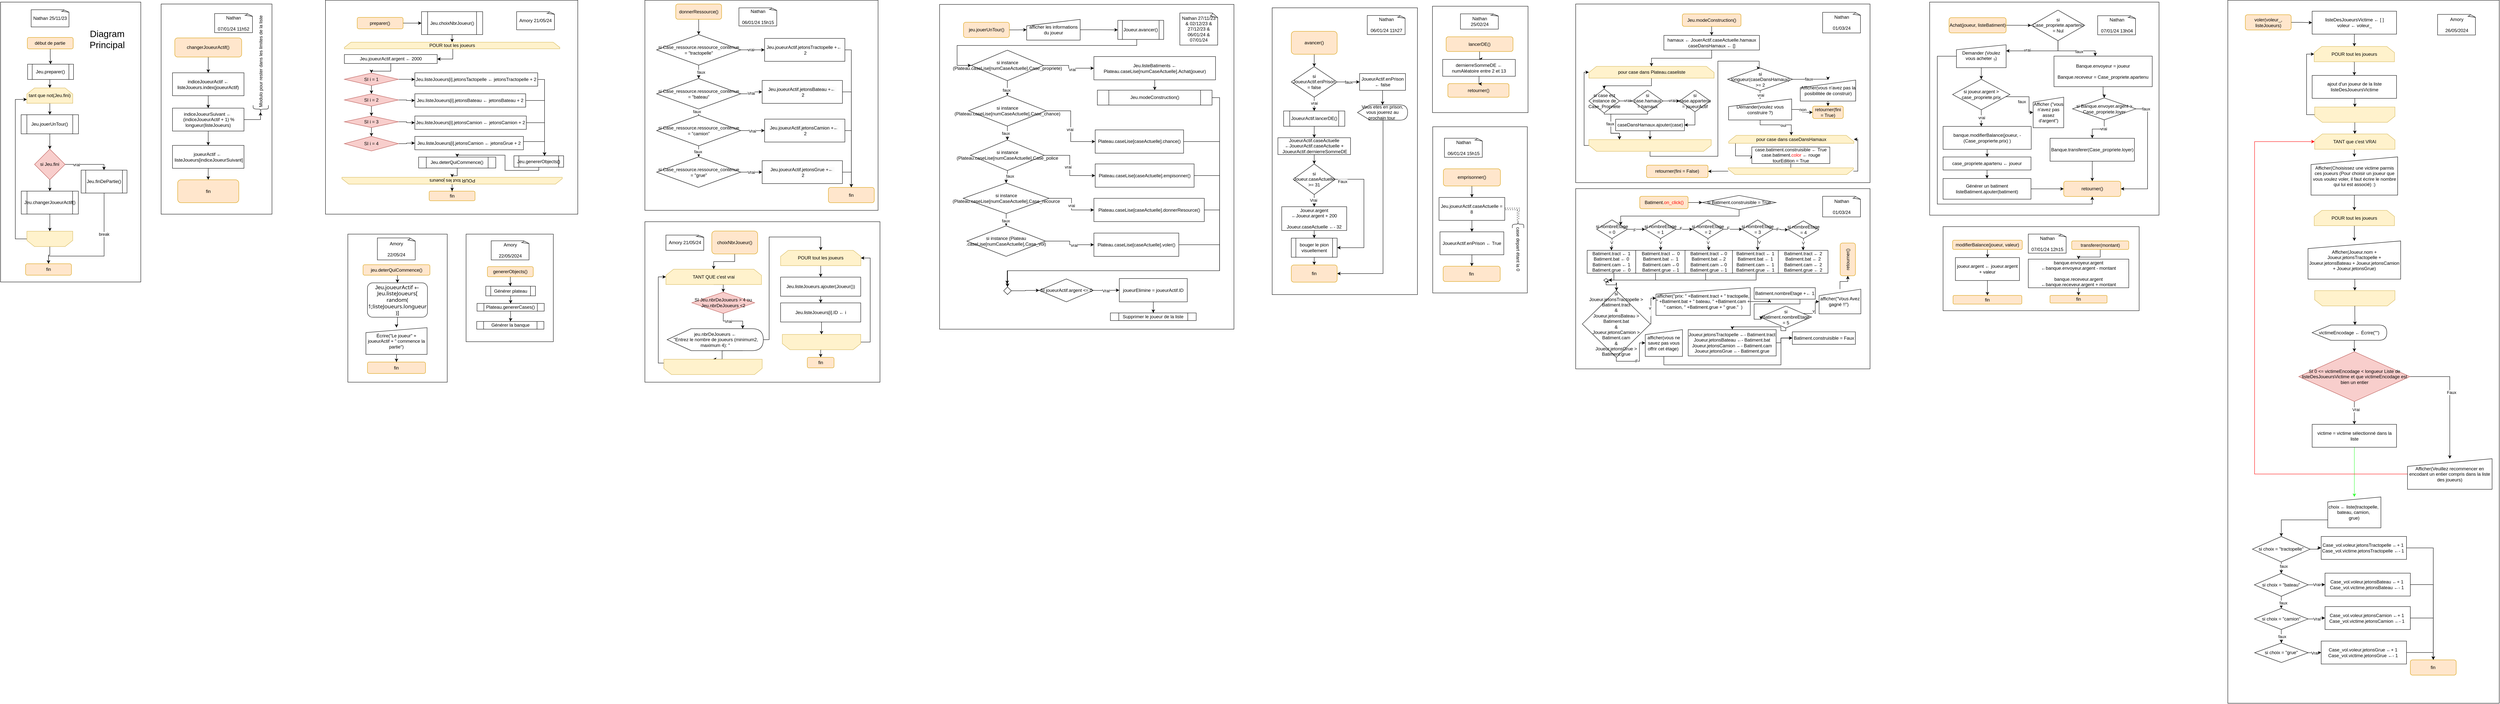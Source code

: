<mxfile version="23.1.5" type="device" pages="2">
  <diagram name="DIAGRAM" id="bxNONvTWKdA4XL9HC_S2">
    <mxGraphModel dx="2765" dy="1595" grid="1" gridSize="10" guides="1" tooltips="1" connect="1" arrows="1" fold="1" page="1" pageScale="1" pageWidth="827" pageHeight="1169" math="0" shadow="0">
      <root>
        <mxCell id="0" />
        <mxCell id="1" parent="0" />
        <mxCell id="b-iuVEVoWcwV0qwU33W6-66" value="" style="rounded=0;whiteSpace=wrap;html=1;strokeWidth=1;" vertex="1" parent="1">
          <mxGeometry x="5870" y="82.5" width="710" height="1840.08" as="geometry" />
        </mxCell>
        <mxCell id="vOXP9vW5V_u5fkOzsxPn-112" value="" style="rounded=0;whiteSpace=wrap;html=1;" parent="1" vertex="1">
          <mxGeometry x="2500" y="93.55" width="770" height="850" as="geometry" />
        </mxCell>
        <mxCell id="ZxaVZLeZfUsrjmSky6wR-12" value="" style="rounded=0;whiteSpace=wrap;html=1;strokeWidth=1;" parent="1" vertex="1">
          <mxGeometry x="951.97" y="694.75" width="260" height="387.5" as="geometry" />
        </mxCell>
        <mxCell id="ODtlHhwqTeWfOuTwyrxn-27" value="" style="rounded=0;whiteSpace=wrap;html=1;strokeWidth=1;" parent="1" vertex="1">
          <mxGeometry x="1729.03" y="662.25" width="615" height="420" as="geometry" />
        </mxCell>
        <mxCell id="7cuzVH4UII7gsxlvaoW2-133" value="" style="rounded=0;whiteSpace=wrap;html=1;" parent="1" vertex="1">
          <mxGeometry x="4164" y="575.7" width="770" height="471.75" as="geometry" />
        </mxCell>
        <mxCell id="7cuzVH4UII7gsxlvaoW2-132" value="" style="rounded=0;whiteSpace=wrap;html=1;" parent="1" vertex="1">
          <mxGeometry x="4164" y="92.5" width="770" height="467.5" as="geometry" />
        </mxCell>
        <mxCell id="Pfm_0kO_F607qEXEH_R2-76" value="" style="rounded=0;whiteSpace=wrap;html=1;strokeWidth=1;" parent="1" vertex="1">
          <mxGeometry x="5090" y="87.5" width="600" height="557.64" as="geometry" />
        </mxCell>
        <mxCell id="GvmlKNDHr0ooelU1T3JO-18" value="" style="rounded=0;whiteSpace=wrap;html=1;strokeWidth=1;" parent="1" vertex="1">
          <mxGeometry x="5125.06" y="675.14" width="512.93" height="220" as="geometry" />
        </mxCell>
        <mxCell id="M_Z6mFilWkLScB1Hqa6Q-64" value="" style="rounded=0;whiteSpace=wrap;html=1;strokeWidth=1;" parent="1" vertex="1">
          <mxGeometry x="3790" y="413.74" width="247.47" height="435" as="geometry" />
        </mxCell>
        <mxCell id="M_Z6mFilWkLScB1Hqa6Q-44" value="" style="rounded=0;whiteSpace=wrap;html=1;strokeWidth=1;" parent="1" vertex="1">
          <mxGeometry x="463.48" y="92.5" width="290" height="550" as="geometry" />
        </mxCell>
        <mxCell id="M_Z6mFilWkLScB1Hqa6Q-34" value="" style="rounded=0;whiteSpace=wrap;html=1;strokeWidth=1;" parent="1" vertex="1">
          <mxGeometry x="1729.03" y="82.5" width="610" height="550" as="geometry" />
        </mxCell>
        <mxCell id="gywn9AA3mlb3rCUnusvg-58" value="" style="rounded=0;whiteSpace=wrap;html=1;strokeWidth=1;" parent="1" vertex="1">
          <mxGeometry x="1261.25" y="694.75" width="228.22" height="281.55" as="geometry" />
        </mxCell>
        <mxCell id="gywn9AA3mlb3rCUnusvg-56" value="" style="rounded=0;whiteSpace=wrap;html=1;strokeWidth=1;" parent="1" vertex="1">
          <mxGeometry x="3370" y="102.45" width="380" height="750.55" as="geometry" />
        </mxCell>
        <mxCell id="gywn9AA3mlb3rCUnusvg-48" value="" style="rounded=0;whiteSpace=wrap;html=1;strokeWidth=1;" parent="1" vertex="1">
          <mxGeometry x="43.48" y="87.5" width="366.82" height="732.5" as="geometry" />
        </mxCell>
        <mxCell id="ZHh--drKjk1a9ROfG0PJ-7" style="edgeStyle=orthogonalEdgeStyle;rounded=0;orthogonalLoop=1;jettySize=auto;html=1;entryX=0.5;entryY=0;entryDx=0;entryDy=0;" parent="1" source="yiL_vQixHmG9P4q_KTve-1" target="yiL_vQixHmG9P4q_KTve-3" edge="1">
          <mxGeometry relative="1" as="geometry" />
        </mxCell>
        <mxCell id="yiL_vQixHmG9P4q_KTve-1" value="début de partie" style="rounded=1;whiteSpace=wrap;html=1;fillColor=#ffe6cc;strokeColor=#d79b00;" parent="1" vertex="1">
          <mxGeometry x="113.48" y="180" width="120" height="30" as="geometry" />
        </mxCell>
        <mxCell id="ZxaVZLeZfUsrjmSky6wR-1" style="edgeStyle=orthogonalEdgeStyle;rounded=0;orthogonalLoop=1;jettySize=auto;html=1;exitX=0.5;exitY=1;exitDx=0;exitDy=0;entryX=0.5;entryY=0;entryDx=0;entryDy=0;" parent="1" source="yiL_vQixHmG9P4q_KTve-3" target="yiL_vQixHmG9P4q_KTve-8" edge="1">
          <mxGeometry relative="1" as="geometry" />
        </mxCell>
        <mxCell id="yiL_vQixHmG9P4q_KTve-3" value="Jeu.preparer()" style="shape=process;whiteSpace=wrap;html=1;backgroundOutline=1;" parent="1" vertex="1">
          <mxGeometry x="114.26" y="250" width="120" height="40" as="geometry" />
        </mxCell>
        <mxCell id="uaK8M5xNNnAw0tKvu6w5-4" style="edgeStyle=orthogonalEdgeStyle;rounded=0;orthogonalLoop=1;jettySize=auto;html=1;" parent="1" source="yiL_vQixHmG9P4q_KTve-7" target="yiL_vQixHmG9P4q_KTve-16" edge="1">
          <mxGeometry relative="1" as="geometry" />
        </mxCell>
        <mxCell id="yiL_vQixHmG9P4q_KTve-7" value="Jeu.jouerUnTour()" style="shape=process;whiteSpace=wrap;html=1;backgroundOutline=1;" parent="1" vertex="1">
          <mxGeometry x="97.29" y="382.25" width="150" height="50" as="geometry" />
        </mxCell>
        <mxCell id="yiL_vQixHmG9P4q_KTve-10" style="edgeStyle=orthogonalEdgeStyle;rounded=0;orthogonalLoop=1;jettySize=auto;html=1;" parent="1" source="yiL_vQixHmG9P4q_KTve-8" target="yiL_vQixHmG9P4q_KTve-7" edge="1">
          <mxGeometry relative="1" as="geometry" />
        </mxCell>
        <mxCell id="yiL_vQixHmG9P4q_KTve-8" value="tant que not(Jeu.fini)" style="shape=loopLimit;whiteSpace=wrap;html=1;fillColor=#fff2cc;strokeColor=#d6b656;" parent="1" vertex="1">
          <mxGeometry x="112.29" y="312.25" width="120" height="40" as="geometry" />
        </mxCell>
        <mxCell id="gywn9AA3mlb3rCUnusvg-66" style="edgeStyle=orthogonalEdgeStyle;rounded=0;orthogonalLoop=1;jettySize=auto;html=1;entryX=0;entryY=0.75;entryDx=0;entryDy=0;" parent="1" source="yiL_vQixHmG9P4q_KTve-9" target="yiL_vQixHmG9P4q_KTve-8" edge="1">
          <mxGeometry relative="1" as="geometry">
            <Array as="points">
              <mxPoint x="82.07" y="707.25" />
              <mxPoint x="82.07" y="342.25" />
            </Array>
          </mxGeometry>
        </mxCell>
        <mxCell id="uaK8M5xNNnAw0tKvu6w5-12" style="edgeStyle=orthogonalEdgeStyle;rounded=0;orthogonalLoop=1;jettySize=auto;html=1;" parent="1" source="yiL_vQixHmG9P4q_KTve-9" target="yiL_vQixHmG9P4q_KTve-13" edge="1">
          <mxGeometry relative="1" as="geometry" />
        </mxCell>
        <mxCell id="yiL_vQixHmG9P4q_KTve-9" value="" style="shape=loopLimit;whiteSpace=wrap;html=1;rotation=-180;fillColor=#fff2cc;strokeColor=#d6b656;" parent="1" vertex="1">
          <mxGeometry x="112.29" y="687.25" width="120" height="40" as="geometry" />
        </mxCell>
        <mxCell id="yiL_vQixHmG9P4q_KTve-13" value="fin" style="rounded=1;whiteSpace=wrap;html=1;fillColor=#ffe6cc;strokeColor=#d79b00;" parent="1" vertex="1">
          <mxGeometry x="108.91" y="772.25" width="120" height="30" as="geometry" />
        </mxCell>
        <mxCell id="uaK8M5xNNnAw0tKvu6w5-6" style="edgeStyle=orthogonalEdgeStyle;rounded=0;orthogonalLoop=1;jettySize=auto;html=1;entryX=0.5;entryY=0;entryDx=0;entryDy=0;" parent="1" source="yiL_vQixHmG9P4q_KTve-16" target="gywn9AA3mlb3rCUnusvg-40" edge="1">
          <mxGeometry relative="1" as="geometry" />
        </mxCell>
        <mxCell id="uaK8M5xNNnAw0tKvu6w5-10" style="edgeStyle=orthogonalEdgeStyle;rounded=0;orthogonalLoop=1;jettySize=auto;html=1;" parent="1" source="yiL_vQixHmG9P4q_KTve-16" target="uaK8M5xNNnAw0tKvu6w5-8" edge="1">
          <mxGeometry relative="1" as="geometry">
            <Array as="points">
              <mxPoint x="314.07" y="512.25" />
            </Array>
          </mxGeometry>
        </mxCell>
        <mxCell id="uaK8M5xNNnAw0tKvu6w5-11" value="vrai" style="edgeLabel;html=1;align=center;verticalAlign=middle;resizable=0;points=[];" parent="uaK8M5xNNnAw0tKvu6w5-10" vertex="1" connectable="0">
          <mxGeometry x="-0.49" relative="1" as="geometry">
            <mxPoint as="offset" />
          </mxGeometry>
        </mxCell>
        <mxCell id="yiL_vQixHmG9P4q_KTve-16" value="si Jeu.fini" style="rhombus;whiteSpace=wrap;html=1;fillColor=#f8cecc;strokeColor=#b85450;" parent="1" vertex="1">
          <mxGeometry x="132.29" y="472.25" width="80" height="80" as="geometry" />
        </mxCell>
        <mxCell id="zvJ45iPWWbfUhuWSmI87-7" value="" style="edgeStyle=orthogonalEdgeStyle;rounded=0;orthogonalLoop=1;jettySize=auto;html=1;entryX=0.5;entryY=0;entryDx=0;entryDy=0;" parent="1" source="zvJ45iPWWbfUhuWSmI87-4" target="zvJ45iPWWbfUhuWSmI87-21" edge="1">
          <mxGeometry relative="1" as="geometry">
            <mxPoint x="1376.97" y="877.25" as="targetPoint" />
          </mxGeometry>
        </mxCell>
        <mxCell id="zvJ45iPWWbfUhuWSmI87-4" value="genererObjects()" style="rounded=1;whiteSpace=wrap;html=1;fillColor=#ffe6cc;strokeColor=#d79b00;" parent="1" vertex="1">
          <mxGeometry x="1316.97" y="779.75" width="120" height="26.55" as="geometry" />
        </mxCell>
        <mxCell id="zvJ45iPWWbfUhuWSmI87-5" value="&lt;div&gt;Amory&lt;/div&gt;&lt;div&gt;&lt;br&gt;&lt;/div&gt;&lt;div&gt;22/05/2024&lt;/div&gt;" style="whiteSpace=wrap;html=1;shape=mxgraph.basic.document" parent="1" vertex="1">
          <mxGeometry x="1326.97" y="712.25" width="100" height="50" as="geometry" />
        </mxCell>
        <mxCell id="2R7VpxOGQARCokUlHhCC-2" value="" style="edgeStyle=orthogonalEdgeStyle;rounded=0;orthogonalLoop=1;jettySize=auto;html=1;" parent="1" source="zvJ45iPWWbfUhuWSmI87-21" target="2R7VpxOGQARCokUlHhCC-1" edge="1">
          <mxGeometry relative="1" as="geometry" />
        </mxCell>
        <mxCell id="zvJ45iPWWbfUhuWSmI87-21" value="Générer plateau" style="shape=process;whiteSpace=wrap;html=1;backgroundOutline=1;" parent="1" vertex="1">
          <mxGeometry x="1312.78" y="831.05" width="130" height="25.25" as="geometry" />
        </mxCell>
        <mxCell id="9rve5gC0Euza__ru8j9R-42" style="edgeStyle=orthogonalEdgeStyle;rounded=0;orthogonalLoop=1;jettySize=auto;html=1;" parent="1" source="gywn9AA3mlb3rCUnusvg-2" target="YPO62LDODM5jKds_IxU0-1" edge="1">
          <mxGeometry relative="1" as="geometry" />
        </mxCell>
        <mxCell id="gywn9AA3mlb3rCUnusvg-2" value="avancer()" style="rounded=1;whiteSpace=wrap;html=1;fillColor=#ffe6cc;strokeColor=#d79b00;" parent="1" vertex="1">
          <mxGeometry x="3420" y="163.95" width="120" height="60" as="geometry" />
        </mxCell>
        <mxCell id="gywn9AA3mlb3rCUnusvg-14" value="Nathan 25/11/23" style="whiteSpace=wrap;html=1;shape=mxgraph.basic.document" parent="1" vertex="1">
          <mxGeometry x="123.48" y="107.5" width="100" height="45" as="geometry" />
        </mxCell>
        <mxCell id="gywn9AA3mlb3rCUnusvg-49" value="Diagram &lt;br style=&quot;font-size: 24px;&quot;&gt;Principal" style="text;html=1;align=center;verticalAlign=middle;resizable=0;points=[];autosize=1;strokeColor=none;fillColor=none;fontSize=24;" parent="1" vertex="1">
          <mxGeometry x="262.19" y="150" width="120" height="70" as="geometry" />
        </mxCell>
        <mxCell id="M_Z6mFilWkLScB1Hqa6Q-2" value="" style="edgeStyle=orthogonalEdgeStyle;rounded=0;orthogonalLoop=1;jettySize=auto;html=1;" parent="1" source="M_Z6mFilWkLScB1Hqa6Q-28" target="M_Z6mFilWkLScB1Hqa6Q-8" edge="1">
          <mxGeometry relative="1" as="geometry">
            <mxPoint x="1869.5" y="132.5" as="sourcePoint" />
          </mxGeometry>
        </mxCell>
        <mxCell id="M_Z6mFilWkLScB1Hqa6Q-4" style="edgeStyle=orthogonalEdgeStyle;rounded=0;orthogonalLoop=1;jettySize=auto;html=1;" parent="1" source="M_Z6mFilWkLScB1Hqa6Q-8" edge="1">
          <mxGeometry relative="1" as="geometry">
            <mxPoint x="2042.22" y="212.5" as="targetPoint" />
          </mxGeometry>
        </mxCell>
        <mxCell id="M_Z6mFilWkLScB1Hqa6Q-5" value="vrai" style="edgeLabel;html=1;align=center;verticalAlign=middle;resizable=0;points=[];" parent="M_Z6mFilWkLScB1Hqa6Q-4" vertex="1" connectable="0">
          <mxGeometry x="-0.153" y="1" relative="1" as="geometry">
            <mxPoint as="offset" />
          </mxGeometry>
        </mxCell>
        <mxCell id="M_Z6mFilWkLScB1Hqa6Q-6" value="" style="edgeStyle=orthogonalEdgeStyle;rounded=0;orthogonalLoop=1;jettySize=auto;html=1;" parent="1" source="M_Z6mFilWkLScB1Hqa6Q-8" target="M_Z6mFilWkLScB1Hqa6Q-13" edge="1">
          <mxGeometry relative="1" as="geometry" />
        </mxCell>
        <mxCell id="M_Z6mFilWkLScB1Hqa6Q-7" value="faux" style="edgeLabel;html=1;align=center;verticalAlign=middle;resizable=0;points=[];" parent="M_Z6mFilWkLScB1Hqa6Q-6" vertex="1" connectable="0">
          <mxGeometry x="0.266" y="6" relative="1" as="geometry">
            <mxPoint as="offset" />
          </mxGeometry>
        </mxCell>
        <mxCell id="M_Z6mFilWkLScB1Hqa6Q-8" value="si Case_ressource.ressource_contenue = &quot;tractopelle&quot;" style="rhombus;whiteSpace=wrap;html=1;" parent="1" vertex="1">
          <mxGeometry x="1759.72" y="172.5" width="220" height="80" as="geometry" />
        </mxCell>
        <mxCell id="M_Z6mFilWkLScB1Hqa6Q-9" value="" style="edgeStyle=orthogonalEdgeStyle;rounded=0;orthogonalLoop=1;jettySize=auto;html=1;" parent="1" source="M_Z6mFilWkLScB1Hqa6Q-13" target="M_Z6mFilWkLScB1Hqa6Q-18" edge="1">
          <mxGeometry relative="1" as="geometry" />
        </mxCell>
        <mxCell id="M_Z6mFilWkLScB1Hqa6Q-10" value="faux" style="edgeLabel;html=1;align=center;verticalAlign=middle;resizable=0;points=[];" parent="M_Z6mFilWkLScB1Hqa6Q-9" vertex="1" connectable="0">
          <mxGeometry x="0.065" y="5" relative="1" as="geometry">
            <mxPoint as="offset" />
          </mxGeometry>
        </mxCell>
        <mxCell id="M_Z6mFilWkLScB1Hqa6Q-11" style="edgeStyle=orthogonalEdgeStyle;rounded=0;orthogonalLoop=1;jettySize=auto;html=1;" parent="1" source="M_Z6mFilWkLScB1Hqa6Q-13" target="M_Z6mFilWkLScB1Hqa6Q-23" edge="1">
          <mxGeometry relative="1" as="geometry" />
        </mxCell>
        <mxCell id="M_Z6mFilWkLScB1Hqa6Q-12" value="Vrai" style="edgeLabel;html=1;align=center;verticalAlign=middle;resizable=0;points=[];" parent="M_Z6mFilWkLScB1Hqa6Q-11" vertex="1" connectable="0">
          <mxGeometry x="-0.039" y="1" relative="1" as="geometry">
            <mxPoint as="offset" />
          </mxGeometry>
        </mxCell>
        <mxCell id="M_Z6mFilWkLScB1Hqa6Q-13" value="si Case_ressource.ressource_contenue = &quot;bateau&quot;" style="rhombus;whiteSpace=wrap;html=1;" parent="1" vertex="1">
          <mxGeometry x="1759.72" y="287.5" width="220" height="80" as="geometry" />
        </mxCell>
        <mxCell id="M_Z6mFilWkLScB1Hqa6Q-14" value="" style="edgeStyle=orthogonalEdgeStyle;rounded=0;orthogonalLoop=1;jettySize=auto;html=1;" parent="1" source="M_Z6mFilWkLScB1Hqa6Q-18" target="M_Z6mFilWkLScB1Hqa6Q-21" edge="1">
          <mxGeometry relative="1" as="geometry" />
        </mxCell>
        <mxCell id="M_Z6mFilWkLScB1Hqa6Q-15" value="faux" style="edgeLabel;html=1;align=center;verticalAlign=middle;resizable=0;points=[];" parent="M_Z6mFilWkLScB1Hqa6Q-14" vertex="1" connectable="0">
          <mxGeometry x="0.002" y="2" relative="1" as="geometry">
            <mxPoint as="offset" />
          </mxGeometry>
        </mxCell>
        <mxCell id="M_Z6mFilWkLScB1Hqa6Q-16" style="edgeStyle=orthogonalEdgeStyle;rounded=0;orthogonalLoop=1;jettySize=auto;html=1;" parent="1" source="M_Z6mFilWkLScB1Hqa6Q-18" target="M_Z6mFilWkLScB1Hqa6Q-24" edge="1">
          <mxGeometry relative="1" as="geometry" />
        </mxCell>
        <mxCell id="M_Z6mFilWkLScB1Hqa6Q-17" value="Vrai" style="edgeLabel;html=1;align=center;verticalAlign=middle;resizable=0;points=[];" parent="M_Z6mFilWkLScB1Hqa6Q-16" vertex="1" connectable="0">
          <mxGeometry x="-0.039" y="-1" relative="1" as="geometry">
            <mxPoint as="offset" />
          </mxGeometry>
        </mxCell>
        <mxCell id="M_Z6mFilWkLScB1Hqa6Q-18" value="si Case_ressource.ressource_contenue = &quot;camion&quot;" style="rhombus;whiteSpace=wrap;html=1;" parent="1" vertex="1">
          <mxGeometry x="1759.72" y="383.75" width="220" height="80" as="geometry" />
        </mxCell>
        <mxCell id="M_Z6mFilWkLScB1Hqa6Q-19" style="edgeStyle=orthogonalEdgeStyle;rounded=0;orthogonalLoop=1;jettySize=auto;html=1;" parent="1" source="M_Z6mFilWkLScB1Hqa6Q-21" target="M_Z6mFilWkLScB1Hqa6Q-25" edge="1">
          <mxGeometry relative="1" as="geometry" />
        </mxCell>
        <mxCell id="M_Z6mFilWkLScB1Hqa6Q-20" value="Vrai" style="edgeLabel;html=1;align=center;verticalAlign=middle;resizable=0;points=[];" parent="M_Z6mFilWkLScB1Hqa6Q-19" vertex="1" connectable="0">
          <mxGeometry x="-0.039" relative="1" as="geometry">
            <mxPoint as="offset" />
          </mxGeometry>
        </mxCell>
        <mxCell id="M_Z6mFilWkLScB1Hqa6Q-21" value="si Case_ressource.ressource_contenue = &quot;grue&quot;" style="rhombus;whiteSpace=wrap;html=1;" parent="1" vertex="1">
          <mxGeometry x="1759.72" y="492.5" width="220" height="80" as="geometry" />
        </mxCell>
        <mxCell id="Pfm_0kO_F607qEXEH_R2-36" style="edgeStyle=orthogonalEdgeStyle;rounded=0;orthogonalLoop=1;jettySize=auto;html=1;" parent="1" source="M_Z6mFilWkLScB1Hqa6Q-22" target="M_Z6mFilWkLScB1Hqa6Q-29" edge="1">
          <mxGeometry relative="1" as="geometry">
            <Array as="points">
              <mxPoint x="2269.03" y="212.5" />
            </Array>
          </mxGeometry>
        </mxCell>
        <mxCell id="M_Z6mFilWkLScB1Hqa6Q-22" value="Jeu.joueurActif.jetonsTractopelle +←&amp;nbsp;&lt;br&gt;&amp;nbsp;2" style="rounded=0;whiteSpace=wrap;html=1;" parent="1" vertex="1">
          <mxGeometry x="2042.22" y="182.5" width="210" height="60" as="geometry" />
        </mxCell>
        <mxCell id="M_Z6mFilWkLScB1Hqa6Q-32" style="edgeStyle=orthogonalEdgeStyle;rounded=0;orthogonalLoop=1;jettySize=auto;html=1;" parent="1" source="M_Z6mFilWkLScB1Hqa6Q-23" target="M_Z6mFilWkLScB1Hqa6Q-29" edge="1">
          <mxGeometry relative="1" as="geometry">
            <Array as="points">
              <mxPoint x="2269.03" y="322.5" />
            </Array>
          </mxGeometry>
        </mxCell>
        <mxCell id="M_Z6mFilWkLScB1Hqa6Q-23" value="&lt;span style=&quot;color: rgb(0, 0, 0); font-family: Helvetica; font-size: 12px; font-style: normal; font-variant-ligatures: normal; font-variant-caps: normal; font-weight: 400; letter-spacing: normal; orphans: 2; text-align: center; text-indent: 0px; text-transform: none; widows: 2; word-spacing: 0px; -webkit-text-stroke-width: 0px; background-color: rgb(251, 251, 251); text-decoration-thickness: initial; text-decoration-style: initial; text-decoration-color: initial; float: none; display: inline !important;&quot;&gt;Jeu.joueurActif.jetonsBateau +←&amp;nbsp;&lt;br&gt;&amp;nbsp;2&lt;/span&gt;" style="rounded=0;whiteSpace=wrap;html=1;" parent="1" vertex="1">
          <mxGeometry x="2035.79" y="292.5" width="210" height="60" as="geometry" />
        </mxCell>
        <mxCell id="M_Z6mFilWkLScB1Hqa6Q-31" style="edgeStyle=orthogonalEdgeStyle;rounded=0;orthogonalLoop=1;jettySize=auto;html=1;" parent="1" source="M_Z6mFilWkLScB1Hqa6Q-24" target="M_Z6mFilWkLScB1Hqa6Q-29" edge="1">
          <mxGeometry relative="1" as="geometry">
            <Array as="points">
              <mxPoint x="2269.03" y="423.5" />
            </Array>
          </mxGeometry>
        </mxCell>
        <mxCell id="M_Z6mFilWkLScB1Hqa6Q-24" value="&lt;span style=&quot;color: rgb(0, 0, 0); font-family: Helvetica; font-size: 12px; font-style: normal; font-variant-ligatures: normal; font-variant-caps: normal; font-weight: 400; letter-spacing: normal; orphans: 2; text-align: center; text-indent: 0px; text-transform: none; widows: 2; word-spacing: 0px; -webkit-text-stroke-width: 0px; background-color: rgb(251, 251, 251); text-decoration-thickness: initial; text-decoration-style: initial; text-decoration-color: initial; float: none; display: inline !important;&quot;&gt;Jeu.joueurActif.jetonsCamion +←&amp;nbsp;&lt;br&gt;&amp;nbsp;2&lt;/span&gt;" style="rounded=0;whiteSpace=wrap;html=1;" parent="1" vertex="1">
          <mxGeometry x="2042.22" y="393.75" width="210" height="60" as="geometry" />
        </mxCell>
        <mxCell id="M_Z6mFilWkLScB1Hqa6Q-30" style="edgeStyle=orthogonalEdgeStyle;rounded=0;orthogonalLoop=1;jettySize=auto;html=1;entryX=0.5;entryY=0;entryDx=0;entryDy=0;" parent="1" source="M_Z6mFilWkLScB1Hqa6Q-25" target="M_Z6mFilWkLScB1Hqa6Q-29" edge="1">
          <mxGeometry relative="1" as="geometry">
            <Array as="points">
              <mxPoint x="2269.03" y="597.5" />
              <mxPoint x="2269.03" y="637.5" />
            </Array>
          </mxGeometry>
        </mxCell>
        <mxCell id="M_Z6mFilWkLScB1Hqa6Q-25" value="&lt;span style=&quot;color: rgb(0, 0, 0); font-family: Helvetica; font-size: 12px; font-style: normal; font-variant-ligatures: normal; font-variant-caps: normal; font-weight: 400; letter-spacing: normal; orphans: 2; text-align: center; text-indent: 0px; text-transform: none; widows: 2; word-spacing: 0px; -webkit-text-stroke-width: 0px; background-color: rgb(251, 251, 251); text-decoration-thickness: initial; text-decoration-style: initial; text-decoration-color: initial; float: none; display: inline !important;&quot;&gt;Jeu.joueurActif.jetonsGrue +←&amp;nbsp;&lt;br&gt;&amp;nbsp;2&lt;/span&gt;" style="rounded=0;whiteSpace=wrap;html=1;" parent="1" vertex="1">
          <mxGeometry x="2035.79" y="502.5" width="210" height="60" as="geometry" />
        </mxCell>
        <mxCell id="M_Z6mFilWkLScB1Hqa6Q-28" value="donnerRessource()" style="rounded=1;whiteSpace=wrap;html=1;fillColor=#ffe6cc;strokeColor=#d79b00;" parent="1" vertex="1">
          <mxGeometry x="1809.72" y="92.5" width="120" height="40" as="geometry" />
        </mxCell>
        <mxCell id="M_Z6mFilWkLScB1Hqa6Q-29" value="fin" style="rounded=1;whiteSpace=wrap;html=1;fillColor=#ffe6cc;strokeColor=#d79b00;" parent="1" vertex="1">
          <mxGeometry x="2209.03" y="572.5" width="120" height="40" as="geometry" />
        </mxCell>
        <mxCell id="GvmlKNDHr0ooelU1T3JO-5" value="" style="edgeStyle=orthogonalEdgeStyle;rounded=0;orthogonalLoop=1;jettySize=auto;html=1;" parent="1" source="M_Z6mFilWkLScB1Hqa6Q-46" target="GvmlKNDHr0ooelU1T3JO-4" edge="1">
          <mxGeometry relative="1" as="geometry" />
        </mxCell>
        <mxCell id="M_Z6mFilWkLScB1Hqa6Q-46" value="changerJoueurActif()" style="rounded=1;whiteSpace=wrap;html=1;fillColor=#ffe6cc;strokeColor=#d79b00;" parent="1" vertex="1">
          <mxGeometry x="499.25" y="181.25" width="174.97" height="50" as="geometry" />
        </mxCell>
        <mxCell id="M_Z6mFilWkLScB1Hqa6Q-52" value="fin" style="rounded=1;whiteSpace=wrap;html=1;fillColor=#ffe6cc;strokeColor=#d79b00;" parent="1" vertex="1">
          <mxGeometry x="506.74" y="552.5" width="160" height="60" as="geometry" />
        </mxCell>
        <mxCell id="M_Z6mFilWkLScB1Hqa6Q-53" value="&lt;div&gt;Nathan&lt;/div&gt;&lt;div&gt;&lt;br&gt;&lt;/div&gt;&lt;div&gt;06/01/24 15h15&lt;br&gt;&lt;/div&gt;" style="whiteSpace=wrap;html=1;shape=mxgraph.basic.document" parent="1" vertex="1">
          <mxGeometry x="1975.03" y="102.5" width="100" height="47.5" as="geometry" />
        </mxCell>
        <mxCell id="M_Z6mFilWkLScB1Hqa6Q-74" style="edgeStyle=orthogonalEdgeStyle;rounded=0;orthogonalLoop=1;jettySize=auto;html=1;" parent="1" source="M_Z6mFilWkLScB1Hqa6Q-65" target="M_Z6mFilWkLScB1Hqa6Q-73" edge="1">
          <mxGeometry relative="1" as="geometry" />
        </mxCell>
        <mxCell id="M_Z6mFilWkLScB1Hqa6Q-65" value="emprisonner()" style="rounded=1;whiteSpace=wrap;html=1;fillColor=#ffe6cc;strokeColor=#d79b00;" parent="1" vertex="1">
          <mxGeometry x="3817.83" y="523.74" width="149.28" height="45" as="geometry" />
        </mxCell>
        <mxCell id="cAAGQBFZAolaBA7xmCPo-3" value="" style="edgeStyle=orthogonalEdgeStyle;rounded=0;orthogonalLoop=1;jettySize=auto;html=1;" parent="1" source="M_Z6mFilWkLScB1Hqa6Q-73" target="cAAGQBFZAolaBA7xmCPo-2" edge="1">
          <mxGeometry relative="1" as="geometry" />
        </mxCell>
        <mxCell id="M_Z6mFilWkLScB1Hqa6Q-73" value="Jeu.joueurActif.caseActuelle = 8" style="rounded=0;whiteSpace=wrap;html=1;" parent="1" vertex="1">
          <mxGeometry x="3806.47" y="598.74" width="172" height="60" as="geometry" />
        </mxCell>
        <mxCell id="cAAGQBFZAolaBA7xmCPo-5" value="" style="edgeStyle=orthogonalEdgeStyle;rounded=0;orthogonalLoop=1;jettySize=auto;html=1;" parent="1" source="cAAGQBFZAolaBA7xmCPo-2" target="cAAGQBFZAolaBA7xmCPo-4" edge="1">
          <mxGeometry relative="1" as="geometry" />
        </mxCell>
        <mxCell id="cAAGQBFZAolaBA7xmCPo-2" value="JoueurActif.enPrison ← True" style="rounded=0;whiteSpace=wrap;html=1;" parent="1" vertex="1">
          <mxGeometry x="3808.97" y="688.74" width="167" height="60" as="geometry" />
        </mxCell>
        <mxCell id="cAAGQBFZAolaBA7xmCPo-4" value="fin" style="rounded=1;whiteSpace=wrap;html=1;fillColor=#ffe6cc;strokeColor=#d79b00;" parent="1" vertex="1">
          <mxGeometry x="3817.25" y="778.74" width="149.28" height="40" as="geometry" />
        </mxCell>
        <mxCell id="cAAGQBFZAolaBA7xmCPo-12" value="&lt;div&gt;Nathan&lt;/div&gt;&lt;div&gt;&lt;br&gt;&lt;/div&gt;&lt;div&gt;06/01/24 15h15&lt;br&gt;&lt;/div&gt;" style="whiteSpace=wrap;html=1;shape=mxgraph.basic.document" parent="1" vertex="1">
          <mxGeometry x="3820.72" y="443.74" width="100" height="50" as="geometry" />
        </mxCell>
        <mxCell id="cAAGQBFZAolaBA7xmCPo-14" style="edgeStyle=orthogonalEdgeStyle;rounded=0;orthogonalLoop=1;jettySize=auto;html=1;shape=link;dashed=1;" parent="1" source="cAAGQBFZAolaBA7xmCPo-13" target="M_Z6mFilWkLScB1Hqa6Q-73" edge="1">
          <mxGeometry relative="1" as="geometry">
            <Array as="points">
              <mxPoint x="4013" y="633.74" />
              <mxPoint x="4015" y="633.74" />
              <mxPoint x="4015" y="628.74" />
            </Array>
          </mxGeometry>
        </mxCell>
        <mxCell id="cAAGQBFZAolaBA7xmCPo-13" value="" style="shape=curlyBracket;whiteSpace=wrap;html=1;rounded=1;flipH=1;labelPosition=right;verticalLabelPosition=middle;align=left;verticalAlign=middle;rotation=-90;" parent="1" vertex="1">
          <mxGeometry x="4003.22" y="653.74" width="20" height="30" as="geometry" />
        </mxCell>
        <mxCell id="cAAGQBFZAolaBA7xmCPo-15" value="case depart étant la 0" style="text;html=1;align=center;verticalAlign=middle;resizable=0;points=[];autosize=1;strokeColor=none;fillColor=none;rotation=90;" parent="1" vertex="1">
          <mxGeometry x="3943.22" y="718.74" width="140" height="30" as="geometry" />
        </mxCell>
        <mxCell id="YPO62LDODM5jKds_IxU0-6" value="" style="edgeStyle=orthogonalEdgeStyle;rounded=0;orthogonalLoop=1;jettySize=auto;html=1;" parent="1" source="YPO62LDODM5jKds_IxU0-1" target="YPO62LDODM5jKds_IxU0-5" edge="1">
          <mxGeometry relative="1" as="geometry" />
        </mxCell>
        <mxCell id="YPO62LDODM5jKds_IxU0-9" value="faux" style="edgeLabel;html=1;align=center;verticalAlign=middle;resizable=0;points=[];" parent="YPO62LDODM5jKds_IxU0-6" vertex="1" connectable="0">
          <mxGeometry x="0.558" y="-1" relative="1" as="geometry">
            <mxPoint x="-16" y="-1" as="offset" />
          </mxGeometry>
        </mxCell>
        <mxCell id="YPO62LDODM5jKds_IxU0-14" value="" style="edgeStyle=orthogonalEdgeStyle;rounded=0;orthogonalLoop=1;jettySize=auto;html=1;" parent="1" source="YPO62LDODM5jKds_IxU0-1" target="YPO62LDODM5jKds_IxU0-13" edge="1">
          <mxGeometry relative="1" as="geometry" />
        </mxCell>
        <mxCell id="YPO62LDODM5jKds_IxU0-15" value="vrai" style="edgeLabel;html=1;align=center;verticalAlign=middle;resizable=0;points=[];" parent="YPO62LDODM5jKds_IxU0-14" vertex="1" connectable="0">
          <mxGeometry x="-0.287" relative="1" as="geometry">
            <mxPoint as="offset" />
          </mxGeometry>
        </mxCell>
        <mxCell id="YPO62LDODM5jKds_IxU0-1" value="si JoueurActif.enPrison&lt;br&gt;= false" style="rhombus;whiteSpace=wrap;html=1;" parent="1" vertex="1">
          <mxGeometry x="3420" y="256.45" width="120" height="80" as="geometry" />
        </mxCell>
        <mxCell id="71vXwmIRPyvhshbvVN9Q-4" style="edgeStyle=orthogonalEdgeStyle;rounded=0;orthogonalLoop=1;jettySize=auto;html=1;entryX=1;entryY=0.5;entryDx=0;entryDy=0;" parent="1" source="YPO62LDODM5jKds_IxU0-3" target="71vXwmIRPyvhshbvVN9Q-1" edge="1">
          <mxGeometry relative="1" as="geometry">
            <Array as="points">
              <mxPoint x="3660" y="798" />
            </Array>
          </mxGeometry>
        </mxCell>
        <mxCell id="YPO62LDODM5jKds_IxU0-3" value="Vous etes en prison, vous jouerez au prochain tour&amp;nbsp;" style="shape=display;whiteSpace=wrap;html=1;" parent="1" vertex="1">
          <mxGeometry x="3593.13" y="356.45" width="131.25" height="40" as="geometry" />
        </mxCell>
        <mxCell id="YPO62LDODM5jKds_IxU0-8" value="" style="edgeStyle=orthogonalEdgeStyle;rounded=0;orthogonalLoop=1;jettySize=auto;html=1;" parent="1" source="YPO62LDODM5jKds_IxU0-5" target="YPO62LDODM5jKds_IxU0-3" edge="1">
          <mxGeometry relative="1" as="geometry" />
        </mxCell>
        <mxCell id="YPO62LDODM5jKds_IxU0-5" value="JoueurActif.enPrison&lt;br style=&quot;border-color: var(--border-color);&quot;&gt;← false" style="rounded=0;whiteSpace=wrap;html=1;" parent="1" vertex="1">
          <mxGeometry x="3598.75" y="274.45" width="120" height="44" as="geometry" />
        </mxCell>
        <mxCell id="YPO62LDODM5jKds_IxU0-12" value="&lt;div&gt;Nathan&lt;/div&gt;&lt;div&gt;&lt;br&gt;&lt;/div&gt;&lt;div&gt;06/01/24 11h27&lt;br&gt;&lt;/div&gt;" style="whiteSpace=wrap;html=1;shape=mxgraph.basic.document" parent="1" vertex="1">
          <mxGeometry x="3618.75" y="122.45" width="100" height="50" as="geometry" />
        </mxCell>
        <mxCell id="LjAn1t97wGjJuFfUyYFv-3" value="" style="edgeStyle=orthogonalEdgeStyle;rounded=0;orthogonalLoop=1;jettySize=auto;html=1;" parent="1" source="YPO62LDODM5jKds_IxU0-13" target="YPO62LDODM5jKds_IxU0-16" edge="1">
          <mxGeometry relative="1" as="geometry" />
        </mxCell>
        <mxCell id="YPO62LDODM5jKds_IxU0-13" value="JoueurActif.lancerDE()" style="shape=process;whiteSpace=wrap;html=1;backgroundOutline=1;" parent="1" vertex="1">
          <mxGeometry x="3400" y="372.45" width="160" height="40" as="geometry" />
        </mxCell>
        <mxCell id="Ozmm_VvvbrrvaCaHDA8e-5" style="edgeStyle=orthogonalEdgeStyle;rounded=0;orthogonalLoop=1;jettySize=auto;html=1;entryX=0.5;entryY=0;entryDx=0;entryDy=0;" parent="1" source="YPO62LDODM5jKds_IxU0-16" target="Ozmm_VvvbrrvaCaHDA8e-2" edge="1">
          <mxGeometry relative="1" as="geometry" />
        </mxCell>
        <mxCell id="YPO62LDODM5jKds_IxU0-16" value="JoueurActif.caseActuelle ←JoueurActif.caseActuelle +&lt;br&gt;&amp;nbsp;JoueurActif.dernierreSommeDE" style="rounded=0;whiteSpace=wrap;html=1;" parent="1" vertex="1">
          <mxGeometry x="3385" y="442.45" width="190" height="44" as="geometry" />
        </mxCell>
        <mxCell id="71vXwmIRPyvhshbvVN9Q-2" value="" style="edgeStyle=orthogonalEdgeStyle;rounded=0;orthogonalLoop=1;jettySize=auto;html=1;" parent="1" source="G7DQBnM6ASRF4rMnMWJC-1" target="71vXwmIRPyvhshbvVN9Q-1" edge="1">
          <mxGeometry relative="1" as="geometry" />
        </mxCell>
        <mxCell id="G7DQBnM6ASRF4rMnMWJC-1" value="bouger le pion visuellement" style="shape=process;whiteSpace=wrap;html=1;backgroundOutline=1;fillColor=#FFFFFF;" parent="1" vertex="1">
          <mxGeometry x="3420" y="705.25" width="120" height="50" as="geometry" />
        </mxCell>
        <mxCell id="71vXwmIRPyvhshbvVN9Q-1" value="fin" style="rounded=1;whiteSpace=wrap;html=1;fillColor=#ffe6cc;strokeColor=#d79b00;" parent="1" vertex="1">
          <mxGeometry x="3420" y="775.45" width="120" height="45" as="geometry" />
        </mxCell>
        <mxCell id="GvmlKNDHr0ooelU1T3JO-10" value="" style="edgeStyle=orthogonalEdgeStyle;rounded=0;orthogonalLoop=1;jettySize=auto;html=1;" parent="1" source="GvmlKNDHr0ooelU1T3JO-4" target="GvmlKNDHr0ooelU1T3JO-6" edge="1">
          <mxGeometry relative="1" as="geometry" />
        </mxCell>
        <mxCell id="GvmlKNDHr0ooelU1T3JO-4" value="&lt;span style=&quot;color: rgb(0, 0, 0); font-family: Helvetica; font-size: 12px; font-style: normal; font-variant-ligatures: normal; font-variant-caps: normal; font-weight: 400; letter-spacing: normal; orphans: 2; text-align: left; text-indent: 0px; text-transform: none; widows: 2; word-spacing: 0px; -webkit-text-stroke-width: 0px; background-color: rgb(251, 251, 251); text-decoration-thickness: initial; text-decoration-style: initial; text-decoration-color: initial; float: none; display: inline !important;&quot;&gt;indiceJoueurActif ← listeJoueurs.index(joueurActif)&lt;/span&gt;" style="rounded=0;whiteSpace=wrap;html=1;" parent="1" vertex="1">
          <mxGeometry x="493.24" y="272.5" width="187" height="60" as="geometry" />
        </mxCell>
        <mxCell id="GvmlKNDHr0ooelU1T3JO-12" value="" style="edgeStyle=orthogonalEdgeStyle;rounded=0;orthogonalLoop=1;jettySize=auto;html=1;" parent="1" source="GvmlKNDHr0ooelU1T3JO-6" target="GvmlKNDHr0ooelU1T3JO-11" edge="1">
          <mxGeometry relative="1" as="geometry" />
        </mxCell>
        <mxCell id="GvmlKNDHr0ooelU1T3JO-6" value="indiceJoueurSuivant&amp;nbsp;←&amp;nbsp;&lt;br&gt;&amp;nbsp;(indiceJoueurActif + 1) % longueur(listeJoueurs)" style="rounded=0;whiteSpace=wrap;html=1;" parent="1" vertex="1">
          <mxGeometry x="493.24" y="365" width="187" height="60" as="geometry" />
        </mxCell>
        <mxCell id="GvmlKNDHr0ooelU1T3JO-7" value="" style="shape=curlyBracket;whiteSpace=wrap;html=1;rounded=1;labelPosition=left;verticalLabelPosition=middle;align=right;verticalAlign=middle;rotation=-90;" parent="1" vertex="1">
          <mxGeometry x="714.17" y="347.5" width="20" height="40" as="geometry" />
        </mxCell>
        <mxCell id="GvmlKNDHr0ooelU1T3JO-8" value="Modulo pour rester dans les limites de la liste" style="text;html=1;align=center;verticalAlign=middle;resizable=0;points=[];autosize=1;strokeColor=none;fillColor=none;rotation=-90;" parent="1" vertex="1">
          <mxGeometry x="594.17" y="227.5" width="260" height="30" as="geometry" />
        </mxCell>
        <mxCell id="GvmlKNDHr0ooelU1T3JO-9" style="edgeStyle=orthogonalEdgeStyle;rounded=0;orthogonalLoop=1;jettySize=auto;html=1;entryX=0.1;entryY=0.5;entryDx=0;entryDy=0;entryPerimeter=0;" parent="1" source="GvmlKNDHr0ooelU1T3JO-6" target="GvmlKNDHr0ooelU1T3JO-7" edge="1">
          <mxGeometry relative="1" as="geometry">
            <Array as="points">
              <mxPoint x="723.48" y="394.5" />
              <mxPoint x="723.48" y="375.5" />
            </Array>
          </mxGeometry>
        </mxCell>
        <mxCell id="GvmlKNDHr0ooelU1T3JO-13" value="" style="edgeStyle=orthogonalEdgeStyle;rounded=0;orthogonalLoop=1;jettySize=auto;html=1;" parent="1" source="GvmlKNDHr0ooelU1T3JO-11" target="M_Z6mFilWkLScB1Hqa6Q-52" edge="1">
          <mxGeometry relative="1" as="geometry" />
        </mxCell>
        <mxCell id="GvmlKNDHr0ooelU1T3JO-11" value=" joueurActif&amp;nbsp;←&amp;nbsp;&lt;br&gt;&amp;nbsp;listeJoueurs[indiceJoueurSuivant]" style="rounded=0;whiteSpace=wrap;html=1;" parent="1" vertex="1">
          <mxGeometry x="493.24" y="462.5" width="187" height="60" as="geometry" />
        </mxCell>
        <mxCell id="GvmlKNDHr0ooelU1T3JO-14" value="&lt;div&gt;Nathan&lt;/div&gt;&lt;div&gt;&lt;br&gt;&lt;/div&gt;&lt;div&gt;07/01/24 11h52&lt;br&gt;&lt;/div&gt;" style="whiteSpace=wrap;html=1;shape=mxgraph.basic.document" parent="1" vertex="1">
          <mxGeometry x="603.48" y="117.5" width="100" height="50" as="geometry" />
        </mxCell>
        <mxCell id="Pfm_0kO_F607qEXEH_R2-24" value="" style="edgeStyle=orthogonalEdgeStyle;rounded=0;orthogonalLoop=1;jettySize=auto;html=1;" parent="1" source="GvmlKNDHr0ooelU1T3JO-16" target="Pfm_0kO_F607qEXEH_R2-23" edge="1">
          <mxGeometry relative="1" as="geometry" />
        </mxCell>
        <mxCell id="GvmlKNDHr0ooelU1T3JO-16" value="transferer(montant)" style="rounded=1;whiteSpace=wrap;html=1;fillColor=#ffe6cc;strokeColor=#d79b00;" parent="1" vertex="1">
          <mxGeometry x="5461.57" y="712.54" width="149.28" height="22.37" as="geometry" />
        </mxCell>
        <mxCell id="Pfm_0kO_F607qEXEH_R2-4" value="" style="edgeStyle=orthogonalEdgeStyle;rounded=0;orthogonalLoop=1;jettySize=auto;html=1;" parent="1" source="GvmlKNDHr0ooelU1T3JO-19" target="Pfm_0kO_F607qEXEH_R2-1" edge="1">
          <mxGeometry relative="1" as="geometry" />
        </mxCell>
        <mxCell id="GvmlKNDHr0ooelU1T3JO-19" value="modifierBalance(joueur, valeur)" style="rounded=1;whiteSpace=wrap;html=1;fillColor=#ffe6cc;strokeColor=#d79b00;" parent="1" vertex="1">
          <mxGeometry x="5150.01" y="710.64" width="182.25" height="24.27" as="geometry" />
        </mxCell>
        <mxCell id="Pfm_0kO_F607qEXEH_R2-5" value="" style="edgeStyle=orthogonalEdgeStyle;rounded=0;orthogonalLoop=1;jettySize=auto;html=1;" parent="1" source="Pfm_0kO_F607qEXEH_R2-1" target="Pfm_0kO_F607qEXEH_R2-2" edge="1">
          <mxGeometry relative="1" as="geometry" />
        </mxCell>
        <mxCell id="Pfm_0kO_F607qEXEH_R2-1" value="joueur.argent ← joueur.argent + valeur" style="rounded=0;whiteSpace=wrap;html=1;" parent="1" vertex="1">
          <mxGeometry x="5157.33" y="756.16" width="167.61" height="60" as="geometry" />
        </mxCell>
        <mxCell id="Pfm_0kO_F607qEXEH_R2-2" value="fin" style="rounded=1;whiteSpace=wrap;html=1;fillColor=#ffe6cc;strokeColor=#d79b00;" parent="1" vertex="1">
          <mxGeometry x="5151.14" y="855.16" width="180" height="22.77" as="geometry" />
        </mxCell>
        <mxCell id="Pfm_0kO_F607qEXEH_R2-27" value="" style="edgeStyle=orthogonalEdgeStyle;rounded=0;orthogonalLoop=1;jettySize=auto;html=1;" parent="1" source="Pfm_0kO_F607qEXEH_R2-23" target="Pfm_0kO_F607qEXEH_R2-25" edge="1">
          <mxGeometry relative="1" as="geometry" />
        </mxCell>
        <mxCell id="Pfm_0kO_F607qEXEH_R2-23" value="banque.envoyeur.argent ←banque.envoyeur.argent - montant&lt;br&gt;&lt;br&gt;banque.receveur.argent ←banque.receveur.argent + montant" style="rounded=0;whiteSpace=wrap;html=1;" parent="1" vertex="1">
          <mxGeometry x="5347.99" y="760.27" width="262.86" height="74.87" as="geometry" />
        </mxCell>
        <mxCell id="Pfm_0kO_F607qEXEH_R2-25" value="fin" style="rounded=1;whiteSpace=wrap;html=1;fillColor=#ffe6cc;strokeColor=#d79b00;" parent="1" vertex="1">
          <mxGeometry x="5404.78" y="855.16" width="149.28" height="19.98" as="geometry" />
        </mxCell>
        <mxCell id="Pfm_0kO_F607qEXEH_R2-30" value="&lt;div&gt;Nathan&lt;/div&gt;&lt;div&gt;&lt;br&gt;&lt;/div&gt;&lt;div&gt;07/01/24 12h15&lt;br&gt;&lt;/div&gt;" style="whiteSpace=wrap;html=1;shape=mxgraph.basic.document" parent="1" vertex="1">
          <mxGeometry x="5347.99" y="694.61" width="100" height="50" as="geometry" />
        </mxCell>
        <mxCell id="Pfm_0kO_F607qEXEH_R2-51" style="edgeStyle=orthogonalEdgeStyle;rounded=0;orthogonalLoop=1;jettySize=auto;html=1;" parent="1" source="Pfm_0kO_F607qEXEH_R2-53" target="Pfm_0kO_F607qEXEH_R2-67" edge="1">
          <mxGeometry relative="1" as="geometry">
            <Array as="points">
              <mxPoint x="5426" y="215.14" />
              <mxPoint x="5523" y="215.14" />
            </Array>
          </mxGeometry>
        </mxCell>
        <mxCell id="Pfm_0kO_F607qEXEH_R2-52" value="faux" style="edgeLabel;html=1;align=center;verticalAlign=middle;resizable=0;points=[];" parent="Pfm_0kO_F607qEXEH_R2-51" vertex="1" connectable="0">
          <mxGeometry x="-0.25" y="2" relative="1" as="geometry">
            <mxPoint x="30" y="4" as="offset" />
          </mxGeometry>
        </mxCell>
        <mxCell id="vOXP9vW5V_u5fkOzsxPn-124" value="" style="edgeStyle=orthogonalEdgeStyle;rounded=0;orthogonalLoop=1;jettySize=auto;html=1;" parent="1" source="Pfm_0kO_F607qEXEH_R2-53" target="vOXP9vW5V_u5fkOzsxPn-123" edge="1">
          <mxGeometry relative="1" as="geometry">
            <Array as="points">
              <mxPoint x="5426" y="215.14" />
            </Array>
          </mxGeometry>
        </mxCell>
        <mxCell id="vOXP9vW5V_u5fkOzsxPn-125" value="vrai" style="edgeLabel;html=1;align=center;verticalAlign=middle;resizable=0;points=[];" parent="vOXP9vW5V_u5fkOzsxPn-124" vertex="1" connectable="0">
          <mxGeometry x="0.325" y="-2" relative="1" as="geometry">
            <mxPoint as="offset" />
          </mxGeometry>
        </mxCell>
        <mxCell id="Pfm_0kO_F607qEXEH_R2-53" value="si Case_propriete.apartenu = Nul" style="rhombus;whiteSpace=wrap;html=1;" parent="1" vertex="1">
          <mxGeometry x="5355.69" y="108.39" width="140" height="80" as="geometry" />
        </mxCell>
        <mxCell id="Pfm_0kO_F607qEXEH_R2-58" value="" style="edgeStyle=orthogonalEdgeStyle;rounded=0;orthogonalLoop=1;jettySize=auto;html=1;" parent="1" source="Pfm_0kO_F607qEXEH_R2-62" target="Pfm_0kO_F607qEXEH_R2-65" edge="1">
          <mxGeometry relative="1" as="geometry">
            <Array as="points">
              <mxPoint x="5303.63" y="466.62" />
            </Array>
          </mxGeometry>
        </mxCell>
        <mxCell id="Pfm_0kO_F607qEXEH_R2-59" value="vrai" style="edgeLabel;html=1;align=center;verticalAlign=middle;resizable=0;points=[];" parent="Pfm_0kO_F607qEXEH_R2-58" vertex="1" connectable="0">
          <mxGeometry x="-0.088" y="1" relative="1" as="geometry">
            <mxPoint as="offset" />
          </mxGeometry>
        </mxCell>
        <mxCell id="Pfm_0kO_F607qEXEH_R2-60" style="edgeStyle=orthogonalEdgeStyle;rounded=0;orthogonalLoop=1;jettySize=auto;html=1;" parent="1" source="Pfm_0kO_F607qEXEH_R2-62" target="Pfm_0kO_F607qEXEH_R2-63" edge="1">
          <mxGeometry relative="1" as="geometry">
            <Array as="points">
              <mxPoint x="5350" y="335.14" />
            </Array>
          </mxGeometry>
        </mxCell>
        <mxCell id="Pfm_0kO_F607qEXEH_R2-61" value="faux" style="edgeLabel;html=1;align=center;verticalAlign=middle;resizable=0;points=[];" parent="Pfm_0kO_F607qEXEH_R2-60" vertex="1" connectable="0">
          <mxGeometry x="0.292" y="-4" relative="1" as="geometry">
            <mxPoint x="-15" as="offset" />
          </mxGeometry>
        </mxCell>
        <mxCell id="Pfm_0kO_F607qEXEH_R2-62" value="si joueur.argent &amp;gt; case_propriete.prix" style="rhombus;whiteSpace=wrap;html=1;" parent="1" vertex="1">
          <mxGeometry x="5150" y="289.34" width="150" height="80" as="geometry" />
        </mxCell>
        <mxCell id="Pfm_0kO_F607qEXEH_R2-63" value="Afficher (&quot;vous n&#39;avez pas assez d&#39;argent&quot;)" style="shape=manualInput;whiteSpace=wrap;html=1;size=13;" parent="1" vertex="1">
          <mxGeometry x="5360.69" y="336.29" width="80" height="80" as="geometry" />
        </mxCell>
        <mxCell id="Pfm_0kO_F607qEXEH_R2-64" value="" style="edgeStyle=orthogonalEdgeStyle;rounded=0;orthogonalLoop=1;jettySize=auto;html=1;" parent="1" source="Pfm_0kO_F607qEXEH_R2-65" target="Pfm_0kO_F607qEXEH_R2-69" edge="1">
          <mxGeometry relative="1" as="geometry" />
        </mxCell>
        <mxCell id="Pfm_0kO_F607qEXEH_R2-65" value="banque.modifierBalance(joueur, -(Case_proprierte.prix) )" style="rounded=0;whiteSpace=wrap;html=1;" parent="1" vertex="1">
          <mxGeometry x="5125.06" y="412.82" width="230.63" height="60" as="geometry" />
        </mxCell>
        <mxCell id="2eKJnMNEpdoUFxvaeKD--7" style="edgeStyle=orthogonalEdgeStyle;rounded=0;orthogonalLoop=1;jettySize=auto;html=1;" parent="1" source="Pfm_0kO_F607qEXEH_R2-67" target="2eKJnMNEpdoUFxvaeKD--6" edge="1">
          <mxGeometry relative="1" as="geometry" />
        </mxCell>
        <mxCell id="Pfm_0kO_F607qEXEH_R2-67" value="Banque.envoyeur = joueur&lt;br&gt;&lt;br&gt;Banque.receveur = Case_propriete.apartenu" style="rounded=0;whiteSpace=wrap;html=1;" parent="1" vertex="1">
          <mxGeometry x="5415.22" y="228.86" width="257.01" height="80" as="geometry" />
        </mxCell>
        <mxCell id="Pfm_0kO_F607qEXEH_R2-75" style="edgeStyle=orthogonalEdgeStyle;rounded=0;orthogonalLoop=1;jettySize=auto;html=1;" parent="1" source="Pfm_0kO_F607qEXEH_R2-68" target="Pfm_0kO_F607qEXEH_R2-72" edge="1">
          <mxGeometry relative="1" as="geometry" />
        </mxCell>
        <mxCell id="Pfm_0kO_F607qEXEH_R2-68" value="Banque.transferer(Case_propriete.loyer)" style="rounded=0;whiteSpace=wrap;html=1;" parent="1" vertex="1">
          <mxGeometry x="5404.97" y="443.89" width="220.72" height="60" as="geometry" />
        </mxCell>
        <mxCell id="2YIh3Yj40AdjRFNX-GQj-4" style="edgeStyle=orthogonalEdgeStyle;rounded=0;orthogonalLoop=1;jettySize=auto;html=1;entryX=0.5;entryY=0;entryDx=0;entryDy=0;" parent="1" source="Pfm_0kO_F607qEXEH_R2-69" target="2YIh3Yj40AdjRFNX-GQj-1" edge="1">
          <mxGeometry relative="1" as="geometry" />
        </mxCell>
        <mxCell id="Pfm_0kO_F607qEXEH_R2-69" value="case_propriete.apartenu ← joueur" style="rounded=0;whiteSpace=wrap;html=1;" parent="1" vertex="1">
          <mxGeometry x="5125.06" y="492.82" width="230" height="34.1" as="geometry" />
        </mxCell>
        <mxCell id="Pfm_0kO_F607qEXEH_R2-71" style="edgeStyle=orthogonalEdgeStyle;rounded=0;orthogonalLoop=1;jettySize=auto;html=1;" parent="1" source="Pfm_0kO_F607qEXEH_R2-70" target="Pfm_0kO_F607qEXEH_R2-53" edge="1">
          <mxGeometry relative="1" as="geometry" />
        </mxCell>
        <mxCell id="Pfm_0kO_F607qEXEH_R2-70" value="Achat(joueur, listeBatiment)" style="rounded=1;whiteSpace=wrap;html=1;fillColor=#ffe6cc;strokeColor=#d79b00;" parent="1" vertex="1">
          <mxGeometry x="5140.72" y="128.12" width="149.28" height="40" as="geometry" />
        </mxCell>
        <mxCell id="Pfm_0kO_F607qEXEH_R2-72" value="retourner()" style="rounded=1;whiteSpace=wrap;html=1;fillColor=#ffe6cc;strokeColor=#d79b00;" parent="1" vertex="1">
          <mxGeometry x="5440.69" y="556.25" width="149.28" height="40" as="geometry" />
        </mxCell>
        <mxCell id="Pfm_0kO_F607qEXEH_R2-83" value="&lt;div&gt;Nathan&lt;/div&gt;&lt;div&gt;&lt;br&gt;&lt;/div&gt;&lt;div&gt;07/01/24 13h04&lt;br&gt;&lt;/div&gt;" style="whiteSpace=wrap;html=1;shape=mxgraph.basic.document" parent="1" vertex="1">
          <mxGeometry x="5529.5" y="123.12" width="100" height="50" as="geometry" />
        </mxCell>
        <mxCell id="Ozmm_VvvbrrvaCaHDA8e-4" value="" style="edgeStyle=orthogonalEdgeStyle;rounded=0;orthogonalLoop=1;jettySize=auto;html=1;" parent="1" source="Ozmm_VvvbrrvaCaHDA8e-2" target="Ozmm_VvvbrrvaCaHDA8e-3" edge="1">
          <mxGeometry relative="1" as="geometry" />
        </mxCell>
        <mxCell id="Ozmm_VvvbrrvaCaHDA8e-10" value="Vrai" style="edgeLabel;html=1;align=center;verticalAlign=middle;resizable=0;points=[];" parent="Ozmm_VvvbrrvaCaHDA8e-4" vertex="1" connectable="0">
          <mxGeometry x="0.048" y="2" relative="1" as="geometry">
            <mxPoint as="offset" />
          </mxGeometry>
        </mxCell>
        <mxCell id="Ozmm_VvvbrrvaCaHDA8e-8" style="edgeStyle=orthogonalEdgeStyle;rounded=0;orthogonalLoop=1;jettySize=auto;html=1;entryX=1;entryY=0.5;entryDx=0;entryDy=0;" parent="1" source="Ozmm_VvvbrrvaCaHDA8e-2" target="G7DQBnM6ASRF4rMnMWJC-1" edge="1">
          <mxGeometry relative="1" as="geometry">
            <Array as="points">
              <mxPoint x="3610" y="551" />
              <mxPoint x="3610" y="730" />
            </Array>
          </mxGeometry>
        </mxCell>
        <mxCell id="Ozmm_VvvbrrvaCaHDA8e-9" value="Faux" style="edgeLabel;html=1;align=center;verticalAlign=middle;resizable=0;points=[];" parent="Ozmm_VvvbrrvaCaHDA8e-8" vertex="1" connectable="0">
          <mxGeometry x="-0.882" y="-6" relative="1" as="geometry">
            <mxPoint as="offset" />
          </mxGeometry>
        </mxCell>
        <mxCell id="Ozmm_VvvbrrvaCaHDA8e-2" value="si Joueur.caseActuelle &amp;gt;= 31" style="rhombus;whiteSpace=wrap;html=1;" parent="1" vertex="1">
          <mxGeometry x="3425" y="511.07" width="110" height="80" as="geometry" />
        </mxCell>
        <mxCell id="Ozmm_VvvbrrvaCaHDA8e-7" style="edgeStyle=orthogonalEdgeStyle;rounded=0;orthogonalLoop=1;jettySize=auto;html=1;" parent="1" source="Ozmm_VvvbrrvaCaHDA8e-3" target="G7DQBnM6ASRF4rMnMWJC-1" edge="1">
          <mxGeometry relative="1" as="geometry" />
        </mxCell>
        <mxCell id="Ozmm_VvvbrrvaCaHDA8e-3" value="Joueur.argent ←Joueur.argent&amp;nbsp;+ 200&lt;br&gt;&lt;br&gt;Joueur.caseActuelle ←- 32" style="rounded=0;whiteSpace=wrap;html=1;" parent="1" vertex="1">
          <mxGeometry x="3395" y="623" width="170" height="62.25" as="geometry" />
        </mxCell>
        <mxCell id="vOXP9vW5V_u5fkOzsxPn-7" style="edgeStyle=orthogonalEdgeStyle;rounded=0;orthogonalLoop=1;jettySize=auto;html=1;" parent="1" source="Ozmm_VvvbrrvaCaHDA8e-17" target="7cuzVH4UII7gsxlvaoW2-101" edge="1">
          <mxGeometry relative="1" as="geometry">
            <Array as="points">
              <mxPoint x="4360.74" y="930.45" />
              <mxPoint x="4360.74" y="862.45" />
            </Array>
          </mxGeometry>
        </mxCell>
        <mxCell id="vOXP9vW5V_u5fkOzsxPn-9" value="v&lt;div&gt;&lt;br&gt;&lt;/div&gt;" style="edgeLabel;html=1;align=center;verticalAlign=middle;resizable=0;points=[];" parent="vOXP9vW5V_u5fkOzsxPn-7" vertex="1" connectable="0">
          <mxGeometry x="-0.172" y="-7" relative="1" as="geometry">
            <mxPoint x="-10" y="-3" as="offset" />
          </mxGeometry>
        </mxCell>
        <mxCell id="vOXP9vW5V_u5fkOzsxPn-10" value="" style="edgeStyle=orthogonalEdgeStyle;rounded=0;orthogonalLoop=1;jettySize=auto;html=1;" parent="1" source="Ozmm_VvvbrrvaCaHDA8e-17" target="7cuzVH4UII7gsxlvaoW2-118" edge="1">
          <mxGeometry relative="1" as="geometry">
            <Array as="points">
              <mxPoint x="4270.74" y="1027.45" />
              <mxPoint x="4330.74" y="1027.45" />
              <mxPoint x="4330.74" y="979.45" />
            </Array>
          </mxGeometry>
        </mxCell>
        <mxCell id="vOXP9vW5V_u5fkOzsxPn-12" value="F" style="edgeLabel;html=1;align=center;verticalAlign=middle;resizable=0;points=[];" parent="vOXP9vW5V_u5fkOzsxPn-10" vertex="1" connectable="0">
          <mxGeometry x="-0.064" y="1" relative="1" as="geometry">
            <mxPoint as="offset" />
          </mxGeometry>
        </mxCell>
        <mxCell id="Ozmm_VvvbrrvaCaHDA8e-17" value="si&lt;br&gt;Joueur.jetonsTractopelle &amp;gt; Batiment.tract&lt;br style=&quot;border-color: var(--border-color);&quot;&gt;&amp;amp;&lt;br&gt;Joueur.jetonsBateau &amp;gt; Batiment.bat&lt;br&gt;&amp;amp;&lt;br style=&quot;border-color: var(--border-color);&quot;&gt;Joueur.jetonsCamion &amp;gt; Batiment.cam&lt;br&gt;&amp;amp;&lt;br style=&quot;border-color: var(--border-color);&quot;&gt;Joueur.jetonsGrue &amp;gt; Batiment.grue" style="rhombus;whiteSpace=wrap;html=1;" parent="1" vertex="1">
          <mxGeometry x="4181.32" y="842.45" width="177.86" height="175" as="geometry" />
        </mxCell>
        <mxCell id="2eKJnMNEpdoUFxvaeKD--8" style="edgeStyle=orthogonalEdgeStyle;rounded=0;orthogonalLoop=1;jettySize=auto;html=1;entryX=0.5;entryY=0;entryDx=0;entryDy=0;" parent="1" source="2eKJnMNEpdoUFxvaeKD--6" target="Pfm_0kO_F607qEXEH_R2-68" edge="1">
          <mxGeometry relative="1" as="geometry" />
        </mxCell>
        <mxCell id="2eKJnMNEpdoUFxvaeKD--11" value="vrai" style="edgeLabel;html=1;align=center;verticalAlign=middle;resizable=0;points=[];" parent="2eKJnMNEpdoUFxvaeKD--8" vertex="1" connectable="0">
          <mxGeometry x="-0.334" y="-1" relative="1" as="geometry">
            <mxPoint as="offset" />
          </mxGeometry>
        </mxCell>
        <mxCell id="2eKJnMNEpdoUFxvaeKD--9" style="edgeStyle=orthogonalEdgeStyle;rounded=0;orthogonalLoop=1;jettySize=auto;html=1;entryX=1;entryY=0.5;entryDx=0;entryDy=0;" parent="1" source="2eKJnMNEpdoUFxvaeKD--6" target="Pfm_0kO_F607qEXEH_R2-72" edge="1">
          <mxGeometry relative="1" as="geometry">
            <Array as="points">
              <mxPoint x="5660" y="367.14" />
              <mxPoint x="5660" y="576.14" />
            </Array>
          </mxGeometry>
        </mxCell>
        <mxCell id="2eKJnMNEpdoUFxvaeKD--10" value="faux" style="edgeLabel;html=1;align=center;verticalAlign=middle;resizable=0;points=[];" parent="2eKJnMNEpdoUFxvaeKD--9" vertex="1" connectable="0">
          <mxGeometry x="-0.828" relative="1" as="geometry">
            <mxPoint as="offset" />
          </mxGeometry>
        </mxCell>
        <mxCell id="2eKJnMNEpdoUFxvaeKD--6" value="si Banque.envoyer.argent &amp;gt; Case_propriete.loyer" style="rhombus;whiteSpace=wrap;html=1;" parent="1" vertex="1">
          <mxGeometry x="5463.78" y="338.29" width="165.72" height="57.25" as="geometry" />
        </mxCell>
        <mxCell id="ODtlHhwqTeWfOuTwyrxn-23" style="edgeStyle=orthogonalEdgeStyle;rounded=0;orthogonalLoop=1;jettySize=auto;html=1;exitX=0.5;exitY=1;exitDx=0;exitDy=0;entryX=0.5;entryY=0;entryDx=0;entryDy=0;" parent="1" source="GQu0i8rMUTfBraO_mKuQ-12" target="ODtlHhwqTeWfOuTwyrxn-22" edge="1">
          <mxGeometry relative="1" as="geometry" />
        </mxCell>
        <mxCell id="GQu0i8rMUTfBraO_mKuQ-12" value="Jeu.listeJoueurs.ajouter(Joueur())" style="rounded=0;whiteSpace=wrap;html=1;" parent="1" vertex="1">
          <mxGeometry x="2084.03" y="807.25" width="209.64" height="50" as="geometry" />
        </mxCell>
        <mxCell id="uaK8M5xNNnAw0tKvu6w5-7" value="" style="edgeStyle=orthogonalEdgeStyle;rounded=0;orthogonalLoop=1;jettySize=auto;html=1;" parent="1" source="gywn9AA3mlb3rCUnusvg-40" target="yiL_vQixHmG9P4q_KTve-9" edge="1">
          <mxGeometry relative="1" as="geometry" />
        </mxCell>
        <mxCell id="gywn9AA3mlb3rCUnusvg-40" value="Jeu.changerJoueurActif&lt;span style=&quot;background-color: initial;&quot;&gt;()&lt;/span&gt;" style="shape=process;whiteSpace=wrap;html=1;backgroundOutline=1;" parent="1" vertex="1">
          <mxGeometry x="97.65" y="582.25" width="149.28" height="60" as="geometry" />
        </mxCell>
        <mxCell id="uaK8M5xNNnAw0tKvu6w5-9" style="edgeStyle=orthogonalEdgeStyle;rounded=0;orthogonalLoop=1;jettySize=auto;html=1;entryX=0.5;entryY=0;entryDx=0;entryDy=0;" parent="1" source="uaK8M5xNNnAw0tKvu6w5-8" target="yiL_vQixHmG9P4q_KTve-13" edge="1">
          <mxGeometry relative="1" as="geometry">
            <Array as="points">
              <mxPoint x="314.07" y="752.25" />
              <mxPoint x="169.07" y="752.25" />
            </Array>
          </mxGeometry>
        </mxCell>
        <mxCell id="uaK8M5xNNnAw0tKvu6w5-21" value="break" style="edgeLabel;html=1;align=center;verticalAlign=middle;resizable=0;points=[];" parent="uaK8M5xNNnAw0tKvu6w5-9" vertex="1" connectable="0">
          <mxGeometry x="-0.352" y="-1" relative="1" as="geometry">
            <mxPoint as="offset" />
          </mxGeometry>
        </mxCell>
        <mxCell id="uaK8M5xNNnAw0tKvu6w5-8" value="Jeu.finDePartie()" style="shape=process;whiteSpace=wrap;html=1;backgroundOutline=1;" parent="1" vertex="1">
          <mxGeometry x="254.26" y="527.25" width="120" height="60" as="geometry" />
        </mxCell>
        <mxCell id="pRc9m41uA3Mv5hKWPW92-2" style="edgeStyle=orthogonalEdgeStyle;rounded=0;orthogonalLoop=1;jettySize=auto;html=1;" parent="1" source="2R7VpxOGQARCokUlHhCC-1" target="pRc9m41uA3Mv5hKWPW92-1" edge="1">
          <mxGeometry relative="1" as="geometry" />
        </mxCell>
        <mxCell id="2R7VpxOGQARCokUlHhCC-1" value="Plateau.genererCases()" style="shape=process;whiteSpace=wrap;html=1;backgroundOutline=1;" parent="1" vertex="1">
          <mxGeometry x="1289.92" y="876.05" width="175.72" height="20.25" as="geometry" />
        </mxCell>
        <mxCell id="7SDSGmt9Q3SNft79trZ1-1" value="" style="rounded=0;whiteSpace=wrap;html=1;strokeWidth=1;" parent="1" vertex="1">
          <mxGeometry x="3789.31" y="98.3" width="250" height="278.4" as="geometry" />
        </mxCell>
        <mxCell id="7SDSGmt9Q3SNft79trZ1-12" style="edgeStyle=orthogonalEdgeStyle;rounded=0;orthogonalLoop=1;jettySize=auto;html=1;" parent="1" source="7SDSGmt9Q3SNft79trZ1-3" target="7SDSGmt9Q3SNft79trZ1-10" edge="1">
          <mxGeometry relative="1" as="geometry" />
        </mxCell>
        <mxCell id="7SDSGmt9Q3SNft79trZ1-3" value="lancerDE()" style="rounded=1;whiteSpace=wrap;html=1;fillColor=#ffe6cc;strokeColor=#d79b00;" parent="1" vertex="1">
          <mxGeometry x="3825.07" y="178.3" width="174.97" height="38.4" as="geometry" />
        </mxCell>
        <mxCell id="7SDSGmt9Q3SNft79trZ1-4" value="retourner()" style="rounded=1;whiteSpace=wrap;html=1;fillColor=#ffe6cc;strokeColor=#d79b00;" parent="1" vertex="1">
          <mxGeometry x="3829.55" y="300.7" width="160" height="35.75" as="geometry" />
        </mxCell>
        <mxCell id="7SDSGmt9Q3SNft79trZ1-5" value="&lt;div&gt;Nathan&lt;br&gt;25/02/24&lt;/div&gt;" style="whiteSpace=wrap;html=1;shape=mxgraph.basic.document" parent="1" vertex="1">
          <mxGeometry x="3862.56" y="118.3" width="100" height="40" as="geometry" />
        </mxCell>
        <mxCell id="7SDSGmt9Q3SNft79trZ1-13" style="edgeStyle=orthogonalEdgeStyle;rounded=0;orthogonalLoop=1;jettySize=auto;html=1;entryX=0.5;entryY=0;entryDx=0;entryDy=0;" parent="1" source="7SDSGmt9Q3SNft79trZ1-10" target="7SDSGmt9Q3SNft79trZ1-4" edge="1">
          <mxGeometry relative="1" as="geometry" />
        </mxCell>
        <mxCell id="7SDSGmt9Q3SNft79trZ1-10" value="dernierreSommeDE ← numAléatoire entre 2 et 13" style="rounded=0;whiteSpace=wrap;html=1;" parent="1" vertex="1">
          <mxGeometry x="3816.05" y="237.57" width="190" height="44" as="geometry" />
        </mxCell>
        <mxCell id="pRc9m41uA3Mv5hKWPW92-1" value="Générer la banque" style="shape=process;whiteSpace=wrap;html=1;backgroundOutline=1;" parent="1" vertex="1">
          <mxGeometry x="1289.11" y="923.3" width="175.72" height="20.25" as="geometry" />
        </mxCell>
        <mxCell id="2YIh3Yj40AdjRFNX-GQj-8" style="edgeStyle=orthogonalEdgeStyle;rounded=0;orthogonalLoop=1;jettySize=auto;html=1;" parent="1" source="2YIh3Yj40AdjRFNX-GQj-1" target="Pfm_0kO_F607qEXEH_R2-72" edge="1">
          <mxGeometry relative="1" as="geometry" />
        </mxCell>
        <mxCell id="2YIh3Yj40AdjRFNX-GQj-1" value="Générer un batiment&lt;br&gt;listeBatiment.ajouter(batiment)" style="rounded=0;whiteSpace=wrap;html=1;" parent="1" vertex="1">
          <mxGeometry x="5125.06" y="549.17" width="230" height="54.15" as="geometry" />
        </mxCell>
        <mxCell id="2YIh3Yj40AdjRFNX-GQj-18" style="edgeStyle=orthogonalEdgeStyle;rounded=0;orthogonalLoop=1;jettySize=auto;html=1;entryX=0.5;entryY=0;entryDx=0;entryDy=0;" parent="1" source="2YIh3Yj40AdjRFNX-GQj-12" target="7cuzVH4UII7gsxlvaoW2-75" edge="1">
          <mxGeometry relative="1" as="geometry">
            <Array as="points">
              <mxPoint x="4646.5" y="408.75" />
              <mxPoint x="4727.5" y="408.75" />
            </Array>
          </mxGeometry>
        </mxCell>
        <mxCell id="7cuzVH4UII7gsxlvaoW2-38" value="oui" style="edgeLabel;html=1;align=center;verticalAlign=middle;resizable=0;points=[];" parent="2YIh3Yj40AdjRFNX-GQj-18" vertex="1" connectable="0">
          <mxGeometry x="0.192" y="-1" relative="1" as="geometry">
            <mxPoint as="offset" />
          </mxGeometry>
        </mxCell>
        <mxCell id="7cuzVH4UII7gsxlvaoW2-37" style="edgeStyle=orthogonalEdgeStyle;rounded=0;orthogonalLoop=1;jettySize=auto;html=1;" parent="1" source="2YIh3Yj40AdjRFNX-GQj-12" target="7cuzVH4UII7gsxlvaoW2-35" edge="1">
          <mxGeometry relative="1" as="geometry" />
        </mxCell>
        <mxCell id="7cuzVH4UII7gsxlvaoW2-39" value="non" style="edgeLabel;html=1;align=center;verticalAlign=middle;resizable=0;points=[];" parent="7cuzVH4UII7gsxlvaoW2-37" vertex="1" connectable="0">
          <mxGeometry x="-0.101" y="1" relative="1" as="geometry">
            <mxPoint as="offset" />
          </mxGeometry>
        </mxCell>
        <mxCell id="2YIh3Yj40AdjRFNX-GQj-12" value="Demander(voulez vous construire ?)" style="shape=manualInput;whiteSpace=wrap;html=1;size=20;" parent="1" vertex="1">
          <mxGeometry x="4564" y="341.0" width="165" height="55" as="geometry" />
        </mxCell>
        <mxCell id="7cuzVH4UII7gsxlvaoW2-17" value="" style="edgeStyle=orthogonalEdgeStyle;rounded=0;orthogonalLoop=1;jettySize=auto;html=1;" parent="1" source="7cuzVH4UII7gsxlvaoW2-3" target="7cuzVH4UII7gsxlvaoW2-16" edge="1">
          <mxGeometry relative="1" as="geometry" />
        </mxCell>
        <mxCell id="7cuzVH4UII7gsxlvaoW2-20" value="vrai" style="edgeLabel;html=1;align=center;verticalAlign=middle;resizable=0;points=[];" parent="7cuzVH4UII7gsxlvaoW2-17" vertex="1" connectable="0">
          <mxGeometry x="-0.216" y="2" relative="1" as="geometry">
            <mxPoint x="2" as="offset" />
          </mxGeometry>
        </mxCell>
        <mxCell id="7cuzVH4UII7gsxlvaoW2-25" style="edgeStyle=orthogonalEdgeStyle;rounded=0;orthogonalLoop=1;jettySize=auto;html=1;entryX=0.75;entryY=1;entryDx=0;entryDy=0;" parent="1" source="7cuzVH4UII7gsxlvaoW2-3" target="7cuzVH4UII7gsxlvaoW2-12" edge="1">
          <mxGeometry relative="1" as="geometry">
            <Array as="points">
              <mxPoint x="4239.02" y="380.72" />
              <mxPoint x="4256.02" y="380.72" />
              <mxPoint x="4256.02" y="430.72" />
              <mxPoint x="4279.02" y="430.72" />
            </Array>
          </mxGeometry>
        </mxCell>
        <mxCell id="7cuzVH4UII7gsxlvaoW2-3" value="si case est instance de Case_Propriete" style="rhombus;whiteSpace=wrap;html=1;" parent="1" vertex="1">
          <mxGeometry x="4198.52" y="314.87" width="80" height="62.8" as="geometry" />
        </mxCell>
        <mxCell id="7cuzVH4UII7gsxlvaoW2-7" value="" style="edgeStyle=orthogonalEdgeStyle;rounded=0;orthogonalLoop=1;jettySize=auto;html=1;" parent="1" source="7cuzVH4UII7gsxlvaoW2-4" target="7cuzVH4UII7gsxlvaoW2-6" edge="1">
          <mxGeometry relative="1" as="geometry" />
        </mxCell>
        <mxCell id="7cuzVH4UII7gsxlvaoW2-4" value="hamaux ← JouerActif.caseActuelle.hamaux&lt;br&gt;caseDansHamaux ← []" style="rounded=0;whiteSpace=wrap;html=1;" parent="1" vertex="1">
          <mxGeometry x="4394.7" y="174.65" width="250" height="38.3" as="geometry" />
        </mxCell>
        <mxCell id="7cuzVH4UII7gsxlvaoW2-8" style="edgeStyle=orthogonalEdgeStyle;rounded=0;orthogonalLoop=1;jettySize=auto;html=1;" parent="1" source="7cuzVH4UII7gsxlvaoW2-6" target="7cuzVH4UII7gsxlvaoW2-3" edge="1">
          <mxGeometry relative="1" as="geometry" />
        </mxCell>
        <mxCell id="7cuzVH4UII7gsxlvaoW2-6" value="pour case dans Plateau.caseliste" style="shape=loopLimit;whiteSpace=wrap;html=1;fillColor=#fff2cc;strokeColor=#d6b656;" parent="1" vertex="1">
          <mxGeometry x="4198.52" y="255.72" width="327.5" height="30.75" as="geometry" />
        </mxCell>
        <mxCell id="7cuzVH4UII7gsxlvaoW2-14" value="" style="edgeStyle=orthogonalEdgeStyle;rounded=0;orthogonalLoop=1;jettySize=auto;html=1;" parent="1" source="7cuzVH4UII7gsxlvaoW2-9" target="7cuzVH4UII7gsxlvaoW2-12" edge="1">
          <mxGeometry relative="1" as="geometry" />
        </mxCell>
        <mxCell id="7cuzVH4UII7gsxlvaoW2-9" value="caseDansHamaux.ajouter(case)" style="rounded=0;whiteSpace=wrap;html=1;" parent="1" vertex="1">
          <mxGeometry x="4268.52" y="393.99" width="180" height="30.18" as="geometry" />
        </mxCell>
        <mxCell id="7cuzVH4UII7gsxlvaoW2-31" style="edgeStyle=orthogonalEdgeStyle;rounded=0;orthogonalLoop=1;jettySize=auto;html=1;entryX=0.5;entryY=0;entryDx=0;entryDy=0;" parent="1" source="7cuzVH4UII7gsxlvaoW2-12" target="7cuzVH4UII7gsxlvaoW2-27" edge="1">
          <mxGeometry relative="1" as="geometry">
            <Array as="points">
              <mxPoint x="4358" y="491.0" />
              <mxPoint x="4536" y="491.0" />
              <mxPoint x="4536" y="242.0" />
              <mxPoint x="4644" y="242.0" />
              <mxPoint x="4644" y="260.0" />
            </Array>
          </mxGeometry>
        </mxCell>
        <mxCell id="7cuzVH4UII7gsxlvaoW2-76" style="edgeStyle=orthogonalEdgeStyle;rounded=0;orthogonalLoop=1;jettySize=auto;html=1;entryX=0;entryY=0.5;entryDx=0;entryDy=0;" parent="1" source="7cuzVH4UII7gsxlvaoW2-12" target="7cuzVH4UII7gsxlvaoW2-6" edge="1">
          <mxGeometry relative="1" as="geometry">
            <Array as="points">
              <mxPoint x="4186.02" y="462.795" />
              <mxPoint x="4186.02" y="270.72" />
            </Array>
          </mxGeometry>
        </mxCell>
        <mxCell id="7cuzVH4UII7gsxlvaoW2-12" value="" style="shape=loopLimit;whiteSpace=wrap;html=1;fillColor=#fff2cc;strokeColor=#d6b656;rotation=-180;" parent="1" vertex="1">
          <mxGeometry x="4198.52" y="447.42" width="320" height="30.75" as="geometry" />
        </mxCell>
        <mxCell id="7cuzVH4UII7gsxlvaoW2-19" style="edgeStyle=orthogonalEdgeStyle;rounded=0;orthogonalLoop=1;jettySize=auto;html=1;" parent="1" source="7cuzVH4UII7gsxlvaoW2-16" target="7cuzVH4UII7gsxlvaoW2-18" edge="1">
          <mxGeometry relative="1" as="geometry" />
        </mxCell>
        <mxCell id="7cuzVH4UII7gsxlvaoW2-21" value="vrai" style="edgeLabel;html=1;align=center;verticalAlign=middle;resizable=0;points=[];" parent="7cuzVH4UII7gsxlvaoW2-19" vertex="1" connectable="0">
          <mxGeometry x="0.047" y="2" relative="1" as="geometry">
            <mxPoint as="offset" />
          </mxGeometry>
        </mxCell>
        <mxCell id="7cuzVH4UII7gsxlvaoW2-24" style="edgeStyle=orthogonalEdgeStyle;rounded=0;orthogonalLoop=1;jettySize=auto;html=1;entryX=0.75;entryY=1;entryDx=0;entryDy=0;" parent="1" source="7cuzVH4UII7gsxlvaoW2-16" target="7cuzVH4UII7gsxlvaoW2-12" edge="1">
          <mxGeometry relative="1" as="geometry">
            <Array as="points">
              <mxPoint x="4352.02" y="380.72" />
              <mxPoint x="4256.02" y="380.72" />
              <mxPoint x="4256.02" y="430.72" />
              <mxPoint x="4279.02" y="430.72" />
            </Array>
          </mxGeometry>
        </mxCell>
        <mxCell id="7cuzVH4UII7gsxlvaoW2-26" value="faux" style="edgeLabel;html=1;align=center;verticalAlign=middle;resizable=0;points=[];" parent="7cuzVH4UII7gsxlvaoW2-24" vertex="1" connectable="0">
          <mxGeometry x="0.334" y="-2" relative="1" as="geometry">
            <mxPoint as="offset" />
          </mxGeometry>
        </mxCell>
        <mxCell id="7cuzVH4UII7gsxlvaoW2-16" value="si case.hamaux = hamaux" style="rhombus;whiteSpace=wrap;html=1;" parent="1" vertex="1">
          <mxGeometry x="4312.27" y="318.0" width="80" height="56.55" as="geometry" />
        </mxCell>
        <mxCell id="7cuzVH4UII7gsxlvaoW2-22" style="edgeStyle=orthogonalEdgeStyle;rounded=0;orthogonalLoop=1;jettySize=auto;html=1;entryX=1;entryY=0.5;entryDx=0;entryDy=0;" parent="1" source="7cuzVH4UII7gsxlvaoW2-18" target="7cuzVH4UII7gsxlvaoW2-9" edge="1">
          <mxGeometry relative="1" as="geometry" />
        </mxCell>
        <mxCell id="7cuzVH4UII7gsxlvaoW2-18" value="si case.appartenu = joueurActif" style="rhombus;whiteSpace=wrap;html=1;" parent="1" vertex="1">
          <mxGeometry x="4436.02" y="318.0" width="80" height="56.55" as="geometry" />
        </mxCell>
        <mxCell id="7cuzVH4UII7gsxlvaoW2-30" style="edgeStyle=orthogonalEdgeStyle;rounded=0;orthogonalLoop=1;jettySize=auto;html=1;" parent="1" source="7cuzVH4UII7gsxlvaoW2-27" target="7cuzVH4UII7gsxlvaoW2-34" edge="1">
          <mxGeometry relative="1" as="geometry">
            <mxPoint x="4821.5" y="330.045" as="targetPoint" />
            <Array as="points">
              <mxPoint x="4751.5" y="289.09" />
              <mxPoint x="4814.5" y="289.09" />
            </Array>
          </mxGeometry>
        </mxCell>
        <mxCell id="7cuzVH4UII7gsxlvaoW2-32" value="faux" style="edgeLabel;html=1;align=center;verticalAlign=middle;resizable=0;points=[];" parent="7cuzVH4UII7gsxlvaoW2-30" vertex="1" connectable="0">
          <mxGeometry x="-0.109" y="1" relative="1" as="geometry">
            <mxPoint as="offset" />
          </mxGeometry>
        </mxCell>
        <mxCell id="7cuzVH4UII7gsxlvaoW2-33" style="edgeStyle=orthogonalEdgeStyle;rounded=0;orthogonalLoop=1;jettySize=auto;html=1;" parent="1" source="7cuzVH4UII7gsxlvaoW2-27" target="2YIh3Yj40AdjRFNX-GQj-12" edge="1">
          <mxGeometry relative="1" as="geometry" />
        </mxCell>
        <mxCell id="vOXP9vW5V_u5fkOzsxPn-1" value="vrai" style="edgeLabel;html=1;align=center;verticalAlign=middle;resizable=0;points=[];" parent="7cuzVH4UII7gsxlvaoW2-33" vertex="1" connectable="0">
          <mxGeometry x="-0.039" y="-1" relative="1" as="geometry">
            <mxPoint as="offset" />
          </mxGeometry>
        </mxCell>
        <mxCell id="7cuzVH4UII7gsxlvaoW2-27" value="si&lt;br&gt;longueur(caseDansHamaux) &lt;br&gt;&amp;gt;= 2" style="rhombus;whiteSpace=wrap;html=1;" parent="1" vertex="1">
          <mxGeometry x="4561.5" y="260.0" width="170" height="59" as="geometry" />
        </mxCell>
        <mxCell id="7cuzVH4UII7gsxlvaoW2-36" style="edgeStyle=orthogonalEdgeStyle;rounded=0;orthogonalLoop=1;jettySize=auto;html=1;" parent="1" source="7cuzVH4UII7gsxlvaoW2-34" target="7cuzVH4UII7gsxlvaoW2-35" edge="1">
          <mxGeometry relative="1" as="geometry" />
        </mxCell>
        <mxCell id="7cuzVH4UII7gsxlvaoW2-34" value="Afficher(vous n&#39;avez pas la posibilitée de construir)" style="shape=manualInput;whiteSpace=wrap;html=1;size=20;" parent="1" vertex="1">
          <mxGeometry x="4751.5" y="291.55" width="145" height="55" as="geometry" />
        </mxCell>
        <mxCell id="7cuzVH4UII7gsxlvaoW2-35" value="retourner(fini = True)" style="rounded=1;whiteSpace=wrap;html=1;fillColor=#ffe6cc;strokeColor=#d79b00;" parent="1" vertex="1">
          <mxGeometry x="4784" y="359.7" width="80" height="32.55" as="geometry" />
        </mxCell>
        <mxCell id="7cuzVH4UII7gsxlvaoW2-40" value="" style="edgeStyle=orthogonalEdgeStyle;rounded=0;orthogonalLoop=1;jettySize=auto;html=1;" parent="1" source="7cuzVH4UII7gsxlvaoW2-44" target="7cuzVH4UII7gsxlvaoW2-49" edge="1">
          <mxGeometry relative="1" as="geometry" />
        </mxCell>
        <mxCell id="7cuzVH4UII7gsxlvaoW2-41" value="F" style="edgeLabel;html=1;align=center;verticalAlign=middle;resizable=0;points=[];" parent="7cuzVH4UII7gsxlvaoW2-40" vertex="1" connectable="0">
          <mxGeometry x="-0.21" y="-2" relative="1" as="geometry">
            <mxPoint as="offset" />
          </mxGeometry>
        </mxCell>
        <mxCell id="7cuzVH4UII7gsxlvaoW2-42" value="" style="edgeStyle=orthogonalEdgeStyle;rounded=0;orthogonalLoop=1;jettySize=auto;html=1;" parent="1" source="7cuzVH4UII7gsxlvaoW2-44" target="7cuzVH4UII7gsxlvaoW2-60" edge="1">
          <mxGeometry relative="1" as="geometry" />
        </mxCell>
        <mxCell id="7cuzVH4UII7gsxlvaoW2-43" value="V" style="edgeLabel;html=1;align=center;verticalAlign=middle;resizable=0;points=[];" parent="7cuzVH4UII7gsxlvaoW2-42" vertex="1" connectable="0">
          <mxGeometry x="0.349" relative="1" as="geometry">
            <mxPoint y="-10" as="offset" />
          </mxGeometry>
        </mxCell>
        <mxCell id="7cuzVH4UII7gsxlvaoW2-44" value="si&amp;nbsp;nombreEtage = 0" style="rhombus;whiteSpace=wrap;html=1;" parent="1" vertex="1">
          <mxGeometry x="4218.99" y="657.45" width="80" height="49" as="geometry" />
        </mxCell>
        <mxCell id="7cuzVH4UII7gsxlvaoW2-45" value="" style="edgeStyle=orthogonalEdgeStyle;rounded=0;orthogonalLoop=1;jettySize=auto;html=1;" parent="1" source="7cuzVH4UII7gsxlvaoW2-49" target="7cuzVH4UII7gsxlvaoW2-54" edge="1">
          <mxGeometry relative="1" as="geometry" />
        </mxCell>
        <mxCell id="7cuzVH4UII7gsxlvaoW2-46" value="F" style="edgeLabel;html=1;align=center;verticalAlign=middle;resizable=0;points=[];" parent="7cuzVH4UII7gsxlvaoW2-45" vertex="1" connectable="0">
          <mxGeometry x="-0.415" y="2" relative="1" as="geometry">
            <mxPoint as="offset" />
          </mxGeometry>
        </mxCell>
        <mxCell id="7cuzVH4UII7gsxlvaoW2-47" value="" style="edgeStyle=orthogonalEdgeStyle;rounded=0;orthogonalLoop=1;jettySize=auto;html=1;" parent="1" source="7cuzVH4UII7gsxlvaoW2-49" target="7cuzVH4UII7gsxlvaoW2-65" edge="1">
          <mxGeometry relative="1" as="geometry" />
        </mxCell>
        <mxCell id="7cuzVH4UII7gsxlvaoW2-48" value="V" style="edgeLabel;html=1;align=center;verticalAlign=middle;resizable=0;points=[];" parent="7cuzVH4UII7gsxlvaoW2-47" vertex="1" connectable="0">
          <mxGeometry x="0.29" relative="1" as="geometry">
            <mxPoint y="-10" as="offset" />
          </mxGeometry>
        </mxCell>
        <mxCell id="7cuzVH4UII7gsxlvaoW2-49" value="si&amp;nbsp;nombreEtage = 1" style="rhombus;whiteSpace=wrap;html=1;" parent="1" vertex="1">
          <mxGeometry x="4345.99" y="657.9" width="80" height="48.55" as="geometry" />
        </mxCell>
        <mxCell id="7cuzVH4UII7gsxlvaoW2-50" value="" style="edgeStyle=orthogonalEdgeStyle;rounded=0;orthogonalLoop=1;jettySize=auto;html=1;" parent="1" source="7cuzVH4UII7gsxlvaoW2-54" target="7cuzVH4UII7gsxlvaoW2-58" edge="1">
          <mxGeometry relative="1" as="geometry" />
        </mxCell>
        <mxCell id="7cuzVH4UII7gsxlvaoW2-51" value="F" style="edgeLabel;html=1;align=center;verticalAlign=middle;resizable=0;points=[];" parent="7cuzVH4UII7gsxlvaoW2-50" vertex="1" connectable="0">
          <mxGeometry x="-0.48" y="3" relative="1" as="geometry">
            <mxPoint as="offset" />
          </mxGeometry>
        </mxCell>
        <mxCell id="7cuzVH4UII7gsxlvaoW2-52" value="" style="edgeStyle=orthogonalEdgeStyle;rounded=0;orthogonalLoop=1;jettySize=auto;html=1;" parent="1" source="7cuzVH4UII7gsxlvaoW2-54" target="7cuzVH4UII7gsxlvaoW2-67" edge="1">
          <mxGeometry relative="1" as="geometry" />
        </mxCell>
        <mxCell id="7cuzVH4UII7gsxlvaoW2-53" value="V" style="edgeLabel;html=1;align=center;verticalAlign=middle;resizable=0;points=[];" parent="7cuzVH4UII7gsxlvaoW2-52" vertex="1" connectable="0">
          <mxGeometry x="0.035" y="-1" relative="1" as="geometry">
            <mxPoint x="1" y="-7" as="offset" />
          </mxGeometry>
        </mxCell>
        <mxCell id="7cuzVH4UII7gsxlvaoW2-54" value="si&amp;nbsp;nombreEtage = 2" style="rhombus;whiteSpace=wrap;html=1;" parent="1" vertex="1">
          <mxGeometry x="4469.99" y="657.45" width="80" height="49" as="geometry" />
        </mxCell>
        <mxCell id="7cuzVH4UII7gsxlvaoW2-55" value="" style="edgeStyle=orthogonalEdgeStyle;rounded=0;orthogonalLoop=1;jettySize=auto;html=1;" parent="1" source="7cuzVH4UII7gsxlvaoW2-58" target="7cuzVH4UII7gsxlvaoW2-63" edge="1">
          <mxGeometry relative="1" as="geometry" />
        </mxCell>
        <mxCell id="7cuzVH4UII7gsxlvaoW2-56" value="F" style="edgeLabel;html=1;align=center;verticalAlign=middle;resizable=0;points=[];" parent="7cuzVH4UII7gsxlvaoW2-55" vertex="1" connectable="0">
          <mxGeometry x="-0.437" relative="1" as="geometry">
            <mxPoint as="offset" />
          </mxGeometry>
        </mxCell>
        <mxCell id="7cuzVH4UII7gsxlvaoW2-57" value="V" style="edgeStyle=orthogonalEdgeStyle;rounded=0;orthogonalLoop=1;jettySize=auto;html=1;" parent="1" source="7cuzVH4UII7gsxlvaoW2-58" target="7cuzVH4UII7gsxlvaoW2-69" edge="1">
          <mxGeometry x="-0.349" y="4" relative="1" as="geometry">
            <Array as="points">
              <mxPoint x="4639.99" y="750.45" />
              <mxPoint x="4639.99" y="750.45" />
            </Array>
            <mxPoint as="offset" />
          </mxGeometry>
        </mxCell>
        <mxCell id="7cuzVH4UII7gsxlvaoW2-58" value="si&amp;nbsp;nombreEtage = 3" style="rhombus;whiteSpace=wrap;html=1;" parent="1" vertex="1">
          <mxGeometry x="4599.99" y="657.45" width="80" height="49" as="geometry" />
        </mxCell>
        <mxCell id="vOXP9vW5V_u5fkOzsxPn-5" style="edgeStyle=orthogonalEdgeStyle;rounded=0;orthogonalLoop=1;jettySize=auto;html=1;entryX=1;entryY=0;entryDx=0;entryDy=0;" parent="1" source="7cuzVH4UII7gsxlvaoW2-60" target="7cuzVH4UII7gsxlvaoW2-73" edge="1">
          <mxGeometry relative="1" as="geometry">
            <Array as="points">
              <mxPoint x="4264.02" y="815.06" />
              <mxPoint x="4247.02" y="815.06" />
            </Array>
          </mxGeometry>
        </mxCell>
        <mxCell id="7cuzVH4UII7gsxlvaoW2-60" value="Batiment.tract ← 1&lt;br&gt;Batiment.bat ← 0&lt;br&gt;Batiment.cam ← 1&lt;br&gt;Batiment.grue ← 0" style="rounded=0;whiteSpace=wrap;html=1;" parent="1" vertex="1">
          <mxGeometry x="4194.02" y="737.17" width="127.07" height="60" as="geometry" />
        </mxCell>
        <mxCell id="7cuzVH4UII7gsxlvaoW2-61" value="" style="edgeStyle=orthogonalEdgeStyle;rounded=0;orthogonalLoop=1;jettySize=auto;html=1;" parent="1" source="7cuzVH4UII7gsxlvaoW2-63" target="7cuzVH4UII7gsxlvaoW2-71" edge="1">
          <mxGeometry relative="1" as="geometry" />
        </mxCell>
        <mxCell id="7cuzVH4UII7gsxlvaoW2-62" value="V" style="edgeLabel;html=1;align=center;verticalAlign=middle;resizable=0;points=[];" parent="7cuzVH4UII7gsxlvaoW2-61" vertex="1" connectable="0">
          <mxGeometry x="-0.26" y="-1" relative="1" as="geometry">
            <mxPoint as="offset" />
          </mxGeometry>
        </mxCell>
        <mxCell id="7cuzVH4UII7gsxlvaoW2-63" value="si&amp;nbsp;nombreEtage = 4" style="rhombus;whiteSpace=wrap;html=1;" parent="1" vertex="1">
          <mxGeometry x="4719.99" y="659.9" width="80" height="46.55" as="geometry" />
        </mxCell>
        <mxCell id="7cuzVH4UII7gsxlvaoW2-64" style="edgeStyle=orthogonalEdgeStyle;rounded=0;orthogonalLoop=1;jettySize=auto;html=1;entryX=1;entryY=0.5;entryDx=0;entryDy=0;" parent="1" source="7cuzVH4UII7gsxlvaoW2-65" target="7cuzVH4UII7gsxlvaoW2-73" edge="1">
          <mxGeometry relative="1" as="geometry">
            <Array as="points">
              <mxPoint x="4373.02" y="815.06" />
              <mxPoint x="4250.02" y="815.06" />
            </Array>
          </mxGeometry>
        </mxCell>
        <mxCell id="7cuzVH4UII7gsxlvaoW2-65" value="Batiment.tract ← 0&lt;br&gt;Batiment.bat ← 1&lt;br&gt;Batiment.cam ←0&lt;br&gt;Batiment.grue ←1" style="rounded=0;whiteSpace=wrap;html=1;" parent="1" vertex="1">
          <mxGeometry x="4321.09" y="737.17" width="131" height="60" as="geometry" />
        </mxCell>
        <mxCell id="7cuzVH4UII7gsxlvaoW2-66" style="edgeStyle=orthogonalEdgeStyle;rounded=0;orthogonalLoop=1;jettySize=auto;html=1;entryX=1;entryY=0.5;entryDx=0;entryDy=0;" parent="1" source="7cuzVH4UII7gsxlvaoW2-67" target="7cuzVH4UII7gsxlvaoW2-73" edge="1">
          <mxGeometry relative="1" as="geometry">
            <Array as="points">
              <mxPoint x="4504.02" y="815.06" />
              <mxPoint x="4250.02" y="815.06" />
            </Array>
          </mxGeometry>
        </mxCell>
        <mxCell id="7cuzVH4UII7gsxlvaoW2-67" value="Batiment.tract ←0&lt;br style=&quot;border-color: var(--border-color);&quot;&gt;Batiment.bat ←2&lt;br style=&quot;border-color: var(--border-color);&quot;&gt;Batiment.cam ←0&lt;br style=&quot;border-color: var(--border-color);&quot;&gt;Batiment.grue ←1" style="rounded=0;whiteSpace=wrap;html=1;" parent="1" vertex="1">
          <mxGeometry x="4449.99" y="737.17" width="124.03" height="60" as="geometry" />
        </mxCell>
        <mxCell id="7cuzVH4UII7gsxlvaoW2-68" style="edgeStyle=orthogonalEdgeStyle;rounded=0;orthogonalLoop=1;jettySize=auto;html=1;entryX=1;entryY=0.5;entryDx=0;entryDy=0;" parent="1" source="7cuzVH4UII7gsxlvaoW2-69" target="7cuzVH4UII7gsxlvaoW2-73" edge="1">
          <mxGeometry relative="1" as="geometry">
            <Array as="points">
              <mxPoint x="4636.02" y="815.06" />
              <mxPoint x="4250.02" y="815.06" />
            </Array>
          </mxGeometry>
        </mxCell>
        <mxCell id="7cuzVH4UII7gsxlvaoW2-69" value="Batiment.tract ← 1&lt;br style=&quot;border-color: var(--border-color);&quot;&gt;Batiment.bat ← 1&lt;br style=&quot;border-color: var(--border-color);&quot;&gt;Batiment.cam ← 1&lt;br style=&quot;border-color: var(--border-color);&quot;&gt;Batiment.grue ← 1" style="rounded=0;whiteSpace=wrap;html=1;" parent="1" vertex="1">
          <mxGeometry x="4574.02" y="737.17" width="120" height="60" as="geometry" />
        </mxCell>
        <mxCell id="7cuzVH4UII7gsxlvaoW2-71" value="Batiment.tract ← 2&lt;br&gt;Batiment.bat ← 2&lt;br&gt;Batiment.cam ← 2&lt;br&gt;Batiment.grue ← 2" style="rounded=0;whiteSpace=wrap;html=1;" parent="1" vertex="1">
          <mxGeometry x="4693.98" y="737.17" width="130.04" height="60" as="geometry" />
        </mxCell>
        <mxCell id="vOXP9vW5V_u5fkOzsxPn-6" style="edgeStyle=orthogonalEdgeStyle;rounded=0;orthogonalLoop=1;jettySize=auto;html=1;" parent="1" source="7cuzVH4UII7gsxlvaoW2-73" target="Ozmm_VvvbrrvaCaHDA8e-17" edge="1">
          <mxGeometry relative="1" as="geometry">
            <Array as="points">
              <mxPoint x="4243.74" y="827.45" />
              <mxPoint x="4269.74" y="827.45" />
              <mxPoint x="4269.74" y="822.45" />
              <mxPoint x="4270.74" y="822.45" />
            </Array>
          </mxGeometry>
        </mxCell>
        <mxCell id="7cuzVH4UII7gsxlvaoW2-73" value="" style="rhombus;whiteSpace=wrap;html=1;" parent="1" vertex="1">
          <mxGeometry x="4237.3" y="810.96" width="12.45" height="8.9" as="geometry" />
        </mxCell>
        <mxCell id="7cuzVH4UII7gsxlvaoW2-79" style="edgeStyle=orthogonalEdgeStyle;rounded=0;orthogonalLoop=1;jettySize=auto;html=1;entryX=0;entryY=0.5;entryDx=0;entryDy=0;" parent="1" source="7cuzVH4UII7gsxlvaoW2-75" target="7cuzVH4UII7gsxlvaoW2-77" edge="1">
          <mxGeometry relative="1" as="geometry">
            <Array as="points">
              <mxPoint x="4582" y="490.0" />
              <mxPoint x="4625" y="490.0" />
            </Array>
          </mxGeometry>
        </mxCell>
        <mxCell id="7cuzVH4UII7gsxlvaoW2-75" value="pour case dans caseDansHamaux" style="shape=loopLimit;whiteSpace=wrap;html=1;fillColor=#fff2cc;strokeColor=#d6b656;" parent="1" vertex="1">
          <mxGeometry x="4564.24" y="436.22" width="327.5" height="20.75" as="geometry" />
        </mxCell>
        <mxCell id="vOXP9vW5V_u5fkOzsxPn-4" style="edgeStyle=orthogonalEdgeStyle;rounded=0;orthogonalLoop=1;jettySize=auto;html=1;entryX=0.5;entryY=1;entryDx=0;entryDy=0;" parent="1" source="7cuzVH4UII7gsxlvaoW2-77" target="7cuzVH4UII7gsxlvaoW2-80" edge="1">
          <mxGeometry relative="1" as="geometry" />
        </mxCell>
        <mxCell id="7cuzVH4UII7gsxlvaoW2-77" value="case.batiment.construisible ← True&lt;br&gt;case.batiment.&lt;font color=&quot;#ff0000&quot;&gt;color &lt;/font&gt;← rouge&lt;div&gt;tourEdition = True&lt;/div&gt;" style="rounded=0;whiteSpace=wrap;html=1;" parent="1" vertex="1">
          <mxGeometry x="4624.74" y="466.74" width="204.02" height="43.26" as="geometry" />
        </mxCell>
        <mxCell id="7cuzVH4UII7gsxlvaoW2-82" style="edgeStyle=orthogonalEdgeStyle;rounded=0;orthogonalLoop=1;jettySize=auto;html=1;entryX=1;entryY=0.5;entryDx=0;entryDy=0;" parent="1" source="7cuzVH4UII7gsxlvaoW2-80" target="7cuzVH4UII7gsxlvaoW2-75" edge="1">
          <mxGeometry relative="1" as="geometry">
            <Array as="points">
              <mxPoint x="4902" y="530" />
              <mxPoint x="4902" y="447.0" />
            </Array>
          </mxGeometry>
        </mxCell>
        <mxCell id="vOXP9vW5V_u5fkOzsxPn-2" style="edgeStyle=orthogonalEdgeStyle;rounded=0;orthogonalLoop=1;jettySize=auto;html=1;" parent="1" source="7cuzVH4UII7gsxlvaoW2-80" target="7cuzVH4UII7gsxlvaoW2-86" edge="1">
          <mxGeometry relative="1" as="geometry" />
        </mxCell>
        <mxCell id="7cuzVH4UII7gsxlvaoW2-80" value="" style="shape=loopLimit;whiteSpace=wrap;html=1;fillColor=#fff2cc;strokeColor=#d6b656;rotation=-180;" parent="1" vertex="1">
          <mxGeometry x="4563" y="521.28" width="327.5" height="17.45" as="geometry" />
        </mxCell>
        <mxCell id="7cuzVH4UII7gsxlvaoW2-86" value="retourner(fini = False)" style="rounded=1;whiteSpace=wrap;html=1;fillColor=#ffe6cc;strokeColor=#d79b00;" parent="1" vertex="1">
          <mxGeometry x="4349.26" y="514.22" width="161" height="32.55" as="geometry" />
        </mxCell>
        <mxCell id="7cuzVH4UII7gsxlvaoW2-92" value="" style="edgeStyle=orthogonalEdgeStyle;rounded=0;orthogonalLoop=1;jettySize=auto;html=1;" parent="1" source="7cuzVH4UII7gsxlvaoW2-88" target="7cuzVH4UII7gsxlvaoW2-90" edge="1">
          <mxGeometry relative="1" as="geometry" />
        </mxCell>
        <mxCell id="7cuzVH4UII7gsxlvaoW2-88" value="Batiment.&lt;font color=&quot;#ff0000&quot;&gt;on_click()&lt;/font&gt;" style="rounded=1;whiteSpace=wrap;html=1;fillColor=#ffe6cc;strokeColor=#d79b00;" parent="1" vertex="1">
          <mxGeometry x="4331.59" y="595.7" width="126.53" height="32.55" as="geometry" />
        </mxCell>
        <mxCell id="7cuzVH4UII7gsxlvaoW2-89" value="&lt;div&gt;Nathan&lt;/div&gt;&lt;div&gt;&lt;br&gt;&lt;/div&gt;&lt;div&gt;01/03/24&lt;br&gt;&lt;/div&gt;" style="whiteSpace=wrap;html=1;shape=mxgraph.basic.document" parent="1" vertex="1">
          <mxGeometry x="4810" y="114.25" width="100" height="54.05" as="geometry" />
        </mxCell>
        <mxCell id="7cuzVH4UII7gsxlvaoW2-93" style="edgeStyle=orthogonalEdgeStyle;rounded=0;orthogonalLoop=1;jettySize=auto;html=1;" parent="1" source="7cuzVH4UII7gsxlvaoW2-90" target="7cuzVH4UII7gsxlvaoW2-44" edge="1">
          <mxGeometry relative="1" as="geometry">
            <Array as="points">
              <mxPoint x="4591.74" y="647.45" />
              <mxPoint x="4281.74" y="647.45" />
            </Array>
          </mxGeometry>
        </mxCell>
        <mxCell id="7cuzVH4UII7gsxlvaoW2-90" value="si Batiment.construisible = True" style="rhombus;whiteSpace=wrap;html=1;" parent="1" vertex="1">
          <mxGeometry x="4495" y="593.47" width="193" height="37" as="geometry" />
        </mxCell>
        <mxCell id="7cuzVH4UII7gsxlvaoW2-95" style="edgeStyle=orthogonalEdgeStyle;rounded=0;orthogonalLoop=1;jettySize=auto;html=1;" parent="1" source="7cuzVH4UII7gsxlvaoW2-94" target="7cuzVH4UII7gsxlvaoW2-4" edge="1">
          <mxGeometry relative="1" as="geometry" />
        </mxCell>
        <mxCell id="7cuzVH4UII7gsxlvaoW2-94" value="Jeu.modeConstruction()" style="rounded=1;whiteSpace=wrap;html=1;fillColor=#ffe6cc;strokeColor=#d79b00;" parent="1" vertex="1">
          <mxGeometry x="4442.94" y="118.4" width="153.53" height="32.55" as="geometry" />
        </mxCell>
        <mxCell id="vOXP9vW5V_u5fkOzsxPn-20" style="edgeStyle=orthogonalEdgeStyle;rounded=0;orthogonalLoop=1;jettySize=auto;html=1;entryX=0.25;entryY=1;entryDx=0;entryDy=0;" parent="1" source="7cuzVH4UII7gsxlvaoW2-101" target="7cuzVH4UII7gsxlvaoW2-105" edge="1">
          <mxGeometry relative="1" as="geometry">
            <Array as="points">
              <mxPoint x="4670.74" y="871.45" />
            </Array>
          </mxGeometry>
        </mxCell>
        <mxCell id="7cuzVH4UII7gsxlvaoW2-101" value="afficher(&quot;prix: &quot; +Batiment.tract + &quot; tractopelle, &quot; +Batiment.bat + &quot; bateau, &quot; +Batiment.cam + &quot; camion, &quot; +Batiment.grue + &quot; grue.&quot;&amp;nbsp; )" style="shape=manualInput;whiteSpace=wrap;html=1;size=17;" parent="1" vertex="1">
          <mxGeometry x="4373.99" y="834.9" width="246.75" height="72.55" as="geometry" />
        </mxCell>
        <mxCell id="7cuzVH4UII7gsxlvaoW2-105" value="Batiment.nombreEtage +← 1" style="rounded=0;whiteSpace=wrap;html=1;" parent="1" vertex="1">
          <mxGeometry x="4630.74" y="834.9" width="160.03" height="30" as="geometry" />
        </mxCell>
        <mxCell id="vOXP9vW5V_u5fkOzsxPn-26" style="edgeStyle=orthogonalEdgeStyle;rounded=0;orthogonalLoop=1;jettySize=auto;html=1;" parent="1" source="7cuzVH4UII7gsxlvaoW2-109" target="vOXP9vW5V_u5fkOzsxPn-24" edge="1">
          <mxGeometry relative="1" as="geometry">
            <Array as="points">
              <mxPoint x="4700.74" y="979.45" />
              <mxPoint x="4700.74" y="966.45" />
            </Array>
          </mxGeometry>
        </mxCell>
        <mxCell id="7cuzVH4UII7gsxlvaoW2-109" value="Joueur.jetonsTractopelle&amp;nbsp;←- Batiment.tract&lt;br&gt;Joueur.jetonsBateau ←- Batiment.bat&lt;br&gt;Joueur.jetonsCamion ←- Batiment.cam&lt;br&gt;Joueur.jetonsGrue ←- Batiment.grue" style="rounded=0;whiteSpace=wrap;html=1;" parent="1" vertex="1">
          <mxGeometry x="4458.34" y="944.7" width="230.06" height="68.87" as="geometry" />
        </mxCell>
        <mxCell id="vOXP9vW5V_u5fkOzsxPn-25" style="edgeStyle=orthogonalEdgeStyle;rounded=0;orthogonalLoop=1;jettySize=auto;html=1;entryX=0;entryY=0.5;entryDx=0;entryDy=0;" parent="1" source="7cuzVH4UII7gsxlvaoW2-118" target="vOXP9vW5V_u5fkOzsxPn-24" edge="1">
          <mxGeometry relative="1" as="geometry">
            <Array as="points">
              <mxPoint x="4395" y="1037" />
              <mxPoint x="4701" y="1037" />
              <mxPoint x="4701" y="967" />
            </Array>
          </mxGeometry>
        </mxCell>
        <mxCell id="7cuzVH4UII7gsxlvaoW2-118" value="afficher(vous ne savez pas vous offrir cet étage)&amp;nbsp;" style="shape=manualInput;whiteSpace=wrap;html=1;size=13;" parent="1" vertex="1">
          <mxGeometry x="4345.99" y="944.7" width="97.32" height="70" as="geometry" />
        </mxCell>
        <mxCell id="7cuzVH4UII7gsxlvaoW2-130" value="&lt;div&gt;Nathan&lt;/div&gt;&lt;div&gt;&lt;br&gt;&lt;/div&gt;&lt;div&gt;01/03/24&lt;br&gt;&lt;/div&gt;" style="whiteSpace=wrap;html=1;shape=mxgraph.basic.document" parent="1" vertex="1">
          <mxGeometry x="4810" y="595.7" width="100" height="54.05" as="geometry" />
        </mxCell>
        <mxCell id="ODtlHhwqTeWfOuTwyrxn-28" style="edgeStyle=orthogonalEdgeStyle;rounded=0;orthogonalLoop=1;jettySize=auto;html=1;exitX=0.5;exitY=1;exitDx=0;exitDy=0;entryX=0.5;entryY=0;entryDx=0;entryDy=0;" parent="1" source="ODtlHhwqTeWfOuTwyrxn-1" target="ODtlHhwqTeWfOuTwyrxn-6" edge="1">
          <mxGeometry relative="1" as="geometry" />
        </mxCell>
        <mxCell id="ODtlHhwqTeWfOuTwyrxn-1" value="TANT QUE c&#39;est vrai" style="shape=loopLimit;whiteSpace=wrap;html=1;fillColor=#fff2cc;strokeColor=#d6b656;" parent="1" vertex="1">
          <mxGeometry x="1784.03" y="786.62" width="250" height="40" as="geometry" />
        </mxCell>
        <mxCell id="ODtlHhwqTeWfOuTwyrxn-15" style="edgeStyle=orthogonalEdgeStyle;rounded=0;orthogonalLoop=1;jettySize=auto;html=1;exitX=0;exitY=0;exitDx=197.675;exitDy=57.5;exitPerimeter=0;entryX=0.5;entryY=1;entryDx=0;entryDy=0;" parent="1" source="ODtlHhwqTeWfOuTwyrxn-2" target="ODtlHhwqTeWfOuTwyrxn-14" edge="1">
          <mxGeometry relative="1" as="geometry">
            <Array as="points">
              <mxPoint x="1931.03" y="1000.25" />
            </Array>
          </mxGeometry>
        </mxCell>
        <mxCell id="vOXP9vW5V_u5fkOzsxPn-194" style="edgeStyle=orthogonalEdgeStyle;rounded=0;orthogonalLoop=1;jettySize=auto;html=1;entryX=0.5;entryY=0;entryDx=0;entryDy=0;" parent="1" source="ODtlHhwqTeWfOuTwyrxn-2" target="ODtlHhwqTeWfOuTwyrxn-17" edge="1">
          <mxGeometry relative="1" as="geometry">
            <Array as="points">
              <mxPoint x="2054.03" y="971.25" />
              <mxPoint x="2054.03" y="702.25" />
              <mxPoint x="2189.03" y="702.25" />
            </Array>
          </mxGeometry>
        </mxCell>
        <mxCell id="ODtlHhwqTeWfOuTwyrxn-2" value="jeu.nbrDeJoueurs ←&lt;div&gt;&amp;nbsp;&quot;Entrez le nombre de joueurs (minimum2, maximum 4): &quot;&lt;/div&gt;" style="shape=display;whiteSpace=wrap;html=1;" parent="1" vertex="1">
          <mxGeometry x="1787.24" y="942.25" width="251.61" height="57.5" as="geometry" />
        </mxCell>
        <mxCell id="ODtlHhwqTeWfOuTwyrxn-6" value="SI Jeu.nbrDeJoueurs &amp;gt; 4 ou Jeu.nbrDeJoueurs &amp;lt;2" style="rhombus;whiteSpace=wrap;html=1;fillColor=#f8cecc;strokeColor=#b85450;" parent="1" vertex="1">
          <mxGeometry x="1851.89" y="846.62" width="164.28" height="55.63" as="geometry" />
        </mxCell>
        <mxCell id="ODtlHhwqTeWfOuTwyrxn-12" style="edgeStyle=orthogonalEdgeStyle;rounded=0;orthogonalLoop=1;jettySize=auto;html=1;exitX=0.5;exitY=1;exitDx=0;exitDy=0;entryX=0;entryY=0;entryDx=197.675;entryDy=0;entryPerimeter=0;" parent="1" source="ODtlHhwqTeWfOuTwyrxn-6" target="ODtlHhwqTeWfOuTwyrxn-2" edge="1">
          <mxGeometry relative="1" as="geometry" />
        </mxCell>
        <mxCell id="ODtlHhwqTeWfOuTwyrxn-13" value="Vrai" style="edgeLabel;html=1;align=center;verticalAlign=middle;resizable=0;points=[];" parent="ODtlHhwqTeWfOuTwyrxn-12" vertex="1" connectable="0">
          <mxGeometry x="-0.279" relative="1" as="geometry">
            <mxPoint as="offset" />
          </mxGeometry>
        </mxCell>
        <mxCell id="ODtlHhwqTeWfOuTwyrxn-16" style="edgeStyle=orthogonalEdgeStyle;rounded=0;orthogonalLoop=1;jettySize=auto;html=1;exitX=1;exitY=0.5;exitDx=0;exitDy=0;entryX=0;entryY=0.5;entryDx=0;entryDy=0;" parent="1" source="ODtlHhwqTeWfOuTwyrxn-14" target="ODtlHhwqTeWfOuTwyrxn-1" edge="1">
          <mxGeometry relative="1" as="geometry">
            <Array as="points">
              <mxPoint x="1871.03" y="1032.25" />
              <mxPoint x="1764.03" y="1032.25" />
              <mxPoint x="1764.03" y="806.25" />
            </Array>
          </mxGeometry>
        </mxCell>
        <mxCell id="ODtlHhwqTeWfOuTwyrxn-14" value="" style="shape=loopLimit;whiteSpace=wrap;html=1;fillColor=#fff2cc;strokeColor=#d6b656;rotation=-180;" parent="1" vertex="1">
          <mxGeometry x="1778.57" y="1022.25" width="257.27" height="40" as="geometry" />
        </mxCell>
        <mxCell id="ODtlHhwqTeWfOuTwyrxn-21" style="edgeStyle=orthogonalEdgeStyle;rounded=0;orthogonalLoop=1;jettySize=auto;html=1;exitX=0.5;exitY=1;exitDx=0;exitDy=0;entryX=0.5;entryY=0;entryDx=0;entryDy=0;" parent="1" source="ODtlHhwqTeWfOuTwyrxn-17" target="GQu0i8rMUTfBraO_mKuQ-12" edge="1">
          <mxGeometry relative="1" as="geometry" />
        </mxCell>
        <mxCell id="ODtlHhwqTeWfOuTwyrxn-17" value="POUR tout les joueurs" style="shape=loopLimit;whiteSpace=wrap;html=1;fillColor=#fff2cc;strokeColor=#d6b656;" parent="1" vertex="1">
          <mxGeometry x="2084.03" y="737.25" width="210" height="40" as="geometry" />
        </mxCell>
        <mxCell id="ODtlHhwqTeWfOuTwyrxn-25" style="edgeStyle=orthogonalEdgeStyle;rounded=0;orthogonalLoop=1;jettySize=auto;html=1;exitX=0.5;exitY=1;exitDx=0;exitDy=0;entryX=0.5;entryY=1;entryDx=0;entryDy=0;" parent="1" source="ODtlHhwqTeWfOuTwyrxn-22" target="ODtlHhwqTeWfOuTwyrxn-24" edge="1">
          <mxGeometry relative="1" as="geometry" />
        </mxCell>
        <mxCell id="ODtlHhwqTeWfOuTwyrxn-22" value="Jeu.listeJoueurs[i].ID ← i" style="rounded=0;whiteSpace=wrap;html=1;" parent="1" vertex="1">
          <mxGeometry x="2084.03" y="874.75" width="209.64" height="50" as="geometry" />
        </mxCell>
        <mxCell id="ODtlHhwqTeWfOuTwyrxn-33" style="edgeStyle=orthogonalEdgeStyle;rounded=0;orthogonalLoop=1;jettySize=auto;html=1;exitX=0.5;exitY=0;exitDx=0;exitDy=0;entryX=0.5;entryY=0;entryDx=0;entryDy=0;" parent="1" source="ODtlHhwqTeWfOuTwyrxn-24" target="ODtlHhwqTeWfOuTwyrxn-32" edge="1">
          <mxGeometry relative="1" as="geometry" />
        </mxCell>
        <mxCell id="vOXP9vW5V_u5fkOzsxPn-196" style="edgeStyle=orthogonalEdgeStyle;rounded=0;orthogonalLoop=1;jettySize=auto;html=1;entryX=1;entryY=0.5;entryDx=0;entryDy=0;" parent="1" source="ODtlHhwqTeWfOuTwyrxn-24" target="ODtlHhwqTeWfOuTwyrxn-17" edge="1">
          <mxGeometry relative="1" as="geometry">
            <Array as="points">
              <mxPoint x="2318.44" y="977.1" />
              <mxPoint x="2318.44" y="757.1" />
            </Array>
          </mxGeometry>
        </mxCell>
        <mxCell id="ODtlHhwqTeWfOuTwyrxn-24" value="" style="shape=loopLimit;whiteSpace=wrap;html=1;fillColor=#fff2cc;strokeColor=#d6b656;rotation=-180;" parent="1" vertex="1">
          <mxGeometry x="2088.49" y="957.25" width="205.18" height="40" as="geometry" />
        </mxCell>
        <mxCell id="ODtlHhwqTeWfOuTwyrxn-29" value="Amory 21/05/24" style="whiteSpace=wrap;html=1;shape=mxgraph.basic.document" parent="1" vertex="1">
          <mxGeometry x="1784.03" y="697.25" width="100" height="40" as="geometry" />
        </mxCell>
        <mxCell id="ODtlHhwqTeWfOuTwyrxn-31" style="edgeStyle=orthogonalEdgeStyle;rounded=0;orthogonalLoop=1;jettySize=auto;html=1;exitX=0.5;exitY=1;exitDx=0;exitDy=0;entryX=0.5;entryY=0;entryDx=0;entryDy=0;" parent="1" source="ODtlHhwqTeWfOuTwyrxn-30" target="ODtlHhwqTeWfOuTwyrxn-1" edge="1">
          <mxGeometry relative="1" as="geometry" />
        </mxCell>
        <mxCell id="ODtlHhwqTeWfOuTwyrxn-30" value="choixNbrJoueur()" style="rounded=1;whiteSpace=wrap;html=1;fillColor=#ffe6cc;strokeColor=#d79b00;" parent="1" vertex="1">
          <mxGeometry x="1904.03" y="686.62" width="120" height="60" as="geometry" />
        </mxCell>
        <mxCell id="ODtlHhwqTeWfOuTwyrxn-32" value="fin" style="rounded=1;whiteSpace=wrap;html=1;fillColor=#ffe6cc;strokeColor=#d79b00;" parent="1" vertex="1">
          <mxGeometry x="2153.85" y="1017.25" width="70" height="27.5" as="geometry" />
        </mxCell>
        <mxCell id="ZxaVZLeZfUsrjmSky6wR-6" style="edgeStyle=orthogonalEdgeStyle;rounded=0;orthogonalLoop=1;jettySize=auto;html=1;exitX=0.5;exitY=1;exitDx=0;exitDy=0;entryX=0.5;entryY=0;entryDx=0;entryDy=0;" parent="1" source="ZxaVZLeZfUsrjmSky6wR-3" target="ZxaVZLeZfUsrjmSky6wR-5" edge="1">
          <mxGeometry relative="1" as="geometry" />
        </mxCell>
        <mxCell id="ZxaVZLeZfUsrjmSky6wR-3" value="jeu.deterQuiCommence()" style="rounded=1;whiteSpace=wrap;html=1;fillColor=#ffe6cc;strokeColor=#d79b00;" parent="1" vertex="1">
          <mxGeometry x="991.72" y="774.75" width="174.97" height="27.5" as="geometry" />
        </mxCell>
        <mxCell id="vOXP9vW5V_u5fkOzsxPn-192" style="edgeStyle=orthogonalEdgeStyle;rounded=0;orthogonalLoop=1;jettySize=auto;html=1;" parent="1" source="ZxaVZLeZfUsrjmSky6wR-5" target="vOXP9vW5V_u5fkOzsxPn-190" edge="1">
          <mxGeometry relative="1" as="geometry" />
        </mxCell>
        <mxCell id="ZxaVZLeZfUsrjmSky6wR-5" value="&lt;font style=&quot;font-size: 14px;&quot;&gt;Jeu&lt;span style=&quot;margin: 0px; padding: 0px; border: 0px; font-weight: 400; font-style: normal; font-family: &amp;quot;gg sans&amp;quot;, &amp;quot;Noto Sans&amp;quot;, &amp;quot;Helvetica Neue&amp;quot;, Helvetica, Arial, sans-serif; vertical-align: baseline; outline: 0px; font-variant-ligatures: normal; font-variant-caps: normal; letter-spacing: normal; text-align: left; text-indent: 0px; text-transform: none; word-spacing: 0px; -webkit-text-stroke-width: 0px; text-decoration-thickness: initial; text-decoration-style: initial; text-decoration-color: initial;&quot;&gt;.joueurActif ← Jeu&lt;/span&gt;&lt;span style=&quot;margin: 0px; padding: 0px; border: 0px; font-weight: 400; font-style: normal; font-family: &amp;quot;gg sans&amp;quot;, &amp;quot;Noto Sans&amp;quot;, &amp;quot;Helvetica Neue&amp;quot;, Helvetica, Arial, sans-serif; vertical-align: baseline; outline: 0px; font-variant-ligatures: normal; font-variant-caps: normal; letter-spacing: normal; text-align: left; text-indent: 0px; text-transform: none; word-spacing: 0px; -webkit-text-stroke-width: 0px; text-decoration-thickness: initial; text-decoration-style: initial; text-decoration-color: initial;&quot;&gt;.listeJoueurs&lt;/span&gt;&lt;span style=&quot;margin: 0px; padding: 0px; border: 0px; font-weight: 400; font-style: normal; font-family: &amp;quot;gg sans&amp;quot;, &amp;quot;Noto Sans&amp;quot;, &amp;quot;Helvetica Neue&amp;quot;, Helvetica, Arial, sans-serif; vertical-align: baseline; outline: 0px; font-variant-ligatures: normal; font-variant-caps: normal; letter-spacing: normal; text-align: left; text-indent: 0px; text-transform: none; word-spacing: 0px; -webkit-text-stroke-width: 0px; text-decoration-thickness: initial; text-decoration-style: initial; text-decoration-color: initial;&quot;&gt;[&lt;br&gt;random&lt;/span&gt;&lt;span style=&quot;margin: 0px; padding: 0px; border: 0px; font-weight: 400; font-style: normal; font-family: &amp;quot;gg sans&amp;quot;, &amp;quot;Noto Sans&amp;quot;, &amp;quot;Helvetica Neue&amp;quot;, Helvetica, Arial, sans-serif; vertical-align: baseline; outline: 0px; font-variant-ligatures: normal; font-variant-caps: normal; letter-spacing: normal; text-align: left; text-indent: 0px; text-transform: none; word-spacing: 0px; -webkit-text-stroke-width: 0px; text-decoration-thickness: initial; text-decoration-style: initial; text-decoration-color: initial;&quot;&gt;(&lt;br&gt;1&lt;/span&gt;&lt;span style=&quot;margin: 0px; padding: 0px; border: 0px; font-weight: 400; font-style: normal; font-family: &amp;quot;gg sans&amp;quot;, &amp;quot;Noto Sans&amp;quot;, &amp;quot;Helvetica Neue&amp;quot;, Helvetica, Arial, sans-serif; vertical-align: baseline; outline: 0px; font-variant-ligatures: normal; font-variant-caps: normal; letter-spacing: normal; text-align: left; text-indent: 0px; text-transform: none; word-spacing: 0px; -webkit-text-stroke-width: 0px; text-decoration-thickness: initial; text-decoration-style: initial; text-decoration-color: initial;&quot;&gt;;listeJoueurs&lt;/span&gt;&lt;span style=&quot;margin: 0px; padding: 0px; border: 0px; font-weight: 400; font-style: normal; font-family: &amp;quot;gg sans&amp;quot;, &amp;quot;Noto Sans&amp;quot;, &amp;quot;Helvetica Neue&amp;quot;, Helvetica, Arial, sans-serif; vertical-align: baseline; outline: 0px; font-variant-ligatures: normal; font-variant-caps: normal; letter-spacing: normal; text-align: left; text-indent: 0px; text-transform: none; word-spacing: 0px; -webkit-text-stroke-width: 0px; text-decoration-thickness: initial; text-decoration-style: initial; text-decoration-color: initial;&quot;&gt;.longueur&lt;br&gt;&lt;/span&gt;&lt;span style=&quot;margin: 0px; padding: 0px; border: 0px; font-weight: 400; font-style: normal; font-family: &amp;quot;gg sans&amp;quot;, &amp;quot;Noto Sans&amp;quot;, &amp;quot;Helvetica Neue&amp;quot;, Helvetica, Arial, sans-serif; vertical-align: baseline; outline: 0px; font-variant-ligatures: normal; font-variant-caps: normal; letter-spacing: normal; text-align: left; text-indent: 0px; text-transform: none; word-spacing: 0px; -webkit-text-stroke-width: 0px; text-decoration-thickness: initial; text-decoration-style: initial; text-decoration-color: initial;&quot;&gt;)&lt;/span&gt;&lt;span style=&quot;margin: 0px; padding: 0px; border: 0px; font-weight: 400; font-style: normal; font-family: &amp;quot;gg sans&amp;quot;, &amp;quot;Noto Sans&amp;quot;, &amp;quot;Helvetica Neue&amp;quot;, Helvetica, Arial, sans-serif; vertical-align: baseline; outline: 0px; font-variant-ligatures: normal; font-variant-caps: normal; letter-spacing: normal; text-align: left; text-indent: 0px; text-transform: none; word-spacing: 0px; -webkit-text-stroke-width: 0px; text-decoration-thickness: initial; text-decoration-style: initial; text-decoration-color: initial;&quot;&gt;]&lt;/span&gt;&lt;/font&gt;" style="rounded=1;whiteSpace=wrap;html=1;" parent="1" vertex="1">
          <mxGeometry x="1003.26" y="822.25" width="156.92" height="90" as="geometry" />
        </mxCell>
        <mxCell id="ZxaVZLeZfUsrjmSky6wR-9" value="fin" style="rounded=1;whiteSpace=wrap;html=1;fillColor=#ffe6cc;strokeColor=#d79b00;" parent="1" vertex="1">
          <mxGeometry x="1003.26" y="1029.5" width="151.9" height="30" as="geometry" />
        </mxCell>
        <mxCell id="ZxaVZLeZfUsrjmSky6wR-11" value="&lt;div&gt;Amory&lt;/div&gt;&lt;div&gt;&lt;br&gt;&lt;/div&gt;&lt;div&gt;22/05/24&lt;/div&gt;" style="whiteSpace=wrap;html=1;shape=mxgraph.basic.document" parent="1" vertex="1">
          <mxGeometry x="1029.21" y="704.75" width="100" height="57.5" as="geometry" />
        </mxCell>
        <mxCell id="vOXP9vW5V_u5fkOzsxPn-17" style="edgeStyle=orthogonalEdgeStyle;rounded=0;orthogonalLoop=1;jettySize=auto;html=1;" parent="1" source="vOXP9vW5V_u5fkOzsxPn-13" target="vOXP9vW5V_u5fkOzsxPn-16" edge="1">
          <mxGeometry relative="1" as="geometry">
            <Array as="points">
              <mxPoint x="4790.74" y="902.45" />
              <mxPoint x="4790.74" y="871.45" />
            </Array>
          </mxGeometry>
        </mxCell>
        <mxCell id="vOXP9vW5V_u5fkOzsxPn-19" value="v" style="edgeLabel;html=1;align=center;verticalAlign=middle;resizable=0;points=[];" parent="vOXP9vW5V_u5fkOzsxPn-17" vertex="1" connectable="0">
          <mxGeometry x="-0.348" y="5" relative="1" as="geometry">
            <mxPoint x="3" y="-2" as="offset" />
          </mxGeometry>
        </mxCell>
        <mxCell id="vOXP9vW5V_u5fkOzsxPn-23" style="edgeStyle=orthogonalEdgeStyle;rounded=0;orthogonalLoop=1;jettySize=auto;html=1;" parent="1" source="vOXP9vW5V_u5fkOzsxPn-13" target="7cuzVH4UII7gsxlvaoW2-109" edge="1">
          <mxGeometry relative="1" as="geometry">
            <Array as="points">
              <mxPoint x="4713.74" y="947.45" />
              <mxPoint x="4700.74" y="947.45" />
              <mxPoint x="4700.74" y="937.45" />
              <mxPoint x="4573.74" y="937.45" />
            </Array>
          </mxGeometry>
        </mxCell>
        <mxCell id="vOXP9vW5V_u5fkOzsxPn-13" value="si Batiment.nombreEtage = 5" style="rhombus;whiteSpace=wrap;html=1;" parent="1" vertex="1">
          <mxGeometry x="4646.74" y="883.1" width="134.03" height="57.25" as="geometry" />
        </mxCell>
        <mxCell id="vOXP9vW5V_u5fkOzsxPn-15" value="retourner()" style="rounded=1;whiteSpace=wrap;html=1;fillColor=#ffe6cc;strokeColor=#d79b00;rotation=-90;" parent="1" vertex="1">
          <mxGeometry x="4833.03" y="740.9" width="85.73" height="40" as="geometry" />
        </mxCell>
        <mxCell id="vOXP9vW5V_u5fkOzsxPn-18" style="edgeStyle=orthogonalEdgeStyle;rounded=0;orthogonalLoop=1;jettySize=auto;html=1;" parent="1" source="vOXP9vW5V_u5fkOzsxPn-16" target="vOXP9vW5V_u5fkOzsxPn-15" edge="1">
          <mxGeometry relative="1" as="geometry" />
        </mxCell>
        <mxCell id="vOXP9vW5V_u5fkOzsxPn-16" value="afficher(&quot;Vous Avez gagné !!&quot;)&amp;nbsp;&amp;nbsp;" style="shape=manualInput;whiteSpace=wrap;html=1;size=17;" parent="1" vertex="1">
          <mxGeometry x="4800.74" y="838.79" width="109.26" height="64.58" as="geometry" />
        </mxCell>
        <mxCell id="vOXP9vW5V_u5fkOzsxPn-21" style="edgeStyle=orthogonalEdgeStyle;rounded=0;orthogonalLoop=1;jettySize=auto;html=1;entryX=0.016;entryY=0.619;entryDx=0;entryDy=0;entryPerimeter=0;" parent="1" source="7cuzVH4UII7gsxlvaoW2-105" target="vOXP9vW5V_u5fkOzsxPn-13" edge="1">
          <mxGeometry relative="1" as="geometry">
            <Array as="points">
              <mxPoint x="4750.74" y="877.45" />
              <mxPoint x="4630.74" y="877.45" />
              <mxPoint x="4630.74" y="917.45" />
              <mxPoint x="4648.74" y="917.45" />
            </Array>
          </mxGeometry>
        </mxCell>
        <mxCell id="vOXP9vW5V_u5fkOzsxPn-24" value="Batiment.construisible = Faux" style="rounded=0;whiteSpace=wrap;html=1;" parent="1" vertex="1">
          <mxGeometry x="4730.74" y="950.45" width="164.94" height="32.75" as="geometry" />
        </mxCell>
        <mxCell id="vOXP9vW5V_u5fkOzsxPn-84" value="" style="edgeStyle=orthogonalEdgeStyle;rounded=0;orthogonalLoop=1;jettySize=auto;html=1;" parent="1" source="vOXP9vW5V_u5fkOzsxPn-29" target="vOXP9vW5V_u5fkOzsxPn-83" edge="1">
          <mxGeometry relative="1" as="geometry" />
        </mxCell>
        <mxCell id="vOXP9vW5V_u5fkOzsxPn-29" value="jeu.jouerUnTour()" style="rounded=1;whiteSpace=wrap;html=1;fillColor=#ffe6cc;strokeColor=#d79b00;" parent="1" vertex="1">
          <mxGeometry x="2562.51" y="140.2" width="120" height="40" as="geometry" />
        </mxCell>
        <mxCell id="vOXP9vW5V_u5fkOzsxPn-30" style="edgeStyle=orthogonalEdgeStyle;rounded=0;orthogonalLoop=1;jettySize=auto;html=1;entryX=0;entryY=0.5;entryDx=0;entryDy=0;" parent="1" source="vOXP9vW5V_u5fkOzsxPn-31" target="vOXP9vW5V_u5fkOzsxPn-36" edge="1">
          <mxGeometry relative="1" as="geometry">
            <Array as="points">
              <mxPoint x="3015.77" y="201.0" />
              <mxPoint x="2545.77" y="201.0" />
              <mxPoint x="2545.77" y="253.0" />
            </Array>
          </mxGeometry>
        </mxCell>
        <mxCell id="vOXP9vW5V_u5fkOzsxPn-31" value="Joueur.avancer()" style="shape=process;whiteSpace=wrap;html=1;backgroundOutline=1;" parent="1" vertex="1">
          <mxGeometry x="2966.17" y="135.2" width="120" height="50" as="geometry" />
        </mxCell>
        <mxCell id="vOXP9vW5V_u5fkOzsxPn-94" style="edgeStyle=orthogonalEdgeStyle;rounded=0;orthogonalLoop=1;jettySize=auto;html=1;" parent="1" source="vOXP9vW5V_u5fkOzsxPn-36" target="vOXP9vW5V_u5fkOzsxPn-88" edge="1">
          <mxGeometry relative="1" as="geometry" />
        </mxCell>
        <mxCell id="vOXP9vW5V_u5fkOzsxPn-114" value="vrai" style="edgeLabel;html=1;align=center;verticalAlign=middle;resizable=0;points=[];" parent="vOXP9vW5V_u5fkOzsxPn-94" vertex="1" connectable="0">
          <mxGeometry x="0.177" y="-3" relative="1" as="geometry">
            <mxPoint as="offset" />
          </mxGeometry>
        </mxCell>
        <mxCell id="vOXP9vW5V_u5fkOzsxPn-102" value="" style="edgeStyle=orthogonalEdgeStyle;rounded=0;orthogonalLoop=1;jettySize=auto;html=1;" parent="1" source="vOXP9vW5V_u5fkOzsxPn-36" target="vOXP9vW5V_u5fkOzsxPn-40" edge="1">
          <mxGeometry relative="1" as="geometry" />
        </mxCell>
        <mxCell id="vOXP9vW5V_u5fkOzsxPn-103" value="faux" style="edgeLabel;html=1;align=center;verticalAlign=middle;resizable=0;points=[];" parent="vOXP9vW5V_u5fkOzsxPn-102" vertex="1" connectable="0">
          <mxGeometry x="0.262" y="-3" relative="1" as="geometry">
            <mxPoint as="offset" />
          </mxGeometry>
        </mxCell>
        <mxCell id="vOXP9vW5V_u5fkOzsxPn-36" value="si instance (Plateau.caseLise[numCaseActuelle],Case_propriete)" style="rhombus;whiteSpace=wrap;html=1;" parent="1" vertex="1">
          <mxGeometry x="2582.73" y="213.25" width="189.03" height="80" as="geometry" />
        </mxCell>
        <mxCell id="vOXP9vW5V_u5fkOzsxPn-95" style="edgeStyle=orthogonalEdgeStyle;rounded=0;orthogonalLoop=1;jettySize=auto;html=1;entryX=0;entryY=0.5;entryDx=0;entryDy=0;" parent="1" source="vOXP9vW5V_u5fkOzsxPn-40" target="vOXP9vW5V_u5fkOzsxPn-90" edge="1">
          <mxGeometry relative="1" as="geometry" />
        </mxCell>
        <mxCell id="vOXP9vW5V_u5fkOzsxPn-115" value="vrai" style="edgeLabel;html=1;align=center;verticalAlign=middle;resizable=0;points=[];" parent="vOXP9vW5V_u5fkOzsxPn-95" vertex="1" connectable="0">
          <mxGeometry x="0.08" y="-2" relative="1" as="geometry">
            <mxPoint as="offset" />
          </mxGeometry>
        </mxCell>
        <mxCell id="vOXP9vW5V_u5fkOzsxPn-100" value="" style="edgeStyle=orthogonalEdgeStyle;rounded=0;orthogonalLoop=1;jettySize=auto;html=1;" parent="1" source="vOXP9vW5V_u5fkOzsxPn-40" target="vOXP9vW5V_u5fkOzsxPn-48" edge="1">
          <mxGeometry relative="1" as="geometry" />
        </mxCell>
        <mxCell id="vOXP9vW5V_u5fkOzsxPn-101" value="faux" style="edgeLabel;html=1;align=center;verticalAlign=middle;resizable=0;points=[];" parent="vOXP9vW5V_u5fkOzsxPn-100" vertex="1" connectable="0">
          <mxGeometry x="-0.009" y="5" relative="1" as="geometry">
            <mxPoint as="offset" />
          </mxGeometry>
        </mxCell>
        <mxCell id="vOXP9vW5V_u5fkOzsxPn-40" value="si instance (Plateau.caseLise[numCaseActuelle],Case_chance)" style="rhombus;whiteSpace=wrap;html=1;" parent="1" vertex="1">
          <mxGeometry x="2575.65" y="331.95" width="203.2" height="80" as="geometry" />
        </mxCell>
        <mxCell id="vOXP9vW5V_u5fkOzsxPn-41" value="Nathan 27/11/23 &amp;amp; 02/12/23 &amp;amp; 27/12/23 &amp;amp; 06/01/24 &amp;amp;&lt;br&gt;07/01/24" style="whiteSpace=wrap;html=1;shape=mxgraph.basic.document" parent="1" vertex="1">
          <mxGeometry x="3128.45" y="116.0" width="100" height="84" as="geometry" />
        </mxCell>
        <mxCell id="vOXP9vW5V_u5fkOzsxPn-44" style="edgeStyle=orthogonalEdgeStyle;rounded=0;orthogonalLoop=1;jettySize=auto;html=1;" parent="1" source="vOXP9vW5V_u5fkOzsxPn-48" target="vOXP9vW5V_u5fkOzsxPn-53" edge="1">
          <mxGeometry relative="1" as="geometry" />
        </mxCell>
        <mxCell id="vOXP9vW5V_u5fkOzsxPn-45" value="faux" style="edgeLabel;html=1;align=center;verticalAlign=middle;resizable=0;points=[];" parent="vOXP9vW5V_u5fkOzsxPn-44" vertex="1" connectable="0">
          <mxGeometry x="-0.213" y="6" relative="1" as="geometry">
            <mxPoint as="offset" />
          </mxGeometry>
        </mxCell>
        <mxCell id="vOXP9vW5V_u5fkOzsxPn-96" style="edgeStyle=orthogonalEdgeStyle;rounded=0;orthogonalLoop=1;jettySize=auto;html=1;entryX=0;entryY=0.5;entryDx=0;entryDy=0;" parent="1" source="vOXP9vW5V_u5fkOzsxPn-48" target="vOXP9vW5V_u5fkOzsxPn-91" edge="1">
          <mxGeometry relative="1" as="geometry" />
        </mxCell>
        <mxCell id="vOXP9vW5V_u5fkOzsxPn-116" value="vrai" style="edgeLabel;html=1;align=center;verticalAlign=middle;resizable=0;points=[];" parent="vOXP9vW5V_u5fkOzsxPn-96" vertex="1" connectable="0">
          <mxGeometry x="0.041" y="-5" relative="1" as="geometry">
            <mxPoint as="offset" />
          </mxGeometry>
        </mxCell>
        <mxCell id="vOXP9vW5V_u5fkOzsxPn-48" value="si instance (Plateau.caseLise[numCaseActuelle],Case_police" style="rhombus;whiteSpace=wrap;html=1;" parent="1" vertex="1">
          <mxGeometry x="2580.65" y="448.45" width="193.2" height="80" as="geometry" />
        </mxCell>
        <mxCell id="vOXP9vW5V_u5fkOzsxPn-86" value="" style="edgeStyle=orthogonalEdgeStyle;rounded=0;orthogonalLoop=1;jettySize=auto;html=1;" parent="1" source="vOXP9vW5V_u5fkOzsxPn-53" target="vOXP9vW5V_u5fkOzsxPn-62" edge="1">
          <mxGeometry relative="1" as="geometry" />
        </mxCell>
        <mxCell id="vOXP9vW5V_u5fkOzsxPn-99" value="faux" style="edgeLabel;html=1;align=center;verticalAlign=middle;resizable=0;points=[];" parent="vOXP9vW5V_u5fkOzsxPn-86" vertex="1" connectable="0">
          <mxGeometry x="0.141" y="-1" relative="1" as="geometry">
            <mxPoint as="offset" />
          </mxGeometry>
        </mxCell>
        <mxCell id="vOXP9vW5V_u5fkOzsxPn-97" style="edgeStyle=orthogonalEdgeStyle;rounded=0;orthogonalLoop=1;jettySize=auto;html=1;" parent="1" source="vOXP9vW5V_u5fkOzsxPn-53" target="vOXP9vW5V_u5fkOzsxPn-92" edge="1">
          <mxGeometry relative="1" as="geometry" />
        </mxCell>
        <mxCell id="vOXP9vW5V_u5fkOzsxPn-117" value="vrai" style="edgeLabel;html=1;align=center;verticalAlign=middle;resizable=0;points=[];" parent="vOXP9vW5V_u5fkOzsxPn-97" vertex="1" connectable="0">
          <mxGeometry x="0.046" relative="1" as="geometry">
            <mxPoint as="offset" />
          </mxGeometry>
        </mxCell>
        <mxCell id="vOXP9vW5V_u5fkOzsxPn-53" value="si instance (Plateau.caseLise[numCaseActuelle],Case_recource" style="rhombus;whiteSpace=wrap;html=1;" parent="1" vertex="1">
          <mxGeometry x="2561.77" y="561.0" width="224.7" height="80" as="geometry" />
        </mxCell>
        <mxCell id="vOXP9vW5V_u5fkOzsxPn-98" style="edgeStyle=orthogonalEdgeStyle;rounded=0;orthogonalLoop=1;jettySize=auto;html=1;" parent="1" source="vOXP9vW5V_u5fkOzsxPn-62" target="vOXP9vW5V_u5fkOzsxPn-93" edge="1">
          <mxGeometry relative="1" as="geometry" />
        </mxCell>
        <mxCell id="vOXP9vW5V_u5fkOzsxPn-118" value="vrai" style="edgeLabel;html=1;align=center;verticalAlign=middle;resizable=0;points=[];" parent="vOXP9vW5V_u5fkOzsxPn-98" vertex="1" connectable="0">
          <mxGeometry x="0.236" y="-1" relative="1" as="geometry">
            <mxPoint as="offset" />
          </mxGeometry>
        </mxCell>
        <mxCell id="vOXP9vW5V_u5fkOzsxPn-62" value="si instance (Plateau&lt;br&gt;.caseLise[numCaseActuelle],Case_vol)" style="rhombus;whiteSpace=wrap;html=1;" parent="1" vertex="1">
          <mxGeometry x="2571.33" y="673.0" width="205.59" height="80" as="geometry" />
        </mxCell>
        <mxCell id="vOXP9vW5V_u5fkOzsxPn-67" style="edgeStyle=orthogonalEdgeStyle;rounded=0;orthogonalLoop=1;jettySize=auto;html=1;exitX=1;exitY=0.5;exitDx=0;exitDy=0;entryX=0;entryY=0.5;entryDx=0;entryDy=0;" parent="1" source="vOXP9vW5V_u5fkOzsxPn-68" target="vOXP9vW5V_u5fkOzsxPn-74" edge="1">
          <mxGeometry relative="1" as="geometry" />
        </mxCell>
        <mxCell id="vOXP9vW5V_u5fkOzsxPn-68" value="" style="rhombus;whiteSpace=wrap;html=1;" parent="1" vertex="1">
          <mxGeometry x="2667.61" y="833.0" width="20" height="20" as="geometry" />
        </mxCell>
        <mxCell id="vOXP9vW5V_u5fkOzsxPn-70" value="" style="edgeStyle=orthogonalEdgeStyle;rounded=0;orthogonalLoop=1;jettySize=auto;html=1;" parent="1" source="vOXP9vW5V_u5fkOzsxPn-74" target="vOXP9vW5V_u5fkOzsxPn-76" edge="1">
          <mxGeometry relative="1" as="geometry" />
        </mxCell>
        <mxCell id="vOXP9vW5V_u5fkOzsxPn-71" value="Vrai" style="edgeLabel;html=1;align=center;verticalAlign=middle;resizable=0;points=[];" parent="vOXP9vW5V_u5fkOzsxPn-70" vertex="1" connectable="0">
          <mxGeometry x="-0.063" y="-2" relative="1" as="geometry">
            <mxPoint y="-1" as="offset" />
          </mxGeometry>
        </mxCell>
        <mxCell id="vOXP9vW5V_u5fkOzsxPn-74" value="SI joueurActif.argent &amp;lt;= 0" style="rhombus;whiteSpace=wrap;html=1;" parent="1" vertex="1">
          <mxGeometry x="2760.82" y="812.0" width="141.45" height="60" as="geometry" />
        </mxCell>
        <mxCell id="vOXP9vW5V_u5fkOzsxPn-75" style="edgeStyle=orthogonalEdgeStyle;rounded=0;orthogonalLoop=1;jettySize=auto;html=1;exitX=0.5;exitY=1;exitDx=0;exitDy=0;entryX=0.5;entryY=0;entryDx=0;entryDy=0;" parent="1" source="vOXP9vW5V_u5fkOzsxPn-76" target="vOXP9vW5V_u5fkOzsxPn-78" edge="1">
          <mxGeometry relative="1" as="geometry" />
        </mxCell>
        <mxCell id="vOXP9vW5V_u5fkOzsxPn-76" value="joueurElimine = joueurActif.ID" style="rounded=0;whiteSpace=wrap;html=1;" parent="1" vertex="1">
          <mxGeometry x="2970.08" y="811.0" width="177.83" height="61" as="geometry" />
        </mxCell>
        <mxCell id="vOXP9vW5V_u5fkOzsxPn-78" value="Supprimer le joueur de la liste" style="shape=process;whiteSpace=wrap;html=1;backgroundOutline=1;" parent="1" vertex="1">
          <mxGeometry x="2946.77" y="901.0" width="224.45" height="20" as="geometry" />
        </mxCell>
        <mxCell id="vOXP9vW5V_u5fkOzsxPn-85" value="" style="edgeStyle=orthogonalEdgeStyle;rounded=0;orthogonalLoop=1;jettySize=auto;html=1;" parent="1" source="vOXP9vW5V_u5fkOzsxPn-83" target="vOXP9vW5V_u5fkOzsxPn-31" edge="1">
          <mxGeometry relative="1" as="geometry" />
        </mxCell>
        <mxCell id="vOXP9vW5V_u5fkOzsxPn-83" value="afficher les informations du joueur" style="shape=manualInput;whiteSpace=wrap;html=1;size=17;" parent="1" vertex="1">
          <mxGeometry x="2727.76" y="132.7" width="140" height="54.25" as="geometry" />
        </mxCell>
        <mxCell id="vOXP9vW5V_u5fkOzsxPn-106" style="edgeStyle=orthogonalEdgeStyle;rounded=0;orthogonalLoop=1;jettySize=auto;html=1;" parent="1" source="vOXP9vW5V_u5fkOzsxPn-88" target="vOXP9vW5V_u5fkOzsxPn-105" edge="1">
          <mxGeometry relative="1" as="geometry" />
        </mxCell>
        <mxCell id="vOXP9vW5V_u5fkOzsxPn-88" value="Jeu.listeBatiments ← Plateau.caseLise[numCaseActuelle].Achat(joueur)" style="rounded=0;whiteSpace=wrap;html=1;" parent="1" vertex="1">
          <mxGeometry x="2903.65" y="230.0" width="318.14" height="61" as="geometry" />
        </mxCell>
        <mxCell id="vOXP9vW5V_u5fkOzsxPn-108" style="edgeStyle=orthogonalEdgeStyle;rounded=0;orthogonalLoop=1;jettySize=auto;html=1;entryX=0.5;entryY=0;entryDx=0;entryDy=0;" parent="1" source="vOXP9vW5V_u5fkOzsxPn-90" target="vOXP9vW5V_u5fkOzsxPn-68" edge="1">
          <mxGeometry relative="1" as="geometry">
            <Array as="points">
              <mxPoint x="3232.45" y="452.55" />
              <mxPoint x="3232.45" y="790.55" />
              <mxPoint x="2677.45" y="790.55" />
            </Array>
          </mxGeometry>
        </mxCell>
        <mxCell id="vOXP9vW5V_u5fkOzsxPn-90" value="Plateau.caseLise[caseActuelle].chance()" style="rounded=0;whiteSpace=wrap;html=1;" parent="1" vertex="1">
          <mxGeometry x="2907" y="421.95" width="231.26" height="61" as="geometry" />
        </mxCell>
        <mxCell id="vOXP9vW5V_u5fkOzsxPn-109" style="edgeStyle=orthogonalEdgeStyle;rounded=0;orthogonalLoop=1;jettySize=auto;html=1;entryX=0.5;entryY=0;entryDx=0;entryDy=0;" parent="1" source="vOXP9vW5V_u5fkOzsxPn-91" target="vOXP9vW5V_u5fkOzsxPn-68" edge="1">
          <mxGeometry relative="1" as="geometry">
            <Array as="points">
              <mxPoint x="3232.45" y="541.55" />
              <mxPoint x="3232.45" y="790.55" />
              <mxPoint x="2677.45" y="790.55" />
            </Array>
          </mxGeometry>
        </mxCell>
        <mxCell id="vOXP9vW5V_u5fkOzsxPn-91" value="Plateau.caseLise[caseActuelle].empisonner()" style="rounded=0;whiteSpace=wrap;html=1;" parent="1" vertex="1">
          <mxGeometry x="2907" y="511.0" width="258.77" height="61" as="geometry" />
        </mxCell>
        <mxCell id="vOXP9vW5V_u5fkOzsxPn-110" style="edgeStyle=orthogonalEdgeStyle;rounded=0;orthogonalLoop=1;jettySize=auto;html=1;entryX=0.5;entryY=0;entryDx=0;entryDy=0;" parent="1" source="vOXP9vW5V_u5fkOzsxPn-92" target="vOXP9vW5V_u5fkOzsxPn-68" edge="1">
          <mxGeometry relative="1" as="geometry">
            <Array as="points">
              <mxPoint x="3232.45" y="631.55" />
              <mxPoint x="3232.45" y="790.55" />
              <mxPoint x="2677.45" y="790.55" />
            </Array>
          </mxGeometry>
        </mxCell>
        <mxCell id="vOXP9vW5V_u5fkOzsxPn-92" value="Plateau.caseLise[caseActuelle].donnerResource()" style="rounded=0;whiteSpace=wrap;html=1;" parent="1" vertex="1">
          <mxGeometry x="2903.65" y="601.0" width="288.77" height="61" as="geometry" />
        </mxCell>
        <mxCell id="vOXP9vW5V_u5fkOzsxPn-93" value="Plateau.caseLise[caseActuelle].voler()" style="rounded=0;whiteSpace=wrap;html=1;" parent="1" vertex="1">
          <mxGeometry x="2903.65" y="692.0" width="222.12" height="61" as="geometry" />
        </mxCell>
        <mxCell id="vOXP9vW5V_u5fkOzsxPn-107" style="edgeStyle=orthogonalEdgeStyle;rounded=0;orthogonalLoop=1;jettySize=auto;html=1;entryX=0.5;entryY=0;entryDx=0;entryDy=0;" parent="1" source="vOXP9vW5V_u5fkOzsxPn-105" target="vOXP9vW5V_u5fkOzsxPn-68" edge="1">
          <mxGeometry relative="1" as="geometry">
            <Array as="points">
              <mxPoint x="3232.45" y="337.55" />
              <mxPoint x="3232.45" y="790.55" />
              <mxPoint x="2677.45" y="790.55" />
            </Array>
          </mxGeometry>
        </mxCell>
        <mxCell id="vOXP9vW5V_u5fkOzsxPn-105" value="Jeu.modeConstruction()" style="shape=process;whiteSpace=wrap;html=1;backgroundOutline=1;" parent="1" vertex="1">
          <mxGeometry x="2912.72" y="317.95" width="300" height="39.05" as="geometry" />
        </mxCell>
        <mxCell id="vOXP9vW5V_u5fkOzsxPn-111" style="edgeStyle=orthogonalEdgeStyle;rounded=0;orthogonalLoop=1;jettySize=auto;html=1;entryX=0.458;entryY=-0.375;entryDx=0;entryDy=0;entryPerimeter=0;" parent="1" source="vOXP9vW5V_u5fkOzsxPn-93" target="vOXP9vW5V_u5fkOzsxPn-68" edge="1">
          <mxGeometry relative="1" as="geometry">
            <Array as="points">
              <mxPoint x="3232.45" y="722.55" />
              <mxPoint x="3232.45" y="790.55" />
              <mxPoint x="2676.45" y="790.55" />
            </Array>
          </mxGeometry>
        </mxCell>
        <mxCell id="vOXP9vW5V_u5fkOzsxPn-126" value="" style="edgeStyle=orthogonalEdgeStyle;rounded=0;orthogonalLoop=1;jettySize=auto;html=1;" parent="1" source="vOXP9vW5V_u5fkOzsxPn-123" target="Pfm_0kO_F607qEXEH_R2-62" edge="1">
          <mxGeometry relative="1" as="geometry" />
        </mxCell>
        <mxCell id="vOXP9vW5V_u5fkOzsxPn-127" style="edgeStyle=orthogonalEdgeStyle;rounded=0;orthogonalLoop=1;jettySize=auto;html=1;entryX=0.5;entryY=1;entryDx=0;entryDy=0;" parent="1" source="vOXP9vW5V_u5fkOzsxPn-123" target="Pfm_0kO_F607qEXEH_R2-72" edge="1">
          <mxGeometry relative="1" as="geometry">
            <Array as="points">
              <mxPoint x="5110" y="229.14" />
              <mxPoint x="5110" y="616.14" />
              <mxPoint x="5515" y="616.14" />
            </Array>
          </mxGeometry>
        </mxCell>
        <mxCell id="vOXP9vW5V_u5fkOzsxPn-123" value="Demander (Voulez vous acheter &lt;sub&gt;?&lt;/sub&gt;)" style="shape=manualInput;whiteSpace=wrap;html=1;size=13;" parent="1" vertex="1">
          <mxGeometry x="5160" y="199.14" width="130" height="60" as="geometry" />
        </mxCell>
        <mxCell id="vOXP9vW5V_u5fkOzsxPn-128" value="" style="rounded=0;whiteSpace=wrap;html=1;strokeWidth=1;" parent="1" vertex="1">
          <mxGeometry x="893.48" y="82.5" width="660" height="560" as="geometry" />
        </mxCell>
        <mxCell id="vOXP9vW5V_u5fkOzsxPn-188" style="edgeStyle=orthogonalEdgeStyle;rounded=0;orthogonalLoop=1;jettySize=auto;html=1;" parent="1" source="vOXP9vW5V_u5fkOzsxPn-130" target="vOXP9vW5V_u5fkOzsxPn-132" edge="1">
          <mxGeometry relative="1" as="geometry" />
        </mxCell>
        <mxCell id="vOXP9vW5V_u5fkOzsxPn-130" value="preparer()" style="rounded=1;whiteSpace=wrap;html=1;fillColor=#ffe6cc;strokeColor=#d79b00;" parent="1" vertex="1">
          <mxGeometry x="976.48" y="127.5" width="120" height="30" as="geometry" />
        </mxCell>
        <mxCell id="vOXP9vW5V_u5fkOzsxPn-131" style="edgeStyle=orthogonalEdgeStyle;rounded=0;orthogonalLoop=1;jettySize=auto;html=1;exitX=0.5;exitY=1;exitDx=0;exitDy=0;entryX=0.5;entryY=0;entryDx=0;entryDy=0;" parent="1" source="vOXP9vW5V_u5fkOzsxPn-132" target="vOXP9vW5V_u5fkOzsxPn-135" edge="1">
          <mxGeometry relative="1" as="geometry">
            <Array as="points">
              <mxPoint x="1217.48" y="149.5" />
              <mxPoint x="1216.48" y="149.5" />
              <mxPoint x="1216.48" y="162.5" />
              <mxPoint x="1224.48" y="162.5" />
            </Array>
          </mxGeometry>
        </mxCell>
        <mxCell id="vOXP9vW5V_u5fkOzsxPn-132" value="Jeu.choixNbrJoueur()" style="shape=process;whiteSpace=wrap;html=1;backgroundOutline=1;" parent="1" vertex="1">
          <mxGeometry x="1144.68" y="112.5" width="160" height="60" as="geometry" />
        </mxCell>
        <mxCell id="vOXP9vW5V_u5fkOzsxPn-133" value="Amory 21/05/24" style="whiteSpace=wrap;html=1;shape=mxgraph.basic.document" parent="1" vertex="1">
          <mxGeometry x="1393.48" y="112.5" width="100" height="47.5" as="geometry" />
        </mxCell>
        <mxCell id="vOXP9vW5V_u5fkOzsxPn-179" style="edgeStyle=orthogonalEdgeStyle;rounded=0;orthogonalLoop=1;jettySize=auto;html=1;" parent="1" source="vOXP9vW5V_u5fkOzsxPn-135" target="vOXP9vW5V_u5fkOzsxPn-143" edge="1">
          <mxGeometry relative="1" as="geometry">
            <Array as="points">
              <mxPoint x="1226.48" y="236.5" />
            </Array>
          </mxGeometry>
        </mxCell>
        <mxCell id="vOXP9vW5V_u5fkOzsxPn-135" value="POUR tout les joueurs" style="shape=loopLimit;whiteSpace=wrap;html=1;fillColor=#fff2cc;strokeColor=#d6b656;" parent="1" vertex="1">
          <mxGeometry x="942.89" y="192.5" width="563.59" height="17.25" as="geometry" />
        </mxCell>
        <mxCell id="vOXP9vW5V_u5fkOzsxPn-136" style="edgeStyle=orthogonalEdgeStyle;rounded=0;orthogonalLoop=1;jettySize=auto;html=1;exitX=0.5;exitY=1;exitDx=0;exitDy=0;entryX=0.5;entryY=0;entryDx=0;entryDy=0;" parent="1" source="vOXP9vW5V_u5fkOzsxPn-143" target="vOXP9vW5V_u5fkOzsxPn-146" edge="1">
          <mxGeometry relative="1" as="geometry" />
        </mxCell>
        <mxCell id="vOXP9vW5V_u5fkOzsxPn-143" value="Jeu.joueurActif.argent&amp;nbsp;← 2000" style="rounded=0;whiteSpace=wrap;html=1;" parent="1" vertex="1">
          <mxGeometry x="942.89" y="224.75" width="242.86" height="23.4" as="geometry" />
        </mxCell>
        <mxCell id="vOXP9vW5V_u5fkOzsxPn-169" style="edgeStyle=orthogonalEdgeStyle;rounded=0;orthogonalLoop=1;jettySize=auto;html=1;" parent="1" source="vOXP9vW5V_u5fkOzsxPn-146" target="vOXP9vW5V_u5fkOzsxPn-151" edge="1">
          <mxGeometry relative="1" as="geometry" />
        </mxCell>
        <mxCell id="vOXP9vW5V_u5fkOzsxPn-174" style="edgeStyle=orthogonalEdgeStyle;rounded=0;orthogonalLoop=1;jettySize=auto;html=1;" parent="1" source="vOXP9vW5V_u5fkOzsxPn-146" target="vOXP9vW5V_u5fkOzsxPn-148" edge="1">
          <mxGeometry relative="1" as="geometry" />
        </mxCell>
        <mxCell id="vOXP9vW5V_u5fkOzsxPn-146" value="SI i = 1" style="rhombus;whiteSpace=wrap;html=1;fillColor=#f8cecc;strokeColor=#b85450;" parent="1" vertex="1">
          <mxGeometry x="942.9" y="273.15" width="141.45" height="32.75" as="geometry" />
        </mxCell>
        <mxCell id="vOXP9vW5V_u5fkOzsxPn-183" style="edgeStyle=orthogonalEdgeStyle;rounded=0;orthogonalLoop=1;jettySize=auto;html=1;" parent="1" source="vOXP9vW5V_u5fkOzsxPn-148" target="vOXP9vW5V_u5fkOzsxPn-165" edge="1">
          <mxGeometry relative="1" as="geometry">
            <Array as="points">
              <mxPoint x="1466.48" y="290.5" />
            </Array>
          </mxGeometry>
        </mxCell>
        <mxCell id="vOXP9vW5V_u5fkOzsxPn-148" value="Jeu.listeJoueurs[i].jetonsTactopelle ← jetonsTractopelle + 2" style="rounded=0;whiteSpace=wrap;html=1;" parent="1" vertex="1">
          <mxGeometry x="1127.21" y="272.5" width="321.46" height="35" as="geometry" />
        </mxCell>
        <mxCell id="vOXP9vW5V_u5fkOzsxPn-170" value="" style="edgeStyle=orthogonalEdgeStyle;rounded=0;orthogonalLoop=1;jettySize=auto;html=1;" parent="1" source="vOXP9vW5V_u5fkOzsxPn-151" target="vOXP9vW5V_u5fkOzsxPn-156" edge="1">
          <mxGeometry relative="1" as="geometry" />
        </mxCell>
        <mxCell id="vOXP9vW5V_u5fkOzsxPn-175" style="edgeStyle=orthogonalEdgeStyle;rounded=0;orthogonalLoop=1;jettySize=auto;html=1;" parent="1" source="vOXP9vW5V_u5fkOzsxPn-151" target="vOXP9vW5V_u5fkOzsxPn-153" edge="1">
          <mxGeometry relative="1" as="geometry" />
        </mxCell>
        <mxCell id="vOXP9vW5V_u5fkOzsxPn-151" value="SI i = 2" style="rhombus;whiteSpace=wrap;html=1;fillColor=#f8cecc;strokeColor=#b85450;" parent="1" vertex="1">
          <mxGeometry x="942.9" y="327.5" width="141.45" height="32.25" as="geometry" />
        </mxCell>
        <mxCell id="vOXP9vW5V_u5fkOzsxPn-184" style="edgeStyle=orthogonalEdgeStyle;rounded=0;orthogonalLoop=1;jettySize=auto;html=1;" parent="1" source="vOXP9vW5V_u5fkOzsxPn-153" target="vOXP9vW5V_u5fkOzsxPn-165" edge="1">
          <mxGeometry relative="1" as="geometry">
            <Array as="points">
              <mxPoint x="1466.48" y="345.5" />
            </Array>
          </mxGeometry>
        </mxCell>
        <mxCell id="vOXP9vW5V_u5fkOzsxPn-153" value="Jeu.listeJoueurs[i].jetonsBateau ← jetonsBateau + 2" style="rounded=0;whiteSpace=wrap;html=1;" parent="1" vertex="1">
          <mxGeometry x="1127.21" y="327.45" width="290" height="35" as="geometry" />
        </mxCell>
        <mxCell id="vOXP9vW5V_u5fkOzsxPn-171" style="edgeStyle=orthogonalEdgeStyle;rounded=0;orthogonalLoop=1;jettySize=auto;html=1;" parent="1" source="vOXP9vW5V_u5fkOzsxPn-156" target="vOXP9vW5V_u5fkOzsxPn-161" edge="1">
          <mxGeometry relative="1" as="geometry" />
        </mxCell>
        <mxCell id="vOXP9vW5V_u5fkOzsxPn-176" style="edgeStyle=orthogonalEdgeStyle;rounded=0;orthogonalLoop=1;jettySize=auto;html=1;" parent="1" source="vOXP9vW5V_u5fkOzsxPn-156" target="vOXP9vW5V_u5fkOzsxPn-158" edge="1">
          <mxGeometry relative="1" as="geometry" />
        </mxCell>
        <mxCell id="vOXP9vW5V_u5fkOzsxPn-156" value="SI i = 3" style="rhombus;whiteSpace=wrap;html=1;fillColor=#f8cecc;strokeColor=#b85450;" parent="1" vertex="1">
          <mxGeometry x="942.9" y="385.62" width="141.45" height="30.28" as="geometry" />
        </mxCell>
        <mxCell id="vOXP9vW5V_u5fkOzsxPn-185" style="edgeStyle=orthogonalEdgeStyle;rounded=0;orthogonalLoop=1;jettySize=auto;html=1;" parent="1" source="vOXP9vW5V_u5fkOzsxPn-158" target="vOXP9vW5V_u5fkOzsxPn-165" edge="1">
          <mxGeometry relative="1" as="geometry">
            <Array as="points">
              <mxPoint x="1466.48" y="403.5" />
            </Array>
          </mxGeometry>
        </mxCell>
        <mxCell id="vOXP9vW5V_u5fkOzsxPn-158" value="Jeu.listeJoueurs[i].jetonsCamion ← jetonsCamion + 2" style="rounded=0;whiteSpace=wrap;html=1;" parent="1" vertex="1">
          <mxGeometry x="1127.21" y="385.62" width="291.65" height="35" as="geometry" />
        </mxCell>
        <mxCell id="vOXP9vW5V_u5fkOzsxPn-177" style="edgeStyle=orthogonalEdgeStyle;rounded=0;orthogonalLoop=1;jettySize=auto;html=1;" parent="1" source="vOXP9vW5V_u5fkOzsxPn-161" target="vOXP9vW5V_u5fkOzsxPn-163" edge="1">
          <mxGeometry relative="1" as="geometry" />
        </mxCell>
        <mxCell id="vOXP9vW5V_u5fkOzsxPn-161" value="SI i = 4" style="rhombus;whiteSpace=wrap;html=1;fillColor=#f8cecc;strokeColor=#b85450;" parent="1" vertex="1">
          <mxGeometry x="942.89" y="438.9" width="141.45" height="38.25" as="geometry" />
        </mxCell>
        <mxCell id="vOXP9vW5V_u5fkOzsxPn-186" style="edgeStyle=orthogonalEdgeStyle;rounded=0;orthogonalLoop=1;jettySize=auto;html=1;" parent="1" source="vOXP9vW5V_u5fkOzsxPn-163" target="vOXP9vW5V_u5fkOzsxPn-165" edge="1">
          <mxGeometry relative="1" as="geometry">
            <Array as="points">
              <mxPoint x="1466.48" y="452.5" />
            </Array>
          </mxGeometry>
        </mxCell>
        <mxCell id="vOXP9vW5V_u5fkOzsxPn-163" value="Jeu.listeJoueurs[i].jetonsCamion ← jetonsGrue + 2" style="rounded=0;whiteSpace=wrap;html=1;" parent="1" vertex="1">
          <mxGeometry x="1127.21" y="439.02" width="284.05" height="35" as="geometry" />
        </mxCell>
        <mxCell id="vOXP9vW5V_u5fkOzsxPn-164" style="edgeStyle=orthogonalEdgeStyle;rounded=0;orthogonalLoop=1;jettySize=auto;html=1;exitX=0.5;exitY=1;exitDx=0;exitDy=0;entryX=0.5;entryY=0;entryDx=0;entryDy=0;" parent="1" source="vOXP9vW5V_u5fkOzsxPn-165" target="vOXP9vW5V_u5fkOzsxPn-167" edge="1">
          <mxGeometry relative="1" as="geometry">
            <Array as="points">
              <mxPoint x="1451.15" y="527.95" />
              <mxPoint x="1363.15" y="527.95" />
              <mxPoint x="1363.15" y="487.95" />
              <mxPoint x="1238.15" y="487.95" />
            </Array>
          </mxGeometry>
        </mxCell>
        <mxCell id="vOXP9vW5V_u5fkOzsxPn-165" value="Jeu.genererObjects()" style="shape=process;whiteSpace=wrap;html=1;backgroundOutline=1;" parent="1" vertex="1">
          <mxGeometry x="1386.41" y="489.7" width="130.04" height="30" as="geometry" />
        </mxCell>
        <mxCell id="vOXP9vW5V_u5fkOzsxPn-187" style="edgeStyle=orthogonalEdgeStyle;rounded=0;orthogonalLoop=1;jettySize=auto;html=1;entryX=0.5;entryY=1;entryDx=0;entryDy=0;" parent="1" source="vOXP9vW5V_u5fkOzsxPn-167" target="vOXP9vW5V_u5fkOzsxPn-181" edge="1">
          <mxGeometry relative="1" as="geometry" />
        </mxCell>
        <mxCell id="vOXP9vW5V_u5fkOzsxPn-167" value="Jeu.deterQuiCommence()" style="shape=process;whiteSpace=wrap;html=1;backgroundOutline=1;" parent="1" vertex="1">
          <mxGeometry x="1137.15" y="493.08" width="201.78" height="28.75" as="geometry" />
        </mxCell>
        <mxCell id="vOXP9vW5V_u5fkOzsxPn-168" value="fin" style="rounded=1;whiteSpace=wrap;html=1;fillColor=#ffe6cc;strokeColor=#d79b00;" parent="1" vertex="1">
          <mxGeometry x="1164.68" y="582.25" width="120" height="25.15" as="geometry" />
        </mxCell>
        <mxCell id="vOXP9vW5V_u5fkOzsxPn-189" value="" style="edgeStyle=orthogonalEdgeStyle;rounded=0;orthogonalLoop=1;jettySize=auto;html=1;" parent="1" source="vOXP9vW5V_u5fkOzsxPn-181" target="vOXP9vW5V_u5fkOzsxPn-168" edge="1">
          <mxGeometry relative="1" as="geometry" />
        </mxCell>
        <mxCell id="vOXP9vW5V_u5fkOzsxPn-181" value="POUR tout les joueurs" style="shape=loopLimit;whiteSpace=wrap;html=1;fillColor=#fff2cc;strokeColor=#d6b656;rotation=-180;" parent="1" vertex="1">
          <mxGeometry x="936.47" y="546.05" width="576.42" height="17.8" as="geometry" />
        </mxCell>
        <mxCell id="vOXP9vW5V_u5fkOzsxPn-193" style="edgeStyle=orthogonalEdgeStyle;rounded=0;orthogonalLoop=1;jettySize=auto;html=1;entryX=0.5;entryY=0;entryDx=0;entryDy=0;" parent="1" source="vOXP9vW5V_u5fkOzsxPn-190" target="ZxaVZLeZfUsrjmSky6wR-9" edge="1">
          <mxGeometry relative="1" as="geometry" />
        </mxCell>
        <mxCell id="vOXP9vW5V_u5fkOzsxPn-190" value="Écrire(&quot;Le joueur&quot; + joueurActif + &quot; commence la partie&quot;)" style="shape=manualInput;whiteSpace=wrap;html=1;size=13;" parent="1" vertex="1">
          <mxGeometry x="999.2" y="939.5" width="160" height="70" as="geometry" />
        </mxCell>
        <mxCell id="b-iuVEVoWcwV0qwU33W6-10" style="edgeStyle=orthogonalEdgeStyle;rounded=0;orthogonalLoop=1;jettySize=auto;html=1;exitX=1;exitY=0.5;exitDx=0;exitDy=0;entryX=0;entryY=0.5;entryDx=0;entryDy=0;" edge="1" parent="1" source="b-iuVEVoWcwV0qwU33W6-1" target="b-iuVEVoWcwV0qwU33W6-2">
          <mxGeometry relative="1" as="geometry" />
        </mxCell>
        <mxCell id="b-iuVEVoWcwV0qwU33W6-1" value="voler(voleur_, listeJoueurs)" style="rounded=1;whiteSpace=wrap;html=1;fillColor=#ffe6cc;strokeColor=#d79b00;" vertex="1" parent="1">
          <mxGeometry x="5915.74" y="120.53" width="120" height="40" as="geometry" />
        </mxCell>
        <mxCell id="b-iuVEVoWcwV0qwU33W6-9" style="edgeStyle=orthogonalEdgeStyle;rounded=0;orthogonalLoop=1;jettySize=auto;html=1;exitX=0.5;exitY=1;exitDx=0;exitDy=0;entryX=0.5;entryY=0;entryDx=0;entryDy=0;" edge="1" parent="1" source="b-iuVEVoWcwV0qwU33W6-2" target="b-iuVEVoWcwV0qwU33W6-3">
          <mxGeometry relative="1" as="geometry" />
        </mxCell>
        <mxCell id="b-iuVEVoWcwV0qwU33W6-2" value="listeDesJoueursVictime ← [ ]&lt;br&gt;voleur ← voleur_" style="rounded=0;whiteSpace=wrap;html=1;" vertex="1" parent="1">
          <mxGeometry x="6090.59" y="111.32" width="220.72" height="60" as="geometry" />
        </mxCell>
        <mxCell id="b-iuVEVoWcwV0qwU33W6-5" style="edgeStyle=orthogonalEdgeStyle;rounded=0;orthogonalLoop=1;jettySize=auto;html=1;exitX=0.5;exitY=1;exitDx=0;exitDy=0;entryX=0.5;entryY=0;entryDx=0;entryDy=0;" edge="1" parent="1" target="b-iuVEVoWcwV0qwU33W6-4">
          <mxGeometry relative="1" as="geometry">
            <mxPoint x="6196.02" y="243.58" as="sourcePoint" />
          </mxGeometry>
        </mxCell>
        <mxCell id="b-iuVEVoWcwV0qwU33W6-3" value="POUR tout les joueurs" style="shape=loopLimit;whiteSpace=wrap;html=1;fillColor=#fff2cc;strokeColor=#d6b656;" vertex="1" parent="1">
          <mxGeometry x="6095.95" y="203.58" width="210" height="40" as="geometry" />
        </mxCell>
        <mxCell id="b-iuVEVoWcwV0qwU33W6-7" style="edgeStyle=orthogonalEdgeStyle;rounded=0;orthogonalLoop=1;jettySize=auto;html=1;exitX=0.5;exitY=1;exitDx=0;exitDy=0;entryX=0.5;entryY=1;entryDx=0;entryDy=0;" edge="1" parent="1" source="b-iuVEVoWcwV0qwU33W6-4" target="b-iuVEVoWcwV0qwU33W6-6">
          <mxGeometry relative="1" as="geometry" />
        </mxCell>
        <mxCell id="b-iuVEVoWcwV0qwU33W6-4" value="ajout d&#39;un joueur de la liste listeDesJoueursVictime" style="rounded=0;whiteSpace=wrap;html=1;" vertex="1" parent="1">
          <mxGeometry x="6090.59" y="279.41" width="220.72" height="60" as="geometry" />
        </mxCell>
        <mxCell id="b-iuVEVoWcwV0qwU33W6-8" style="edgeStyle=orthogonalEdgeStyle;rounded=0;orthogonalLoop=1;jettySize=auto;html=1;exitX=1;exitY=0.5;exitDx=0;exitDy=0;entryX=0;entryY=0.5;entryDx=0;entryDy=0;" edge="1" parent="1" source="b-iuVEVoWcwV0qwU33W6-6" target="b-iuVEVoWcwV0qwU33W6-3">
          <mxGeometry relative="1" as="geometry" />
        </mxCell>
        <mxCell id="b-iuVEVoWcwV0qwU33W6-12" style="edgeStyle=orthogonalEdgeStyle;rounded=0;orthogonalLoop=1;jettySize=auto;html=1;exitX=0.5;exitY=0;exitDx=0;exitDy=0;entryX=0.5;entryY=0;entryDx=0;entryDy=0;" edge="1" parent="1" source="b-iuVEVoWcwV0qwU33W6-6" target="b-iuVEVoWcwV0qwU33W6-11">
          <mxGeometry relative="1" as="geometry" />
        </mxCell>
        <mxCell id="b-iuVEVoWcwV0qwU33W6-6" value="" style="shape=loopLimit;whiteSpace=wrap;html=1;fillColor=#fff2cc;strokeColor=#d6b656;rotation=-180;" vertex="1" parent="1">
          <mxGeometry x="6097.18" y="362.08" width="210" height="40" as="geometry" />
        </mxCell>
        <mxCell id="b-iuVEVoWcwV0qwU33W6-14" style="edgeStyle=orthogonalEdgeStyle;rounded=0;orthogonalLoop=1;jettySize=auto;html=1;exitX=0.5;exitY=1;exitDx=0;exitDy=0;entryX=0.5;entryY=0;entryDx=0;entryDy=0;" edge="1" parent="1" source="b-iuVEVoWcwV0qwU33W6-11" target="b-iuVEVoWcwV0qwU33W6-13">
          <mxGeometry relative="1" as="geometry" />
        </mxCell>
        <mxCell id="b-iuVEVoWcwV0qwU33W6-11" value="TANT que c&#39;est VRAI" style="shape=loopLimit;whiteSpace=wrap;html=1;fillColor=#fff2cc;strokeColor=#d6b656;" vertex="1" parent="1">
          <mxGeometry x="6097.18" y="432.58" width="210" height="40" as="geometry" />
        </mxCell>
        <mxCell id="b-iuVEVoWcwV0qwU33W6-18" style="edgeStyle=orthogonalEdgeStyle;rounded=0;orthogonalLoop=1;jettySize=auto;html=1;exitX=0.5;exitY=1;exitDx=0;exitDy=0;entryX=0.5;entryY=0;entryDx=0;entryDy=0;" edge="1" parent="1" source="b-iuVEVoWcwV0qwU33W6-13" target="b-iuVEVoWcwV0qwU33W6-16">
          <mxGeometry relative="1" as="geometry" />
        </mxCell>
        <mxCell id="b-iuVEVoWcwV0qwU33W6-13" value="Afficher(Choisissez une victime parmis ces joueurs (Pour choisir un joueur que vous voulez voler, il faut écrire le nombre qui lui est associé) :&lt;span style=&quot;background-color: initial;&quot;&gt;)&lt;/span&gt;" style="shape=manualInput;whiteSpace=wrap;html=1;size=20;" vertex="1" parent="1">
          <mxGeometry x="6087.64" y="492.58" width="226.62" height="100" as="geometry" />
        </mxCell>
        <mxCell id="b-iuVEVoWcwV0qwU33W6-19" style="edgeStyle=orthogonalEdgeStyle;rounded=0;orthogonalLoop=1;jettySize=auto;html=1;exitX=0.5;exitY=1;exitDx=0;exitDy=0;entryX=0.5;entryY=0;entryDx=0;entryDy=0;" edge="1" parent="1" source="b-iuVEVoWcwV0qwU33W6-16" target="b-iuVEVoWcwV0qwU33W6-17">
          <mxGeometry relative="1" as="geometry" />
        </mxCell>
        <mxCell id="b-iuVEVoWcwV0qwU33W6-16" value="POUR tout les joueurs" style="shape=loopLimit;whiteSpace=wrap;html=1;fillColor=#fff2cc;strokeColor=#d6b656;" vertex="1" parent="1">
          <mxGeometry x="6095.95" y="632.58" width="210" height="40" as="geometry" />
        </mxCell>
        <mxCell id="b-iuVEVoWcwV0qwU33W6-21" style="edgeStyle=orthogonalEdgeStyle;rounded=0;orthogonalLoop=1;jettySize=auto;html=1;exitX=0.5;exitY=1;exitDx=0;exitDy=0;entryX=0.5;entryY=1;entryDx=0;entryDy=0;" edge="1" parent="1" source="b-iuVEVoWcwV0qwU33W6-17" target="b-iuVEVoWcwV0qwU33W6-20">
          <mxGeometry relative="1" as="geometry" />
        </mxCell>
        <mxCell id="b-iuVEVoWcwV0qwU33W6-17" value="Afficher(Joueur.nom + Joueur.jetonsTractopelle + Joueur.jetonsBateau + Joueur.jetonsCamion + Joueur.jetonsGrue)" style="shape=manualInput;whiteSpace=wrap;html=1;size=20;" vertex="1" parent="1">
          <mxGeometry x="6079.77" y="712.58" width="242.36" height="100" as="geometry" />
        </mxCell>
        <mxCell id="b-iuVEVoWcwV0qwU33W6-20" value="" style="shape=loopLimit;whiteSpace=wrap;html=1;fillColor=#fff2cc;strokeColor=#d6b656;rotation=-180;" vertex="1" parent="1">
          <mxGeometry x="6097.18" y="842.58" width="210" height="40" as="geometry" />
        </mxCell>
        <mxCell id="b-iuVEVoWcwV0qwU33W6-29" style="edgeStyle=orthogonalEdgeStyle;rounded=0;orthogonalLoop=1;jettySize=auto;html=1;exitX=0;exitY=0;exitDx=112.163;exitDy=40;exitPerimeter=0;entryX=0.5;entryY=0;entryDx=0;entryDy=0;" edge="1" parent="1" source="b-iuVEVoWcwV0qwU33W6-22" target="b-iuVEVoWcwV0qwU33W6-25">
          <mxGeometry relative="1" as="geometry" />
        </mxCell>
        <mxCell id="b-iuVEVoWcwV0qwU33W6-22" value="victimeEncodage ← Écrire(&quot;&quot;)" style="shape=display;whiteSpace=wrap;html=1;" vertex="1" parent="1">
          <mxGeometry x="6090.48" y="932.58" width="195.46" height="40" as="geometry" />
        </mxCell>
        <mxCell id="b-iuVEVoWcwV0qwU33W6-28" style="edgeStyle=orthogonalEdgeStyle;rounded=0;orthogonalLoop=1;jettySize=auto;html=1;exitX=0.5;exitY=1;exitDx=0;exitDy=0;entryX=0.5;entryY=0;entryDx=0;entryDy=0;" edge="1" parent="1" source="b-iuVEVoWcwV0qwU33W6-25" target="b-iuVEVoWcwV0qwU33W6-27">
          <mxGeometry relative="1" as="geometry" />
        </mxCell>
        <mxCell id="b-iuVEVoWcwV0qwU33W6-30" value="Vrai" style="edgeLabel;html=1;align=center;verticalAlign=middle;resizable=0;points=[];" vertex="1" connectable="0" parent="b-iuVEVoWcwV0qwU33W6-28">
          <mxGeometry x="-0.301" y="4" relative="1" as="geometry">
            <mxPoint as="offset" />
          </mxGeometry>
        </mxCell>
        <mxCell id="b-iuVEVoWcwV0qwU33W6-33" style="edgeStyle=orthogonalEdgeStyle;rounded=0;orthogonalLoop=1;jettySize=auto;html=1;exitX=1;exitY=0.5;exitDx=0;exitDy=0;entryX=0.5;entryY=0;entryDx=0;entryDy=0;" edge="1" parent="1" source="b-iuVEVoWcwV0qwU33W6-25" target="b-iuVEVoWcwV0qwU33W6-34">
          <mxGeometry relative="1" as="geometry">
            <mxPoint x="6440" y="1332.58" as="targetPoint" />
          </mxGeometry>
        </mxCell>
        <mxCell id="b-iuVEVoWcwV0qwU33W6-35" value="Faux" style="edgeLabel;html=1;align=center;verticalAlign=middle;resizable=0;points=[];" vertex="1" connectable="0" parent="b-iuVEVoWcwV0qwU33W6-33">
          <mxGeometry x="-0.09" y="4" relative="1" as="geometry">
            <mxPoint as="offset" />
          </mxGeometry>
        </mxCell>
        <mxCell id="b-iuVEVoWcwV0qwU33W6-25" value="SI 0 &amp;lt;= victimeEncodage &amp;lt; longueur Liste de listeDesJoueursVictime et que victimeEncodage est bien un entier" style="rhombus;whiteSpace=wrap;html=1;fillColor=#f8cecc;strokeColor=#b85450;" vertex="1" parent="1">
          <mxGeometry x="6055.52" y="1002.58" width="290.85" height="130" as="geometry" />
        </mxCell>
        <mxCell id="b-iuVEVoWcwV0qwU33W6-26" style="edgeStyle=orthogonalEdgeStyle;rounded=0;orthogonalLoop=1;jettySize=auto;html=1;exitX=0.5;exitY=0;exitDx=0;exitDy=0;entryX=0;entryY=0;entryDx=112.163;entryDy=0;entryPerimeter=0;" edge="1" parent="1" source="b-iuVEVoWcwV0qwU33W6-20" target="b-iuVEVoWcwV0qwU33W6-22">
          <mxGeometry relative="1" as="geometry" />
        </mxCell>
        <mxCell id="b-iuVEVoWcwV0qwU33W6-65" style="edgeStyle=orthogonalEdgeStyle;rounded=0;orthogonalLoop=1;jettySize=auto;html=1;exitX=0.5;exitY=1;exitDx=0;exitDy=0;entryX=0.5;entryY=0;entryDx=0;entryDy=0;strokeColor=#33FF33;" edge="1" parent="1" source="b-iuVEVoWcwV0qwU33W6-27" target="b-iuVEVoWcwV0qwU33W6-64">
          <mxGeometry relative="1" as="geometry" />
        </mxCell>
        <mxCell id="b-iuVEVoWcwV0qwU33W6-27" value="victime = victime sélectionné dans la liste" style="rounded=0;whiteSpace=wrap;html=1;" vertex="1" parent="1">
          <mxGeometry x="6090.59" y="1192.58" width="220.72" height="60" as="geometry" />
        </mxCell>
        <mxCell id="b-iuVEVoWcwV0qwU33W6-36" style="edgeStyle=orthogonalEdgeStyle;rounded=0;orthogonalLoop=1;jettySize=auto;html=1;exitX=0;exitY=0.5;exitDx=0;exitDy=0;entryX=0;entryY=0.5;entryDx=0;entryDy=0;strokeColor=#ff0000;" edge="1" parent="1" source="b-iuVEVoWcwV0qwU33W6-34" target="b-iuVEVoWcwV0qwU33W6-11">
          <mxGeometry relative="1" as="geometry">
            <Array as="points">
              <mxPoint x="5940" y="1322.58" />
              <mxPoint x="5940" y="452.58" />
            </Array>
          </mxGeometry>
        </mxCell>
        <mxCell id="b-iuVEVoWcwV0qwU33W6-34" value="Afficher(Veuillez recommencer en encodant un entier compris dans la liste des joueurs&lt;span style=&quot;background-color: initial;&quot;&gt;)&lt;/span&gt;" style="shape=manualInput;whiteSpace=wrap;html=1;size=20;" vertex="1" parent="1">
          <mxGeometry x="6340" y="1282.58" width="221.29" height="80" as="geometry" />
        </mxCell>
        <mxCell id="b-iuVEVoWcwV0qwU33W6-37" value="" style="edgeStyle=orthogonalEdgeStyle;rounded=0;orthogonalLoop=1;jettySize=auto;html=1;" edge="1" source="b-iuVEVoWcwV0qwU33W6-40" target="b-iuVEVoWcwV0qwU33W6-45" parent="1">
          <mxGeometry relative="1" as="geometry" />
        </mxCell>
        <mxCell id="b-iuVEVoWcwV0qwU33W6-38" value="faux" style="edgeLabel;html=1;align=center;verticalAlign=middle;resizable=0;points=[];" vertex="1" connectable="0" parent="b-iuVEVoWcwV0qwU33W6-37">
          <mxGeometry x="0.266" y="6" relative="1" as="geometry">
            <mxPoint as="offset" />
          </mxGeometry>
        </mxCell>
        <mxCell id="b-iuVEVoWcwV0qwU33W6-39" style="edgeStyle=orthogonalEdgeStyle;rounded=0;orthogonalLoop=1;jettySize=auto;html=1;" edge="1" source="b-iuVEVoWcwV0qwU33W6-40" target="b-iuVEVoWcwV0qwU33W6-55" parent="1">
          <mxGeometry relative="1" as="geometry" />
        </mxCell>
        <mxCell id="b-iuVEVoWcwV0qwU33W6-40" value="si choix = &quot;tractopelle&quot;" style="rhombus;whiteSpace=wrap;html=1;" vertex="1" parent="1">
          <mxGeometry x="5934.46" y="1486.03" width="150.69" height="66.55" as="geometry" />
        </mxCell>
        <mxCell id="b-iuVEVoWcwV0qwU33W6-41" value="" style="edgeStyle=orthogonalEdgeStyle;rounded=0;orthogonalLoop=1;jettySize=auto;html=1;" edge="1" source="b-iuVEVoWcwV0qwU33W6-45" target="b-iuVEVoWcwV0qwU33W6-50" parent="1">
          <mxGeometry relative="1" as="geometry" />
        </mxCell>
        <mxCell id="b-iuVEVoWcwV0qwU33W6-42" value="faux" style="edgeLabel;html=1;align=center;verticalAlign=middle;resizable=0;points=[];" vertex="1" connectable="0" parent="b-iuVEVoWcwV0qwU33W6-41">
          <mxGeometry x="0.065" y="5" relative="1" as="geometry">
            <mxPoint as="offset" />
          </mxGeometry>
        </mxCell>
        <mxCell id="b-iuVEVoWcwV0qwU33W6-43" style="edgeStyle=orthogonalEdgeStyle;rounded=0;orthogonalLoop=1;jettySize=auto;html=1;" edge="1" source="b-iuVEVoWcwV0qwU33W6-45" target="b-iuVEVoWcwV0qwU33W6-57" parent="1">
          <mxGeometry relative="1" as="geometry" />
        </mxCell>
        <mxCell id="b-iuVEVoWcwV0qwU33W6-44" value="Vrai" style="edgeLabel;html=1;align=center;verticalAlign=middle;resizable=0;points=[];" vertex="1" connectable="0" parent="b-iuVEVoWcwV0qwU33W6-43">
          <mxGeometry x="-0.039" y="1" relative="1" as="geometry">
            <mxPoint as="offset" />
          </mxGeometry>
        </mxCell>
        <mxCell id="b-iuVEVoWcwV0qwU33W6-45" value="si choix = &quot;bateau&quot;" style="rhombus;whiteSpace=wrap;html=1;" vertex="1" parent="1">
          <mxGeometry x="5939.46" y="1582.58" width="140.69" height="60" as="geometry" />
        </mxCell>
        <mxCell id="b-iuVEVoWcwV0qwU33W6-46" value="" style="edgeStyle=orthogonalEdgeStyle;rounded=0;orthogonalLoop=1;jettySize=auto;html=1;" edge="1" source="b-iuVEVoWcwV0qwU33W6-50" target="b-iuVEVoWcwV0qwU33W6-53" parent="1">
          <mxGeometry relative="1" as="geometry" />
        </mxCell>
        <mxCell id="b-iuVEVoWcwV0qwU33W6-47" value="faux" style="edgeLabel;html=1;align=center;verticalAlign=middle;resizable=0;points=[];" vertex="1" connectable="0" parent="b-iuVEVoWcwV0qwU33W6-46">
          <mxGeometry x="0.002" y="2" relative="1" as="geometry">
            <mxPoint as="offset" />
          </mxGeometry>
        </mxCell>
        <mxCell id="b-iuVEVoWcwV0qwU33W6-48" style="edgeStyle=orthogonalEdgeStyle;rounded=0;orthogonalLoop=1;jettySize=auto;html=1;" edge="1" source="b-iuVEVoWcwV0qwU33W6-50" target="b-iuVEVoWcwV0qwU33W6-59" parent="1">
          <mxGeometry relative="1" as="geometry" />
        </mxCell>
        <mxCell id="b-iuVEVoWcwV0qwU33W6-49" value="Vrai" style="edgeLabel;html=1;align=center;verticalAlign=middle;resizable=0;points=[];" vertex="1" connectable="0" parent="b-iuVEVoWcwV0qwU33W6-48">
          <mxGeometry x="-0.039" y="-1" relative="1" as="geometry">
            <mxPoint as="offset" />
          </mxGeometry>
        </mxCell>
        <mxCell id="b-iuVEVoWcwV0qwU33W6-50" value="si choix = &quot;camion&quot;" style="rhombus;whiteSpace=wrap;html=1;" vertex="1" parent="1">
          <mxGeometry x="5939.8" y="1674.28" width="140" height="55.25" as="geometry" />
        </mxCell>
        <mxCell id="b-iuVEVoWcwV0qwU33W6-51" style="edgeStyle=orthogonalEdgeStyle;rounded=0;orthogonalLoop=1;jettySize=auto;html=1;" edge="1" source="b-iuVEVoWcwV0qwU33W6-53" target="b-iuVEVoWcwV0qwU33W6-61" parent="1">
          <mxGeometry relative="1" as="geometry" />
        </mxCell>
        <mxCell id="b-iuVEVoWcwV0qwU33W6-52" value="Vrai" style="edgeLabel;html=1;align=center;verticalAlign=middle;resizable=0;points=[];" vertex="1" connectable="0" parent="b-iuVEVoWcwV0qwU33W6-51">
          <mxGeometry x="-0.039" relative="1" as="geometry">
            <mxPoint as="offset" />
          </mxGeometry>
        </mxCell>
        <mxCell id="b-iuVEVoWcwV0qwU33W6-53" value="si choix = &quot;grue&quot;" style="rhombus;whiteSpace=wrap;html=1;" vertex="1" parent="1">
          <mxGeometry x="5940.15" y="1764.83" width="140" height="51.13" as="geometry" />
        </mxCell>
        <mxCell id="b-iuVEVoWcwV0qwU33W6-54" style="edgeStyle=orthogonalEdgeStyle;rounded=0;orthogonalLoop=1;jettySize=auto;html=1;" edge="1" source="b-iuVEVoWcwV0qwU33W6-55" target="b-iuVEVoWcwV0qwU33W6-62" parent="1">
          <mxGeometry relative="1" as="geometry">
            <Array as="points">
              <mxPoint x="6407.43" y="1516.58" />
            </Array>
          </mxGeometry>
        </mxCell>
        <mxCell id="b-iuVEVoWcwV0qwU33W6-55" value="Case_vol.voleur.jetonsTractopelle ←+ 1&amp;nbsp;&lt;br&gt;Case_vol.victime.jetonsTractopelle ←- 1&amp;nbsp;" style="rounded=0;whiteSpace=wrap;html=1;" vertex="1" parent="1">
          <mxGeometry x="6114.24" y="1486.03" width="223.19" height="60" as="geometry" />
        </mxCell>
        <mxCell id="b-iuVEVoWcwV0qwU33W6-56" style="edgeStyle=orthogonalEdgeStyle;rounded=0;orthogonalLoop=1;jettySize=auto;html=1;" edge="1" source="b-iuVEVoWcwV0qwU33W6-57" target="b-iuVEVoWcwV0qwU33W6-62" parent="1">
          <mxGeometry relative="1" as="geometry">
            <Array as="points">
              <mxPoint x="6407.43" y="1612.58" />
            </Array>
          </mxGeometry>
        </mxCell>
        <mxCell id="b-iuVEVoWcwV0qwU33W6-57" value="Case_vol.voleur.jetonsBateau ←+ 1&amp;nbsp;&lt;br style=&quot;border-color: var(--border-color);&quot;&gt;Case_vol.victime.jetonsBateau ←- 1&amp;nbsp;" style="rounded=0;whiteSpace=wrap;html=1;" vertex="1" parent="1">
          <mxGeometry x="6124.24" y="1582.03" width="223.19" height="60" as="geometry" />
        </mxCell>
        <mxCell id="b-iuVEVoWcwV0qwU33W6-58" style="edgeStyle=orthogonalEdgeStyle;rounded=0;orthogonalLoop=1;jettySize=auto;html=1;" edge="1" source="b-iuVEVoWcwV0qwU33W6-59" target="b-iuVEVoWcwV0qwU33W6-62" parent="1">
          <mxGeometry relative="1" as="geometry">
            <Array as="points">
              <mxPoint x="6407.43" y="1699.58" />
            </Array>
          </mxGeometry>
        </mxCell>
        <mxCell id="b-iuVEVoWcwV0qwU33W6-59" value="Case_vol.voleur.jetonsCamion ←+ 1&amp;nbsp;&lt;br style=&quot;border-color: var(--border-color);&quot;&gt;Case_vol.victime.jetonsCamion ←- 1&amp;nbsp;" style="rounded=0;whiteSpace=wrap;html=1;" vertex="1" parent="1">
          <mxGeometry x="6124.24" y="1669.53" width="223.19" height="60" as="geometry" />
        </mxCell>
        <mxCell id="b-iuVEVoWcwV0qwU33W6-60" style="edgeStyle=orthogonalEdgeStyle;rounded=0;orthogonalLoop=1;jettySize=auto;html=1;entryX=0.5;entryY=0;entryDx=0;entryDy=0;" edge="1" source="b-iuVEVoWcwV0qwU33W6-61" target="b-iuVEVoWcwV0qwU33W6-62" parent="1">
          <mxGeometry relative="1" as="geometry">
            <Array as="points">
              <mxPoint x="6407.43" y="1789.58" />
            </Array>
          </mxGeometry>
        </mxCell>
        <mxCell id="b-iuVEVoWcwV0qwU33W6-61" value="Case_vol.voleur.jetonsGrue ←+ 1&amp;nbsp;&lt;br style=&quot;border-color: var(--border-color);&quot;&gt;Case_vol.victime.jetonsGrue ←- 1&amp;nbsp;" style="rounded=0;whiteSpace=wrap;html=1;" vertex="1" parent="1">
          <mxGeometry x="6114.24" y="1759.83" width="223.19" height="60" as="geometry" />
        </mxCell>
        <mxCell id="b-iuVEVoWcwV0qwU33W6-62" value="fin" style="rounded=1;whiteSpace=wrap;html=1;fillColor=#ffe6cc;strokeColor=#d79b00;" vertex="1" parent="1">
          <mxGeometry x="6347.43" y="1808.98" width="120" height="40" as="geometry" />
        </mxCell>
        <mxCell id="b-iuVEVoWcwV0qwU33W6-63" value="" style="edgeStyle=orthogonalEdgeStyle;rounded=0;orthogonalLoop=1;jettySize=auto;html=1;" edge="1" source="b-iuVEVoWcwV0qwU33W6-64" target="b-iuVEVoWcwV0qwU33W6-40" parent="1">
          <mxGeometry relative="1" as="geometry">
            <Array as="points">
              <mxPoint x="6017.43" y="1442.58" />
              <mxPoint x="6017.43" y="1442.58" />
            </Array>
          </mxGeometry>
        </mxCell>
        <mxCell id="b-iuVEVoWcwV0qwU33W6-64" value="choix ← liste(tractopelle,&amp;nbsp;&lt;br&gt;bateau, camion,&amp;nbsp;&lt;br&gt;grue)" style="shape=manualInput;whiteSpace=wrap;html=1;size=13;" vertex="1" parent="1">
          <mxGeometry x="6131.44" y="1382.58" width="139" height="80.9" as="geometry" />
        </mxCell>
        <mxCell id="b-iuVEVoWcwV0qwU33W6-67" value="&lt;div&gt;Amory&lt;/div&gt;&lt;div&gt;&lt;br&gt;&lt;/div&gt;&lt;div&gt;26/05/2024&lt;/div&gt;" style="whiteSpace=wrap;html=1;shape=mxgraph.basic.document" vertex="1" parent="1">
          <mxGeometry x="6418.71" y="119.58" width="100" height="54.05" as="geometry" />
        </mxCell>
      </root>
    </mxGraphModel>
  </diagram>
  <diagram id="gQ1pgz8e_dZpXE_YnAMW" name="code couleur">
    <mxGraphModel dx="2074" dy="1196" grid="1" gridSize="10" guides="1" tooltips="1" connect="1" arrows="1" fold="1" page="1" pageScale="1" pageWidth="850" pageHeight="1100" math="0" shadow="0">
      <root>
        <mxCell id="0" />
        <mxCell id="1" parent="0" />
        <mxCell id="l4i84X-iY-qvdK-C7KB6-1" value="a faire / a modifier" style="rounded=0;whiteSpace=wrap;html=1;fillColor=#f8cecc;strokeColor=#b85450;" parent="1" vertex="1">
          <mxGeometry x="40" y="40" width="120" height="60" as="geometry" />
        </mxCell>
        <mxCell id="7gR8g9D3vBXXO-CsHvKC-1" value="question" style="rounded=0;whiteSpace=wrap;html=1;fillColor=#e1d5e7;strokeColor=#9673a6;" parent="1" vertex="1">
          <mxGeometry x="180" y="40" width="120" height="60" as="geometry" />
        </mxCell>
        <mxCell id="n_dyz4ViNIPNc9ZtOs6N-1" value="a faire / a modifier&lt;br&gt;(pas possible pour le moment)" style="rounded=0;whiteSpace=wrap;html=1;fillColor=#B85450;strokeColor=#b85450;" parent="1" vertex="1">
          <mxGeometry x="40" y="120" width="120" height="60" as="geometry" />
        </mxCell>
        <mxCell id="ARe4ymr2hdv2SR9bsvaJ-1" value="grp d&#39;organisation" style="rounded=0;whiteSpace=wrap;html=1;" parent="1" vertex="1">
          <mxGeometry x="180" y="120" width="120" height="60" as="geometry" />
        </mxCell>
        <mxCell id="wzdI9hH2NwkHUKvAY5UN-1" value="methode / fct&amp;nbsp;" style="rounded=1;whiteSpace=wrap;html=1;fillColor=#ffe6cc;strokeColor=#d79b00;" parent="1" vertex="1">
          <mxGeometry x="390" y="40" width="120" height="60" as="geometry" />
        </mxCell>
        <mxCell id="SfI5geUN6Xvqo89Hbm7Y-1" value="boucle" style="shape=loopLimit;whiteSpace=wrap;html=1;fillColor=#fff2cc;strokeColor=#d6b656;" parent="1" vertex="1">
          <mxGeometry x="390" y="120" width="120" height="60" as="geometry" />
        </mxCell>
        <mxCell id="J0OPiS7ABIdWx5wd-DeK-1" value="en cours" style="rounded=0;whiteSpace=wrap;html=1;fillColor=#b0e3e6;strokeColor=#0e8088;" parent="1" vertex="1">
          <mxGeometry x="40" y="200" width="120" height="60" as="geometry" />
        </mxCell>
      </root>
    </mxGraphModel>
  </diagram>
</mxfile>
